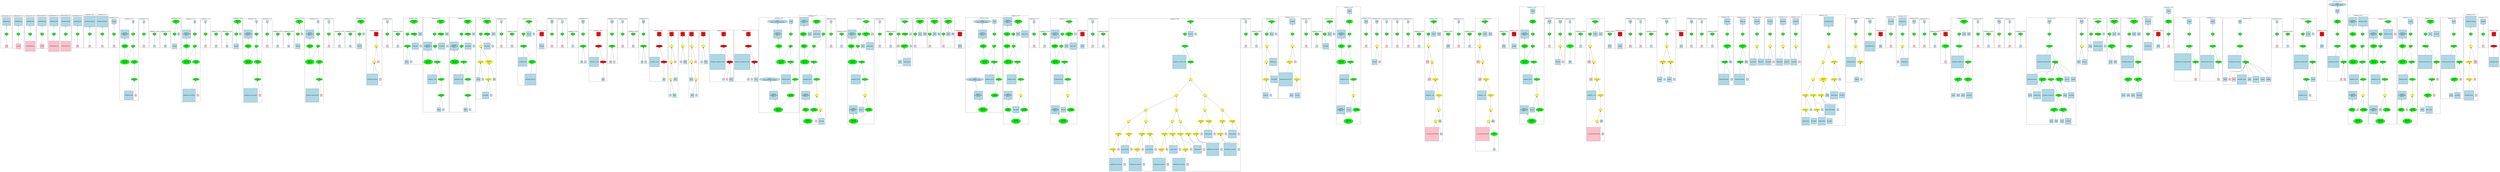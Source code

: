 strict graph "" {
	graph [bb="0,0,32645,2236.7",
		newrank=true
	];
	node [label="\N"];
	{
		graph [rank=same,
			rankdir=LR
		];
		rank2	[height=0.5,
			label="",
			pos="0.5,1775",
			style=invis,
			width=0.013889];
		2	[fillcolor=green,
			height=0.5,
			label="=",
			pos="79.5,1775",
			style="filled,bold",
			width=0.75];
		rank2 -- 2	[pos="1.1172,1775 18.161,1775 35.206,1775 52.25,1775",
			style=invis];
		6	[fillcolor=green,
			height=0.5,
			label="=",
			pos="227.5,1775",
			style="filled,bold",
			width=0.75];
		2 -- 6	[pos="106.67,1775 137.82,1775 168.97,1775 200.12,1775",
			style=invis];
		10	[fillcolor=green,
			height=0.5,
			label="=",
			pos="375.5,1775",
			style="filled,bold",
			width=0.75];
		6 -- 10	[pos="254.67,1775 285.82,1775 316.97,1775 348.12,1775",
			style=invis];
		14	[fillcolor=green,
			height=0.5,
			label="=",
			pos="523.5,1775",
			style="filled,bold",
			width=0.75];
		10 -- 14	[pos="402.67,1775 433.82,1775 464.97,1775 496.12,1775",
			style=invis];
		18	[fillcolor=green,
			height=0.5,
			label="=",
			pos="671.5,1775",
			style="filled,bold",
			width=0.75];
		14 -- 18	[pos="550.67,1775 581.82,1775 612.97,1775 644.12,1775",
			style=invis];
		22	[fillcolor=green,
			height=0.5,
			label="=",
			pos="819.5,1775",
			style="filled,bold",
			width=0.75];
		18 -- 22	[pos="698.67,1775 729.82,1775 760.97,1775 792.12,1775",
			style=invis];
		26	[fillcolor=green,
			height=0.5,
			label="=",
			pos="967.5,1775",
			style="filled,bold",
			width=0.75];
		22 -- 26	[pos="846.67,1775 877.82,1775 908.97,1775 940.12,1775",
			style=invis];
		601	[fillcolor=green,
			height=0.5,
			label="=",
			pos="1122.5,1775",
			style="filled,bold",
			width=0.75];
		26 -- 601	[pos="994.75,1775 1028.2,1775 1061.6,1775 1095.1,1775",
			style=invis];
		604	[fillcolor=green,
			height=0.5,
			label="=",
			pos="1284.5,1775",
			style="filled,bold",
			width=0.75];
		601 -- 604	[pos="1149.7,1775 1185.6,1775 1221.5,1775 1257.4,1775",
			style=invis];
		614	[fillcolor=green,
			height=0.5,
			label="=",
			pos="1433.5,1775",
			style="filled,bold",
			width=0.75];
		604 -- 614	[pos="1311.6,1775 1343.2,1775 1374.8,1775 1406.4,1775",
			style=invis];
		618	[fillcolor=green,
			height=0.5,
			label="=",
			pos="1683.5,1775",
			style="filled,bold",
			width=0.75];
		614 -- 618	[pos="1444.4,1791.9 1457.6,1810.4 1481.5,1839.1 1510.5,1851 1557.8,1870.4 1579.7,1873.7 1625.5,1851 1650,1838.9 1667,1810.8 1676,1792.4",
			style=invis];
		631	[fillcolor=green,
			height=0.5,
			label="=",
			pos="1819.5,1775",
			style="filled,bold",
			width=0.75];
		618 -- 631	[pos="1710.6,1775 1737.8,1775 1765,1775 1792.3,1775",
			style=invis];
		639	[fillcolor=green,
			height=0.5,
			label="++",
			pos="1952.5,1775",
			style="filled,bold",
			width=0.75];
		631 -- 639	[pos="1846.5,1775 1872.7,1775 1899,1775 1925.2,1775",
			style=invis];
		641	[fillcolor=green,
			height=0.5,
			label="++",
			pos="2088.5,1775",
			style="filled,bold",
			width=0.75];
		639 -- 641	[pos="1979.6,1775 2006.8,1775 2034,1775 2061.3,1775",
			style=invis];
		643	[fillcolor=green,
			height=0.5,
			label="^=",
			pos="2195.5,1775",
			style="filled,bold",
			width=0.75];
		641 -- 643	[pos="2115.7,1775 2133.2,1775 2150.8,1775 2168.4,1775",
			style=invis];
		647	[fillcolor=green,
			height=0.5,
			label="=",
			pos="2470.5,1775",
			style="filled,bold",
			width=0.75];
		643 -- 647	[pos="2200.4,1792.9 2206.5,1811.2 2218.8,1838.6 2240.5,1851 2273.7,1869.9 2378.2,1868 2412.5,1851 2437,1838.9 2454,1810.8 2463,1792.4",
			style=invis];
		660	[fillcolor=green,
			height=0.5,
			label="=",
			pos="2606.5,1775",
			style="filled,bold",
			width=0.75];
		647 -- 660	[pos="2497.6,1775 2524.8,1775 2552,1775 2579.3,1775",
			style=invis];
		668	[fillcolor=green,
			height=0.5,
			label="++",
			pos="2739.5,1775",
			style="filled,bold",
			width=0.75];
		660 -- 668	[pos="2633.5,1775 2659.7,1775 2686,1775 2712.2,1775",
			style=invis];
		670	[fillcolor=green,
			height=0.5,
			label="++",
			pos="2875.5,1775",
			style="filled,bold",
			width=0.75];
		668 -- 670	[pos="2766.6,1775 2793.8,1775 2821,1775 2848.3,1775",
			style=invis];
		672	[fillcolor=green,
			height=0.5,
			label="^=",
			pos="2982.5,1775",
			style="filled,bold",
			width=0.75];
		670 -- 672	[pos="2902.7,1775 2920.2,1775 2937.8,1775 2955.4,1775",
			style=invis];
		676	[fillcolor=green,
			height=0.5,
			label="=",
			pos="3257.5,1775",
			style="filled,bold",
			width=0.75];
		672 -- 676	[pos="2987.4,1792.9 2993.5,1811.2 3005.8,1838.6 3027.5,1851 3060.7,1869.9 3165.2,1868 3199.5,1851 3224,1838.9 3241,1810.8 3250,1792.4",
			style=invis];
		689	[fillcolor=green,
			height=0.5,
			label="=",
			pos="3393.5,1775",
			style="filled,bold",
			width=0.75];
		676 -- 689	[pos="3284.6,1775 3311.8,1775 3339,1775 3366.3,1775",
			style=invis];
		697	[fillcolor=green,
			height=0.5,
			label="++",
			pos="3526.5,1775",
			style="filled,bold",
			width=0.75];
		689 -- 697	[pos="3420.5,1775 3446.7,1775 3473,1775 3499.2,1775",
			style=invis];
		699	[fillcolor=green,
			height=0.5,
			label="++",
			pos="3662.5,1775",
			style="filled,bold",
			width=0.75];
		697 -- 699	[pos="3553.6,1775 3580.8,1775 3608,1775 3635.3,1775",
			style=invis];
		701	[fillcolor=green,
			height=0.5,
			label="^=",
			pos="3769.5,1775",
			style="filled,bold",
			width=0.75];
		699 -- 701	[pos="3689.7,1775 3707.2,1775 3724.8,1775 3742.4,1775",
			style=invis];
		705	[fillcolor=green,
			height=0.5,
			label="=",
			pos="4044.5,1775",
			style="filled,bold",
			width=0.75];
		701 -- 705	[pos="3774.4,1792.9 3780.5,1811.2 3792.8,1838.6 3814.5,1851 3847.7,1869.9 3952.2,1868 3986.5,1851 4011,1838.9 4028,1810.8 4037,1792.4",
			style=invis];
		718	[fillcolor=green,
			height=0.5,
			label="=",
			pos="4180.5,1775",
			style="filled,bold",
			width=0.75];
		705 -- 718	[pos="4071.6,1775 4098.8,1775 4126,1775 4153.3,1775",
			style=invis];
		726	[fillcolor=green,
			height=0.5,
			label="++",
			pos="4313.5,1775",
			style="filled,bold",
			width=0.75];
		718 -- 726	[pos="4207.5,1775 4233.7,1775 4260,1775 4286.2,1775",
			style=invis];
		728	[fillcolor=green,
			height=0.5,
			label="++",
			pos="4449.5,1775",
			style="filled,bold",
			width=0.75];
		726 -- 728	[pos="4340.6,1775 4367.8,1775 4395,1775 4422.3,1775",
			style=invis];
		730	[fillcolor=green,
			height=0.5,
			label="^=",
			pos="4556.5,1775",
			style="filled,bold",
			width=0.75];
		728 -- 730	[pos="4476.7,1775 4494.2,1775 4511.8,1775 4529.4,1775",
			style=invis];
		740	[fillcolor=red,
			height=0.65278,
			label="\<ret\>",
			pos="4782.5,1775",
			shape=square,
			style="filled,bold",
			width=0.65278];
		730 -- 740	[pos="4561.4,1792.9 4567.5,1811.2 4579.8,1838.6 4601.5,1851 4616.6,1859.6 4623.7,1855.2 4640.5,1851 4685.5,1839.7 4731.9,1811.1 4758.9,\
1792.4",
			style=invis];
		766	[fillcolor=green,
			height=0.5,
			label="=",
			pos="4929.5,1775",
			style="filled,bold",
			width=0.75];
		740 -- 766	[pos="4806,1775 4838.2,1775 4870.3,1775 4902.5,1775",
			style=invis];
		772	[fillcolor=green,
			height=0.5,
			label="p++",
			pos="5062.5,1775",
			style="filled,bold",
			width=0.75];
		766 -- 772	[pos="4956.5,1775 4982.7,1775 5009,1775 5035.2,1775",
			style=invis];
		775	[fillcolor=green,
			height=0.5,
			label="=",
			pos="5187.5,1775",
			style="filled,bold",
			width=0.75];
		772 -- 775	[pos="5089.8,1775 5113.4,1775 5136.9,1775 5160.4,1775",
			style=invis];
		784	[fillcolor=green,
			height=0.5,
			label="=",
			pos="5547.5,1775",
			style="filled,bold",
			width=0.75];
		775 -- 784	[pos="5192.4,1792.9 5198.5,1811.2 5210.8,1838.6 5232.5,1851 5262.4,1868.1 5353.9,1858.6 5387.5,1851 5441.5,1838.8 5498.7,1806.2 5527.8,\
1787.9",
			style=invis];
		800	[fillcolor=green,
			height=0.5,
			label="=",
			pos="5907.5,1775",
			style="filled,bold",
			width=0.75];
		784 -- 800	[pos="5552.4,1792.9 5558.5,1811.2 5570.8,1838.6 5592.5,1851 5621.7,1867.6 5710.7,1858.2 5743.5,1851 5799,1838.8 5858,1805.8 5887.8,1787.6",
			style=invis];
		816	[fillcolor=green,
			height=0.5,
			label="=",
			pos="6186.5,1775",
			style="filled,bold",
			width=0.75];
		800 -- 816	[pos="5912.4,1792.9 5918.5,1811.2 5930.8,1838.6 5952.5,1851 5980.9,1867.2 6068.9,1862.5 6099.5,1851 6131.2,1839.1 6159,1809.8 6174.2,1791.2",
			style=invis];
		851	[fillcolor=green,
			height=0.5,
			label="=",
			pos="6464.5,1775",
			style="filled,bold",
			width=0.75];
		816 -- 851	[pos="6191.4,1792.9 6197.5,1811.2 6209.8,1838.6 6231.5,1851 6262.4,1868.6 6358.8,1864.9 6391.5,1851 6419.6,1839 6442.1,1810.3 6454.4,1791.8",
			style=invis];
		857	[fillcolor=green,
			height=0.5,
			label="p++",
			pos="6597.5,1775",
			style="filled,bold",
			width=0.75];
		851 -- 857	[pos="6491.5,1775 6517.7,1775 6544,1775 6570.2,1775",
			style=invis];
		859	[fillcolor=green,
			height=0.5,
			label="=",
			pos="6736.5,1775",
			style="filled,bold",
			width=0.75];
		857 -- 859	[pos="6624.6,1775 6652.9,1775 6681.2,1775 6709.4,1775",
			style=invis];
		867	[fillcolor=red,
			height=0.65278,
			label="\<ret\>",
			pos="6977.5,1775",
			shape=square,
			style="filled,bold",
			width=0.65278];
		859 -- 867	[pos="6741.4,1792.9 6747.5,1811.2 6759.8,1838.6 6781.5,1851 6805.2,1864.5 6879.4,1861.7 6904.5,1851 6929.2,1840.5 6949.6,1817 6962.5,1798.9",
			style=invis];
		886	[fillcolor=green,
			height=0.5,
			label="=",
			pos="7106.5,1775",
			style="filled,bold",
			width=0.75];
		867 -- 886	[pos="7001.2,1775 7027.2,1775 7053.3,1775 7079.3,1775",
			style=invis];
		892	[fillcolor=green,
			height=0.5,
			label="=",
			pos="7235.5,1775",
			style="filled,bold",
			width=0.75];
		886 -- 892	[pos="7133.7,1775 7158.6,1775 7183.5,1775 7208.5,1775",
			style=invis];
		898	[fillcolor=green,
			height=0.5,
			label="p++",
			pos="7368.5,1775",
			style="filled,bold",
			width=0.75];
		892 -- 898	[pos="7262.5,1775 7288.7,1775 7315,1775 7341.2,1775",
			style=invis];
		907	[fillcolor=green,
			height=0.5,
			label="=",
			pos="7500.5,1775",
			style="filled,bold",
			width=0.75];
		898 -- 907	[pos="7395.6,1775 7421.5,1775 7447.5,1775 7473.4,1775",
			style=invis];
		912	[fillcolor=red,
			height=0.65278,
			label="\<ret\>",
			pos="7697.5,1775",
			shape=square,
			style="filled,bold",
			width=0.65278];
		907 -- 912	[pos="7527.8,1775 7576.5,1775 7625.3,1775 7674,1775",
			style=invis];
		934	[fillcolor=green,
			height=0.5,
			label="=",
			pos="7876.5,1775",
			style="filled,bold",
			width=0.75];
		912 -- 934	[pos="7721.3,1775 7763.9,1775 7806.6,1775 7849.2,1775",
			style=invis];
		942	[fillcolor=green,
			height=0.5,
			label="=",
			pos="8005.5,1775",
			style="filled,bold",
			width=0.75];
		934 -- 942	[pos="7903.7,1775 7928.6,1775 7953.5,1775 7978.5,1775",
			style=invis];
		948	[fillcolor=green,
			height=0.5,
			label="p++",
			pos="8138.5,1775",
			style="filled,bold",
			width=0.75];
		942 -- 948	[pos="8032.5,1775 8058.7,1775 8085,1775 8111.2,1775",
			style=invis];
		957	[fillcolor=green,
			height=0.5,
			label="=",
			pos="8270.5,1775",
			style="filled,bold",
			width=0.75];
		948 -- 957	[pos="8165.6,1775 8191.5,1775 8217.5,1775 8243.4,1775",
			style=invis];
		962	[fillcolor=red,
			height=0.65278,
			label="\<ret\>",
			pos="8472.5,1775",
			shape=square,
			style="filled,bold",
			width=0.65278];
		957 -- 962	[pos="8297.7,1775 8348.1,1775 8398.5,1775 8448.9,1775",
			style=invis];
		989	[fillcolor=red,
			height=0.65278,
			label="\<ret\>",
			pos="8666.5,1775",
			shape=square,
			style="filled,bold",
			width=0.65278];
		962 -- 989	[pos="8496.4,1775 8545.2,1775 8594.1,1775 8642.9,1775",
			style=invis];
		997	[fillcolor=red,
			height=0.65278,
			label="\<ret\>",
			pos="8800.5,1775",
			shape=square,
			style="filled,bold",
			width=0.65278];
		989 -- 997	[pos="8690.1,1775 8719,1775 8747.9,1775 8776.8,1775",
			style=invis];
		1023	[fillcolor=red,
			height=0.65278,
			label="\<ret\>",
			pos="8943.5,1775",
			shape=square,
			style="filled,bold",
			width=0.65278];
		997 -- 1023	[pos="8824.2,1775 8856.1,1775 8887.9,1775 8919.7,1775",
			style=invis];
		1031	[fillcolor=red,
			height=0.65278,
			label="\<ret\>",
			pos="9077.5,1775",
			shape=square,
			style="filled,bold",
			width=0.65278];
		1023 -- 1031	[pos="8967.1,1775 8996,1775 9024.9,1775 9053.8,1775",
			style=invis];
		1048	[fillcolor=red,
			height=0.65278,
			label="\<ret\>",
			pos="9327.5,1775",
			shape=square,
			style="filled,bold",
			width=0.65278];
		1031 -- 1048	[pos="9101.4,1775 9168.8,1775 9236.2,1775 9303.7,1775",
			style=invis];
		1068	[fillcolor=red,
			height=0.65278,
			label="\<ret\>",
			pos="9645.5,1775",
			shape=square,
			style="filled,bold",
			width=0.65278];
		1048 -- 1068	[pos="9351.1,1775 9441.4,1775 9531.7,1775 9621.9,1775",
			style=invis];
		1099	[fillcolor=green,
			height=0.5,
			label="=",
			pos="10198,1775",
			style="filled,bold",
			width=0.75];
		1068 -- 1099	[pos="9669.1,1792.4 9696.1,1811.1 9742.5,1839.7 9787.5,1851 9851.5,1867.1 10021,1870.1 10084,1851 10124,1839.1 10162,1808.6 10183,1790",
			style=invis];
		1113	[fillcolor=green,
			height=0.5,
			label="=",
			pos="10626,1775",
			style="filled,bold",
			width=0.75];
		1099 -- 1113	[pos="10214,1790 10234,1808.5 10271,1839.1 10310,1851 10338,1859.9 10554,1865.9 10580,1851 10602,1838.6 10615,1811.2 10621,1792.9",
			style=invis];
		1137	[fillcolor=green,
			height=0.5,
			label="=",
			pos="10728,1775",
			style="filled,bold",
			width=0.75];
		1113 -- 1137	[pos="10653,1775 10669,1775 10685,1775 10701,1775",
			style=invis];
		1145	[fillcolor=green,
			height=0.5,
			label="p++",
			pos="10862,1775",
			style="filled,bold",
			width=0.75];
		1137 -- 1145	[pos="10756,1775 10782,1775 10808,1775 10834,1775",
			style=invis];
		1148	[fillcolor=green,
			height=0.5,
			label="=",
			pos="11092,1775",
			style="filled,bold",
			width=0.75];
		1145 -- 1148	[pos="10872,1791.9 10886,1810.4 10909,1839.1 10938,1851 10983,1869.4 11005,1875 11048,1851 11069,1838.6 11082,1811.2 11088,1792.9",
			style=invis];
		1170	[fillcolor=green,
			height=0.5,
			label="=",
			pos="11368,1775",
			style="filled,bold",
			width=0.75];
		1148 -- 1170	[pos="11097,1792.9 11103,1811.2 11116,1838.6 11138,1851 11167,1867.8 11259,1863.9 11290,1851 11320,1839.1 11343,1810.4 11357,1791.9",
			style=invis];
		1176	[fillcolor=green,
			height=0.5,
			label="p++",
			pos="11504,1775",
			style="filled,bold",
			width=0.75];
		1170 -- 1176	[pos="11395,1775 11422,1775 11449,1775 11476,1775",
			style=invis];
		1179	[fillcolor=green,
			height=0.5,
			label="=",
			pos="11610,1775",
			style="filled,bold",
			width=0.75];
		1176 -- 1179	[pos="11531,1775 11548,1775 11566,1775 11583,1775",
			style=invis];
		1188	[fillcolor=green,
			height=0.5,
			label="=",
			pos="11848,1775",
			style="filled,bold",
			width=0.75];
		1179 -- 1188	[pos="11615,1792.9 11621,1811.2 11634,1838.6 11656,1851 11683,1867 11772,1866.6 11800,1851 11823,1838.7 11836,1811.3 11843,1792.9",
			style=invis];
		1193	[fillcolor=green,
			height=0.5,
			label="=",
			pos="12054,1775",
			style="filled,bold",
			width=0.75];
		1188 -- 1193	[pos="11854,1792.9 11860,1811.2 11873,1838.7 11894,1851 11916,1863.2 11985,1863 12006,1851 12029,1838.7 12042,1811.3 12049,1792.9",
			style=invis];
		1198	[fillcolor=green,
			height=0.5,
			label="=",
			pos="12254,1775",
			style="filled,bold",
			width=0.75];
		1193 -- 1198	[pos="12060,1792.9 12066,1811.2 12079,1838.7 12100,1851 12142,1874.1 12165,1873.7 12206,1851 12229,1838.7 12242,1811.3 12249,1792.9",
			style=invis];
		1203	[fillcolor=red,
			height=0.65278,
			label="\<ret\>",
			pos="12480,1775",
			shape=square,
			style="filled,bold",
			width=0.65278];
		1198 -- 1203	[pos="12260,1792.9 12266,1811.2 12279,1838.7 12300,1851 12342,1874.1 12363,1869.5 12406,1851 12431,1840.5 12452,1817 12465,1798.9",
			style=invis];
		1226	[fillcolor=green,
			height=0.5,
			label="=",
			pos="12920,1775",
			style="filled,bold",
			width=0.75];
		1203 -- 1226	[pos="12494,1798.5 12508,1816.7 12528,1840.4 12554,1851 12608,1874.1 12764,1870.1 12820,1851 12856,1839.1 12888,1809.2 12906,1790.6",
			style=invis];
		1240	[fillcolor=green,
			height=0.5,
			label="=",
			pos="13178,1775",
			style="filled,bold",
			width=0.75];
		1226 -- 1240	[pos="12936,1789.4 12958,1807.9 13000,1839 13042,1851 13080,1862.1 13097,1871 13132,1851 13154,1838.6 13167,1811.2 13173,1792.9",
			style=invis];
		1262	[fillcolor=green,
			height=0.5,
			label="=",
			pos="13456,1775",
			style="filled,bold",
			width=0.75];
		1240 -- 1262	[pos="13183,1792.9 13189,1811.2 13202,1838.7 13224,1851 13254,1868.3 13350,1864.8 13382,1851 13411,1839 13433,1810.3 13445,1791.8",
			style=invis];
		1268	[fillcolor=green,
			height=0.5,
			label="p++",
			pos="13588,1775",
			style="filled,bold",
			width=0.75];
		1262 -- 1268	[pos="13483,1775 13509,1775 13535,1775 13561,1775",
			style=invis];
		1271	[fillcolor=green,
			height=0.5,
			label="=",
			pos="13820,1775",
			style="filled,bold",
			width=0.75];
		1268 -- 1271	[pos="13599,1791.9 13613,1810.4 13636,1839.1 13666,1851 13710,1869.4 13732,1875 13774,1851 13796,1838.6 13809,1811.2 13815,1792.9",
			style=invis];
		1291	[fillcolor=red,
			height=0.65278,
			label="\<ret\>",
			pos="14090,1775",
			shape=square,
			style="filled,bold",
			width=0.65278];
		1271 -- 1291	[pos="13824,1792.9 13830,1811.2 13843,1838.6 13864,1851 13894,1867.8 13986,1864.3 14018,1851 14042,1840.5 14063,1817 14076,1798.9",
			style=invis];
		1323	[fillcolor=green,
			height=0.5,
			label="=",
			pos="14220,1775",
			style="filled,bold",
			width=0.75];
		1291 -- 1323	[pos="14114,1775 14140,1775 14166,1775 14192,1775",
			style=invis];
		1329	[fillcolor=green,
			height=0.5,
			label="p++",
			pos="14352,1775",
			style="filled,bold",
			width=0.75];
		1323 -- 1329	[pos="14247,1775 14273,1775 14299,1775 14325,1775",
			style=invis];
		1332	[fillcolor=green,
			height=0.5,
			label="=",
			pos="15464,1775",
			style="filled,bold",
			width=0.75];
		1329 -- 1332	[pos="14380,1775 14732,1775 15085,1775 15437,1775",
			style=invis];
		1427	[fillcolor=green,
			height=0.5,
			label="=",
			pos="16290,1775",
			style="filled,bold",
			width=0.75];
		1332 -- 1427	[pos="15469,1792.9 15475,1811.2 15488,1838.6 15510,1851 15544,1870.5 16181,1866.4 16218,1851 16246,1839 16268,1810.3 16280,1791.8",
			style=invis];
		1433	[fillcolor=green,
			height=0.5,
			label="p++",
			pos="16424,1775",
			style="filled,bold",
			width=0.75];
		1427 -- 1433	[pos="16318,1775 16344,1775 16370,1775 16396,1775",
			style=invis];
		1435	[fillcolor=green,
			height=0.5,
			label="=",
			pos="16544,1775",
			style="filled,bold",
			width=0.75];
		1433 -- 1435	[pos="16451,1775 16473,1775 16495,1775 16517,1775",
			style=invis];
		1463	[fillcolor=green,
			height=0.5,
			label="=",
			pos="16890,1775",
			style="filled,bold",
			width=0.75];
		1435 -- 1463	[pos="16550,1792.9 16556,1811.2 16569,1838.7 16590,1851 16632,1874.6 16651,1860 16698,1851 16763,1838.6 16834,1804.4 16869,1786.4",
			style=invis];
		1475	[fillcolor=green,
			height=0.5,
			label="=",
			pos="17070,1775",
			style="filled,bold",
			width=0.75];
		1463 -- 1475	[pos="16917,1775 16958,1775 17000,1775 17042,1775",
			style=invis];
		1481	[fillcolor=green,
			height=0.5,
			label="p++",
			pos="17202,1775",
			style="filled,bold",
			width=0.75];
		1475 -- 1481	[pos="17097,1775 17123,1775 17149,1775 17175,1775",
			style=invis];
		1483	[fillcolor=green,
			height=0.5,
			label="-=",
			pos="17310,1775",
			style="filled,bold",
			width=0.75];
		1481 -- 1483	[pos="17230,1775 17247,1775 17265,1775 17282,1775",
			style=invis];
		1499	[fillcolor=green,
			height=0.5,
			label="=",
			pos="17654,1775",
			style="filled,bold",
			width=0.75];
		1483 -- 1499	[pos="17315,1792.9 17321,1811.2 17334,1838.7 17356,1851 17379,1864.2 17574,1863.1 17598,1851 17621,1838.9 17638,1811.1 17646,1792.7",
			style=invis];
		1517	[fillcolor=green,
			height=0.5,
			label="=",
			pos="17870,1775",
			style="filled,bold",
			width=0.75];
		1499 -- 1517	[pos="17681,1775 17735,1775 17789,1775 17843,1775",
			style=invis];
		1527	[fillcolor=green,
			height=0.5,
			label="=",
			pos="18014,1775",
			style="filled,bold",
			width=0.75];
		1517 -- 1527	[pos="17898,1775 17927,1775 17957,1775 17986,1775",
			style=invis];
		1535	[fillcolor=green,
			height=0.5,
			label="=",
			pos="18148,1775",
			style="filled,bold",
			width=0.75];
		1527 -- 1535	[pos="18041,1775 18067,1775 18094,1775 18120,1775",
			style=invis];
		1542	[fillcolor=green,
			height=0.5,
			label="-=",
			pos="18280,1775",
			style="filled,bold",
			width=0.75];
		1535 -- 1542	[pos="18175,1775 18201,1775 18227,1775 18253,1775",
			style=invis];
		1548	[fillcolor=green,
			height=0.5,
			label="=",
			pos="18416,1775",
			style="filled,bold",
			width=0.75];
		1542 -- 1548	[pos="18308,1775 18335,1775 18362,1775 18389,1775",
			style=invis];
		1554	[fillcolor=green,
			height=0.5,
			label="p++",
			pos="18552,1775",
			style="filled,bold",
			width=0.75];
		1548 -- 1554	[pos="18444,1775 18471,1775 18498,1775 18525,1775",
			style=invis];
		1557	[fillcolor=green,
			height=0.5,
			label="=",
			pos="18672,1775",
			style="filled,bold",
			width=0.75];
		1554 -- 1557	[pos="18580,1775 18601,1775 18623,1775 18644,1775",
			style=invis];
		1573	[fillcolor=green,
			height=0.5,
			label="p++",
			pos="18930,1775",
			style="filled,bold",
			width=0.75];
		1557 -- 1573	[pos="18677,1792.9 18683,1811.2 18696,1838.7 18718,1851 18744,1866.2 18828,1863.1 18856,1851 18885,1839 18907,1810.3 18919,1791.8",
			style=invis];
		1577	[fillcolor=green,
			height=0.5,
			label="=",
			pos="19062,1775",
			style="filled,bold",
			width=0.75];
		1573 -- 1577	[pos="18957,1775 18983,1775 19009,1775 19035,1775",
			style=invis];
		1583	[fillcolor=green,
			height=0.5,
			label="p++",
			pos="19198,1775",
			style="filled,bold",
			width=0.75];
		1577 -- 1583	[pos="19090,1775 19117,1775 19144,1775 19171,1775",
			style=invis];
		1586	[fillcolor=green,
			height=0.5,
			label="=",
			pos="19336,1775",
			style="filled,bold",
			width=0.75];
		1583 -- 1586	[pos="19226,1775 19253,1775 19281,1775 19308,1775",
			style=invis];
		1603	[fillcolor=green,
			height=0.5,
			label="p++",
			pos="19628,1775",
			style="filled,bold",
			width=0.75];
		1586 -- 1603	[pos="19341,1792.9 19347,1811.2 19360,1838.7 19382,1851 19415,1870 19520,1866.2 19556,1851 19584,1839 19606,1810.3 19618,1791.8",
			style=invis];
		1605	[fillcolor=red,
			height=0.65278,
			label="\<ret\>",
			pos="19758,1775",
			shape=square,
			style="filled,bold",
			width=0.65278];
		1603 -- 1605	[pos="19656,1775 19682,1775 19708,1775 19734,1775",
			style=invis];
		1618	[fillcolor=green,
			height=0.5,
			label="=",
			pos="20004,1775",
			style="filled,bold",
			width=0.75];
		1605 -- 1618	[pos="19772,1798.5 19786,1816.7 19806,1840.4 19832,1851 19879,1871 19901,1874.3 19948,1851 19971,1838.9 19988,1811.1 19996,1792.7",
			style=invis];
		1636	[fillcolor=green,
			height=0.5,
			label="=",
			pos="20220,1775",
			style="filled,bold",
			width=0.75];
		1618 -- 1636	[pos="20031,1775 20085,1775 20139,1775 20193,1775",
			style=invis];
		1643	[fillcolor=green,
			height=0.5,
			label="=",
			pos="20364,1775",
			style="filled,bold",
			width=0.75];
		1636 -- 1643	[pos="20248,1775 20277,1775 20307,1775 20336,1775",
			style=invis];
		1651	[fillcolor=green,
			height=0.5,
			label="=",
			pos="20498,1775",
			style="filled,bold",
			width=0.75];
		1643 -- 1651	[pos="20391,1775 20417,1775 20444,1775 20470,1775",
			style=invis];
		1658	[fillcolor=green,
			height=0.5,
			label="p++",
			pos="20630,1775",
			style="filled,bold",
			width=0.75];
		1651 -- 1658	[pos="20525,1775 20551,1775 20577,1775 20603,1775",
			style=invis];
		1661	[fillcolor=green,
			height=0.5,
			label="=",
			pos="20750,1775",
			style="filled,bold",
			width=0.75];
		1658 -- 1661	[pos="20658,1775 20679,1775 20701,1775 20722,1775",
			style=invis];
		1677	[fillcolor=green,
			height=0.5,
			label="p++",
			pos="21008,1775",
			style="filled,bold",
			width=0.75];
		1661 -- 1677	[pos="20755,1792.9 20761,1811.2 20774,1838.7 20796,1851 20822,1866.2 20906,1863.1 20934,1851 20963,1839 20985,1810.3 20997,1791.8",
			style=invis];
		1679	[fillcolor=red,
			height=0.65278,
			label="\<ret\>",
			pos="21136,1775",
			shape=square,
			style="filled,bold",
			width=0.65278];
		1677 -- 1679	[pos="21035,1775 21061,1775 21087,1775 21113,1775",
			style=invis];
		1698	[fillcolor=green,
			height=0.5,
			label="=",
			pos="21266,1775",
			style="filled,bold",
			width=0.75];
		1679 -- 1698	[pos="21160,1775 21186,1775 21212,1775 21238,1775",
			style=invis];
		1704	[fillcolor=green,
			height=0.5,
			label="=",
			pos="21394,1775",
			style="filled,bold",
			width=0.75];
		1698 -- 1704	[pos="21293,1775 21318,1775 21343,1775 21367,1775",
			style=invis];
		1710	[fillcolor=green,
			height=0.5,
			label="p++",
			pos="21528,1775",
			style="filled,bold",
			width=0.75];
		1704 -- 1710	[pos="21422,1775 21448,1775 21474,1775 21500,1775",
			style=invis];
		1712	[fillcolor=green,
			height=0.5,
			label="+=",
			pos="21738,1775",
			style="filled,bold",
			width=0.75];
		1710 -- 1712	[pos="21555,1775 21607,1775 21659,1775 21711,1775",
			style=invis];
		1721	[fillcolor=red,
			height=0.65278,
			label="\<ret\>",
			pos="21934,1775",
			shape=square,
			style="filled,bold",
			width=0.65278];
		1712 -- 1721	[pos="21766,1775 21814,1775 21862,1775 21910,1775",
			style=invis];
		1755	[fillcolor=green,
			height=0.5,
			label="=",
			pos="22062,1775",
			style="filled,bold",
			width=0.75];
		1721 -- 1755	[pos="21957,1775 21983,1775 22009,1775 22035,1775",
			style=invis];
		1776	[fillcolor=green,
			height=0.5,
			label="=",
			pos="22192,1775",
			style="filled,bold",
			width=0.75];
		1755 -- 1776	[pos="22090,1775 22115,1775 22140,1775 22164,1775",
			style=invis];
		1782	[fillcolor=green,
			height=0.5,
			label="p++",
			pos="22324,1775",
			style="filled,bold",
			width=0.75];
		1776 -- 1782	[pos="22219,1775 22245,1775 22271,1775 22297,1775",
			style=invis];
		1785	[fillcolor=green,
			height=0.5,
			label="=",
			pos="22512,1775",
			style="filled,bold",
			width=0.75];
		1782 -- 1785	[pos="22352,1775 22396,1775 22441,1775 22485,1775",
			style=invis];
		1792	[fillcolor=green,
			height=0.5,
			label="=",
			pos="22716,1775",
			style="filled,bold",
			width=0.75];
		1785 -- 1792	[pos="22540,1775 22589,1775 22639,1775 22689,1775",
			style=invis];
		1799	[fillcolor=green,
			height=0.5,
			label="=",
			pos="22906,1775",
			style="filled,bold",
			width=0.75];
		1792 -- 1799	[pos="22744,1775 22789,1775 22834,1775 22879,1775",
			style=invis];
		1808	[fillcolor=green,
			height=0.5,
			label="-=",
			pos="23086,1775",
			style="filled,bold",
			width=0.75];
		1799 -- 1808	[pos="22934,1775 22975,1775 23017,1775 23058,1775",
			style=invis];
		1813	[fillcolor=green,
			height=0.5,
			label="=",
			pos="23262,1775",
			style="filled,bold",
			width=0.75];
		1808 -- 1813	[pos="23113,1775 23153,1775 23194,1775 23234,1775",
			style=invis];
		1822	[fillcolor=green,
			height=0.5,
			label="-=",
			pos="23436,1775",
			style="filled,bold",
			width=0.75];
		1813 -- 1822	[pos="23289,1775 23329,1775 23369,1775 23409,1775",
			style=invis];
		1827	[fillcolor=green,
			height=0.5,
			label="=",
			pos="23886,1775",
			style="filled,bold",
			width=0.75];
		1822 -- 1827	[pos="23464,1775 23596,1775 23727,1775 23859,1775",
			style=invis];
		1856	[fillcolor=green,
			height=0.5,
			label="+=",
			pos="24240,1775",
			style="filled,bold",
			width=0.75];
		1827 -- 1856	[pos="23914,1775 24014,1775 24114,1775 24213,1775",
			style=invis];
		1863	[fillcolor=green,
			height=0.5,
			label="+=",
			pos="24428,1775",
			style="filled,bold",
			width=0.75];
		1856 -- 1863	[pos="24268,1775 24312,1775 24357,1775 24401,1775",
			style=invis];
		1866	[fillcolor=red,
			height=0.65278,
			label="\<ret\>",
			pos="24564,1775",
			shape=square,
			style="filled,bold",
			width=0.65278];
		1863 -- 1866	[pos="24456,1775 24484,1775 24512,1775 24540,1775",
			style=invis];
		1910	[fillcolor=green,
			height=0.5,
			label="=",
			pos="24692,1775",
			style="filled,bold",
			width=0.75];
		1866 -- 1910	[pos="24587,1775 24613,1775 24639,1775 24665,1775",
			style=invis];
		1914	[fillcolor=green,
			height=0.5,
			label="=",
			pos="24844,1775",
			style="filled,bold",
			width=0.75];
		1910 -- 1914	[pos="24720,1775 24752,1775 24784,1775 24816,1775",
			style=invis];
		1923	[fillcolor=green,
			height=0.5,
			label="=",
			pos="24994,1775",
			style="filled,bold",
			width=0.75];
		1914 -- 1923	[pos="24871,1775 24903,1775 24934,1775 24966,1775",
			style=invis];
		1943	[fillcolor=green,
			height=0.5,
			label="=",
			pos="25122,1775",
			style="filled,bold",
			width=0.75];
		1923 -- 1943	[pos="25021,1775 25046,1775 25071,1775 25095,1775",
			style=invis];
		1953	[fillcolor=green,
			height=0.5,
			label="p++",
			pos="25256,1775",
			style="filled,bold",
			width=0.75];
		1943 -- 1953	[pos="25150,1775 25176,1775 25202,1775 25228,1775",
			style=invis];
		1971	[fillcolor=red,
			height=0.65278,
			label="\<ret\>",
			pos="25388,1775",
			shape=square,
			style="filled,bold",
			width=0.65278];
		1953 -- 1971	[pos="25283,1775 25310,1775 25337,1775 25364,1775",
			style=invis];
		1974	[fillcolor=green,
			height=0.5,
			label="=",
			pos="25562,1775",
			style="filled,bold",
			width=0.75];
		1971 -- 1974	[pos="25411,1775 25452,1775 25494,1775 25535,1775",
			style=invis];
		1989	[fillcolor=green,
			height=0.5,
			label="=",
			pos="25816,1775",
			style="filled,bold",
			width=0.75];
		1974 -- 1989	[pos="25568,1792.9 25574,1811.2 25587,1838.7 25608,1851 25634,1865.6 25715,1862.7 25742,1851 25771,1839 25793,1810.3 25805,1791.8",
			style=invis];
		1999	[fillcolor=green,
			height=0.5,
			label="p++",
			pos="25948,1775",
			style="filled,bold",
			width=0.75];
		1989 -- 1999	[pos="25843,1775 25869,1775 25895,1775 25921,1775",
			style=invis];
		2018	[fillcolor=green,
			height=0.5,
			label="=",
			pos="26080,1775",
			style="filled,bold",
			width=0.75];
		1999 -- 2018	[pos="25976,1775 26002,1775 26027,1775 26053,1775",
			style=invis];
		2024	[fillcolor=green,
			height=0.5,
			label="=",
			pos="26214,1775",
			style="filled,bold",
			width=0.75];
		2018 -- 2024	[pos="26108,1775 26134,1775 26160,1775 26186,1775",
			style=invis];
		2030	[fillcolor=green,
			height=0.5,
			label="p++",
			pos="26350,1775",
			style="filled,bold",
			width=0.75];
		2024 -- 2030	[pos="26241,1775 26268,1775 26295,1775 26322,1775",
			style=invis];
		2033	[fillcolor=green,
			height=0.5,
			label="=",
			pos="26712,1775",
			style="filled,bold",
			width=0.75];
		2030 -- 2033	[pos="26377,1775 26479,1775 26582,1775 26684,1775",
			style=invis];
		2056	[fillcolor=green,
			height=0.5,
			label="=",
			pos="27142,1775",
			style="filled,bold",
			width=0.75];
		2033 -- 2056	[pos="26739,1775 26864,1775 26989,1775 27114,1775",
			style=invis];
		2065	[fillcolor=green,
			height=0.5,
			label="=",
			pos="27266,1775",
			style="filled,bold",
			width=0.75];
		2056 -- 2065	[pos="27169,1775 27192,1775 27216,1775 27239,1775",
			style=invis];
		2072	[fillcolor=green,
			height=0.5,
			label="=",
			pos="27522,1775",
			style="filled,bold",
			width=0.75];
		2065 -- 2072	[pos="27272,1792.9 27279,1811.3 27292,1838.7 27314,1851 27345,1868.1 27443,1868.1 27474,1851 27496,1838.7 27509,1811.3 27516,1792.9",
			style=invis];
		2079	[fillcolor=green,
			height=0.5,
			label="=",
			pos="27792,1775",
			style="filled,bold",
			width=0.75];
		2072 -- 2079	[pos="27527,1792.9 27533,1811.2 27546,1838.7 27568,1851 27609,1874.1 27628,1864.2 27674,1851 27714,1839 27755,1808.2 27776,1789.7",
			style=invis];
		2092	[fillcolor=green,
			height=0.5,
			label="+=",
			pos="28046,1775",
			style="filled,bold",
			width=0.75];
		2079 -- 2092	[pos="27798,1792.9 27804,1811.2 27817,1838.7 27838,1851 27864,1865.6 27945,1862.7 27972,1851 28001,1839 28023,1810.3 28035,1791.8",
			style=invis];
		2095	[fillcolor=red,
			height=0.65278,
			label="\<ret\>",
			pos="28174,1775",
			shape=square,
			style="filled,bold",
			width=0.65278];
		2092 -- 2095	[pos="28073,1775 28099,1775 28125,1775 28151,1775",
			style=invis];
		2136	[fillcolor=green,
			height=0.5,
			label="=",
			pos="28304,1775",
			style="filled,bold",
			width=0.75];
		2095 -- 2136	[pos="28198,1775 28224,1775 28250,1775 28276,1775",
			style=invis];
		2150	[fillcolor=green,
			height=0.5,
			label="=",
			pos="28566,1775",
			style="filled,bold",
			width=0.75];
		2136 -- 2150	[pos="28331,1775 28400,1775 28470,1775 28539,1775",
			style=invis];
		2156	[fillcolor=green,
			height=0.5,
			label="=",
			pos="28872,1775",
			style="filled,bold",
			width=0.75];
		2150 -- 2156	[pos="28594,1775 28677,1775 28761,1775 28844,1775",
			style=invis];
		2162	[fillcolor=green,
			height=0.5,
			label="=",
			pos="29240,1775",
			style="filled,bold",
			width=0.75];
		2156 -- 2162	[pos="28899,1775 29003,1775 29108,1775 29212,1775",
			style=invis];
		2182	[fillcolor=green,
			height=0.5,
			label="=",
			pos="29724,1775",
			style="filled,bold",
			width=0.75];
		2162 -- 2182	[pos="29267,1775 29410,1775 29553,1775 29696,1775",
			style=invis];
		2188	[fillcolor=green,
			height=0.5,
			label="p++",
			pos="29860,1775",
			style="filled,bold",
			width=0.75];
		2182 -- 2188	[pos="29751,1775 29778,1775 29805,1775 29832,1775",
			style=invis];
		2190	[fillcolor=green,
			height=0.5,
			label="=",
			pos="30042,1775",
			style="filled,bold",
			width=0.75];
		2188 -- 2190	[pos="29887,1775 29929,1775 29972,1775 30014,1775",
			style=invis];
		2201	[fillcolor=red,
			height=0.65278,
			label="\<ret\>",
			pos="30292,1775",
			shape=square,
			style="filled,bold",
			width=0.65278];
		2190 -- 2201	[pos="30046,1792.9 30052,1811.2 30065,1838.6 30086,1851 30112,1865.6 30192,1862.6 30220,1851 30244,1840.5 30265,1817 30278,1798.9",
			style=invis];
		2230	[fillcolor=green,
			height=0.5,
			label="=",
			pos="30492,1775",
			style="filled,bold",
			width=0.75];
		2201 -- 2230	[pos="30316,1775 30366,1775 30415,1775 30464,1775",
			style=invis];
		2252	[fillcolor=green,
			height=0.5,
			label="=",
			pos="30820,1775",
			style="filled,bold",
			width=0.75];
		2230 -- 2252	[pos="30510,1788.5 30536,1806.9 30587,1838.9 30636,1851 30680,1862.1 30697,1868 30740,1851 30770,1839.1 30795,1810.1 30809,1791.5",
			style=invis];
		2270	[fillcolor=green,
			height=0.5,
			label="=",
			pos="31072,1775",
			style="filled,bold",
			width=0.75];
		2252 -- 2270	[pos="30834,1790.6 30851,1809.2 30883,1839.1 30918,1851 30963,1866.8 30984,1875 31026,1851 31048,1838.6 31061,1811.2 31067,1792.9",
			style=invis];
		2288	[fillcolor=green,
			height=0.5,
			label="=",
			pos="31480,1775",
			style="filled,bold",
			width=0.75];
		2270 -- 2288	[pos="31076,1792.9 31082,1811.2 31095,1838.6 31116,1851 31146,1867.9 31393,1866.4 31424,1851 31447,1838.9 31464,1811.1 31472,1792.7",
			style=invis];
		2333	[fillcolor=green,
			height=0.5,
			label="=",
			pos="31676,1775",
			style="filled,bold",
			width=0.75];
		2288 -- 2333	[pos="31507,1775 31554,1775 31602,1775 31649,1775",
			style=invis];
		2346	[fillcolor=green,
			height=0.5,
			label="=",
			pos="32050,1775",
			style="filled,bold",
			width=0.75];
		2333 -- 2346	[pos="31682,1792.9 31688,1811.2 31701,1838.7 31722,1851 31780,1883.5 31807,1864.3 31872,1851 31932,1838.7 31997,1805.1 32029,1787",
			style=invis];
		2366	[fillcolor=green,
			height=0.5,
			label="+=",
			pos="32274,1775",
			style="filled,bold",
			width=0.75];
		2346 -- 2366	[pos="32077,1775 32133,1775 32190,1775 32246,1775",
			style=invis];
		2386	[fillcolor=green,
			height=0.5,
			label="=",
			pos="32434,1775",
			style="filled,bold",
			width=0.75];
		2366 -- 2386	[pos="32301,1775 32336,1775 32372,1775 32407,1775",
			style=invis];
		2410	[fillcolor=red,
			height=0.65278,
			label="\<ret\>",
			pos="32570,1775",
			shape=square,
			style="filled,bold",
			width=0.65278];
		2386 -- 2410	[pos="32462,1775 32490,1775 32518,1775 32546,1775",
			style=invis];
		end	[height=0.5,
			label="",
			pos="32644,1775",
			style=invis,
			width=0.013889];
		2410 -- end	[pos="32593,1775 32610,1775 32627,1775 32644,1775",
			style=invis];
	}
	subgraph cluster1323 {
		graph [bb="14160,1594,14280,1987",
			label="audiobeam.c:287:9",
			lheight=0.21,
			lp="14220,1975.5",
			lwidth=1.46
		];
		1323;
		1325	[fillcolor=pink,
			height=0.5,
			label=0,
			pos="14220,1620",
			shape=square,
			style=filled,
			width=0.5];
		1323 -- 1325	[dir=back,
			pos="s,14220,1756.7 14220,1746.5 14220,1715.2 14220,1664.8 14220,1638.4"];
		1324	[fillcolor=lightblue,
			height=0.5,
			label=i,
			pos="14220,1938",
			shape=square,
			style=filled,
			width=0.5];
		1324 -- 1323	[dir=back,
			pos="s,14220,1919.8 14220,1909.4 14220,1876 14220,1820.9 14220,1793.1"];
	}
	subgraph cluster643 {
		graph [bb="2160.5,1582,2284.5,1995.9",
			label="audiobeam.c:113:6",
			lheight=0.21,
			lp="2222.5,1984.4",
			lwidth=1.46
		];
		643;
		646	[fillcolor=lightblue,
			height=0.83333,
			label=bitmask,
			pos="2198.5,1620",
			shape=square,
			style=filled,
			width=0.83333];
		643 -- 646	[dir=back,
			pos="s,2195.8,1756.7 2196,1746.4 2196.6,1719.2 2197.4,1677.9 2197.9,1650.2"];
		644	[fillcolor=green,
			height=0.74639,
			label="UnaryOp
op: *",
			pos="2222.5,1938",
			style=filled,
			width=1.316];
		644 -- 643	[dir=back,
			pos="s,2218.2,1911.1 2216.5,1901.2 2210.8,1867.5 2202.6,1818.5 2198.3,1792.9"];
		645	[fillcolor=lightblue,
			height=0.5,
			label=p,
			pos="2258.5,1775",
			shape=square,
			style=filled,
			width=0.5];
		644 -- 645	[dir=back,
			pos="s,2228.3,1911.1 2230.5,1901.3 2238,1867.7 2248.9,1819.1 2254.6,1793.4"];
	}
	subgraph cluster701 {
		graph [bb="3734.5,1582,3858.5,1995.9",
			label="audiobeam.c:123:6",
			lheight=0.21,
			lp="3796.5,1984.4",
			lwidth=1.46
		];
		701;
		704	[fillcolor=lightblue,
			height=0.83333,
			label=bitmask,
			pos="3772.5,1620",
			shape=square,
			style=filled,
			width=0.83333];
		701 -- 704	[dir=back,
			pos="s,3769.8,1756.7 3770,1746.4 3770.6,1719.2 3771.4,1677.9 3771.9,1650.2"];
		702	[fillcolor=green,
			height=0.74639,
			label="UnaryOp
op: *",
			pos="3796.5,1938",
			style=filled,
			width=1.316];
		702 -- 701	[dir=back,
			pos="s,3792.2,1911.1 3790.5,1901.2 3784.8,1867.5 3776.6,1818.5 3772.3,1792.9"];
		703	[fillcolor=lightblue,
			height=0.5,
			label=p,
			pos="3832.5,1775",
			shape=square,
			style=filled,
			width=0.5];
		702 -- 703	[dir=back,
			pos="s,3802.3,1911.1 3804.5,1901.3 3812,1867.7 3822.9,1819.1 3828.6,1793.4"];
	}
	subgraph cluster699 {
		graph [bb="3598.5,1594,3726.5,1824",
			label="audiobeam.c:122:64",
			lheight=0.21,
			lp="3662.5,1812.5",
			lwidth=1.56
		];
		699;
		700	[fillcolor=lightblue,
			height=0.5,
			label=p,
			pos="3662.5,1620",
			shape=square,
			style=filled,
			width=0.5];
		699 -- 700	[dir=back,
			pos="s,3662.5,1756.7 3662.5,1746.5 3662.5,1715.2 3662.5,1664.8 3662.5,1638.4"];
	}
	subgraph cluster697 {
		graph [bb="3462.5,1594,3590.5,1824",
			label="audiobeam.c:122:59",
			lheight=0.21,
			lp="3526.5,1812.5",
			lwidth=1.56
		];
		697;
		698	[fillcolor=lightblue,
			height=0.5,
			label=i,
			pos="3526.5,1620",
			shape=square,
			style=filled,
			width=0.5];
		697 -- 698	[dir=back,
			pos="s,3526.5,1756.7 3526.5,1746.5 3526.5,1715.2 3526.5,1664.8 3526.5,1638.4"];
	}
	subgraph cluster618 {
		graph [bb="1505.5,922,1751.5,1987",
			label="audiobeam.c:110:3",
			lheight=0.21,
			lp="1628.5,1975.5",
			lwidth=1.46
		];
		618;
		620	[fillcolor=green,
			height=0.5,
			label=Cast,
			pos="1683.5,1620",
			style=filled,
			width=0.75];
		618 -- 620	[dir=back,
			pos="s,1683.5,1756.7 1683.5,1746.5 1683.5,1715.2 1683.5,1664.8 1683.5,1638.4"];
		621	[fillcolor=green,
			height=1.041,
			label="Typename
name: None
quals: []",
			pos="1572.5,1418.5",
			style=filled,
			width=1.6303];
		620 -- 621	[dir=back,
			pos="s,1674.4,1602.7 1669.3,1593.5 1649.6,1558.1 1613.9,1494 1591.8,1454.2"];
		625	[fillcolor=green,
			height=0.74639,
			label="UnaryOp
op: &",
			pos="1696.5,1418.5",
			style=filled,
			width=1.316];
		620 -- 625	[dir=back,
			pos="s,1684.6,1602 1685.3,1591.5 1687.8,1552.9 1692.3,1483.2 1694.8,1445.4"];
		626	[fillcolor=green,
			height=0.5,
			label=ArrayRef,
			pos="1696.5,1192",
			style=filled,
			width=1.2277];
		625 -- 626	[dir=back,
			pos="s,1696.5,1391.3 1696.5,1381.1 1696.5,1332 1696.5,1246.4 1696.5,1210.1"];
		619	[fillcolor=lightblue,
			height=0.5,
			label=p,
			pos="1683.5,1938",
			shape=square,
			style=filled,
			width=0.5];
		619 -- 618	[dir=back,
			pos="s,1683.5,1919.8 1683.5,1909.4 1683.5,1876 1683.5,1820.9 1683.5,1793.1"];
		627	[fillcolor=lightblue,
			height=1.5417,
			label=audiobeam_input,
			pos="1619.5,985.5",
			shape=square,
			style=filled,
			width=1.5417];
		626 -- 627	[dir=back,
			pos="s,1690.1,1173.9 1686.4,1164.2 1674.7,1133.1 1655,1080.8 1640,1041"];
		628	[fillcolor=pink,
			height=0.5,
			label=0,
			pos="1711.5,985.5",
			shape=square,
			style=filled,
			width=0.5];
		626 -- 628	[dir=back,
			pos="s,1697.8,1173.9 1698.5,1163.7 1701.6,1120.9 1707.6,1039.2 1710.2,1003.7"];
		622	[fillcolor=green,
			height=0.74639,
			label="PtrDecl
quals: []",
			pos="1572.5,1620",
			style=filled,
			width=1.2178];
		622 -- 621	[dir=back,
			pos="s,1572.5,1592.9 1572.5,1582.9 1572.5,1547 1572.5,1492.2 1572.5,1456.1"];
		623	[fillcolor=lightblue,
			height=1.4722,
			label="TypeDecl
declname: None
quals: []",
			pos="1572.5,1775",
			shape=square,
			style=filled,
			width=1.4722];
		623 -- 622	[dir=back,
			pos="s,1572.5,1721.8 1572.5,1711.6 1572.5,1689.1 1572.5,1665 1572.5,1647.2"];
	}
	subgraph cluster689 {
		graph [bb="3333.5,1594,3454.5,1987",
			label="audiobeam.c:122:9",
			lheight=0.21,
			lp="3394,1975.5",
			lwidth=1.46
		];
		689;
		691	[fillcolor=pink,
			height=0.5,
			label=0,
			pos="3393.5,1620",
			shape=square,
			style=filled,
			width=0.5];
		689 -- 691	[dir=back,
			pos="s,3393.5,1756.7 3393.5,1746.5 3393.5,1715.2 3393.5,1664.8 3393.5,1638.4"];
		690	[fillcolor=lightblue,
			height=0.5,
			label=i,
			pos="3393.5,1938",
			shape=square,
			style=filled,
			width=0.5];
		690 -- 689	[dir=back,
			pos="s,3393.5,1919.8 3393.5,1909.4 3393.5,1876 3393.5,1820.9 3393.5,1793.1"];
	}
	subgraph cluster614 {
		graph [bb="1369.5,1594,1497.5,1999",
			label="audiobeam.c:105:17",
			lheight=0.21,
			lp="1433.5,1987.5",
			lwidth=1.56
		];
		614;
		617	[fillcolor=pink,
			height=0.5,
			label=0,
			pos="1433.5,1620",
			shape=square,
			style=filled,
			width=0.5];
		614 -- 617	[dir=back,
			pos="s,1433.5,1756.7 1433.5,1746.5 1433.5,1715.2 1433.5,1664.8 1433.5,1638.4"];
		615	[fillcolor=lightblue,
			height=0.83333,
			label=bitmask,
			pos="1433.5,1938",
			shape=square,
			style=filled,
			width=0.83333];
		615 -- 614	[dir=back,
			pos="s,1433.5,1907.8 1433.5,1897.5 1433.5,1864 1433.5,1817.7 1433.5,1793.1"];
	}
	subgraph cluster2386 {
		graph [bb="32374,1594,32496,2003.5",
			label="audiobeam.c:572:8",
			lheight=0.21,
			lp="32435,1992",
			lwidth=1.46
		];
		2386;
		2389	[fillcolor=pink,
			height=0.5,
			label=1,
			pos="32434,1620",
			shape=square,
			style=filled,
			width=0.5];
		2386 -- 2389	[dir=back,
			pos="s,32434,1756.7 32434,1746.5 32434,1715.2 32434,1664.8 32434,1638.4"];
		2387	[fillcolor=lightblue,
			height=0.95833,
			label=hamming,
			pos="32434,1938",
			shape=square,
			style=filled,
			width=0.95833];
		2387 -- 2386	[dir=back,
			pos="s,32434,1903.2 32434,1893 32434,1860.1 32434,1817 32434,1793.3"];
	}
	subgraph cluster601 {
		graph [bb="1045.5,1594,1199.5,2037.5",
			label="audiobeam.c:100:3",
			lheight=0.21,
			lp="1122.5,2026",
			lwidth=1.46
		];
		601;
		603	[fillcolor=pink,
			height=0.5,
			label=0,
			pos="1122.5,1620",
			shape=square,
			style=filled,
			width=0.5];
		601 -- 603	[dir=back,
			pos="s,1122.5,1756.7 1122.5,1746.5 1122.5,1715.2 1122.5,1664.8 1122.5,1638.4"];
		602	[fillcolor=lightblue,
			height=1.9028,
			label=audiobeam_input_pos,
			pos="1122.5,1938",
			shape=square,
			style=filled,
			width=1.9028];
		602 -- 601	[dir=back,
			pos="s,1122.5,1869.2 1122.5,1859 1122.5,1834.3 1122.5,1809.2 1122.5,1793.2"];
	}
	subgraph cluster1332 {
		graph [bb="14424,8,16222,1987",
			label="audiobeam.c:288:5",
			lheight=0.21,
			lp="15324,1975.5",
			lwidth=1.46
		];
		1332;
		1336	[fillcolor=green,
			height=0.5,
			label=FuncCall,
			pos="15464,1620",
			style=filled,
			width=1.1916];
		1332 -- 1336	[dir=back,
			pos="s,15464,1756.7 15464,1746.5 15464,1715.2 15464,1664.8 15464,1638.4"];
		1337	[fillcolor=lightblue,
			height=2.3611,
			label=audiobeam___ieee754_sqrtf,
			pos="15392,1418.5",
			shape=square,
			style=filled,
			width=2.3611];
		1336 -- 1337	[dir=back,
			pos="s,15458,1602 15455,1592.4 15447,1569.7 15434,1535.7 15423,1503.9"];
		1338	[fillcolor=green,
			height=0.5,
			label=ExprList,
			pos="15538,1418.5",
			style=filled,
			width=1.1555];
		1336 -- 1338	[dir=back,
			pos="s,15471,1602 15474,1592.5 15489,1550.9 15519,1471.2 15531,1436.5"];
		1339	[fillcolor=yellow,
			height=0.5,
			label="+",
			pos="15538,1192",
			style=filled,
			width=0.75];
		1338 -- 1339	[dir=back,
			pos="s,15538,1400.3 15538,1390.2 15538,1343.4 15538,1249.1 15538,1210.3"];
		1333	[fillcolor=green,
			height=0.5,
			label=ArrayRef,
			pos="15542,1938",
			style=filled,
			width=1.2277];
		1333 -- 1332	[dir=back,
			pos="s,15534,1920.1 15530,1910.9 15514,1877.6 15486,1820.8 15473,1792.7"];
		1334	[fillcolor=lightblue,
			height=0.91667,
			label=distances,
			pos="15542,1775",
			shape=square,
			style=filled,
			width=0.91667];
		1333 -- 1334	[dir=back,
			pos="s,15542,1919.8 15542,1909.5 15542,1881.3 15542,1837.7 15542,1808"];
		1335	[fillcolor=lightblue,
			height=0.5,
			label=i,
			pos="15612,1775",
			shape=square,
			style=filled,
			width=0.5];
		1333 -- 1335	[dir=back,
			pos="s,15550,1920.1 15554,1910.6 15568,1877.3 15592,1821.3 15604,1793.2"];
		1340	[fillcolor=yellow,
			height=0.5,
			label="+",
			pos="15344,985.5",
			style=filled,
			width=0.75];
		1339 -- 1340	[dir=back,
			pos="s,15524,1176.3 15516,1168.8 15476,1126.7 15391,1036.4 15357,1001.1"];
		1379	[fillcolor=yellow,
			height=0.5,
			label="*",
			pos="15732,985.5",
			style=filled,
			width=0.75];
		1339 -- 1379	[dir=back,
			pos="s,15552,1176.3 15558,1169 15598,1127.1 15685,1036.5 15719,1001.1"];
		1341	[fillcolor=yellow,
			height=0.5,
			label="*",
			pos="14934,801",
			style=filled,
			width=0.75];
		1340 -- 1341	[dir=back,
			pos="s,15322,974.69 15312,970.46 15232,934.96 15025,842.31 14957,811.86"];
		1360	[fillcolor=yellow,
			height=0.5,
			label="*",
			pos="15344,801",
			style=filled,
			width=0.75];
		1340 -- 1360	[dir=back,
			pos="s,15344,967.33 15344,956.96 15344,918.81 15344,850.98 15344,819.26"];
		1380	[fillcolor=yellow,
			height=0.5,
			label="-",
			pos="15732,801",
			style=filled,
			width=0.75];
		1379 -- 1380	[dir=back,
			pos="s,15732,967.33 15732,956.96 15732,918.81 15732,850.98 15732,819.26"];
		1389	[fillcolor=yellow,
			height=0.5,
			label="-",
			pos="15972,801",
			style=filled,
			width=0.75];
		1379 -- 1389	[dir=back,
			pos="s,15750,971.38 15758,965.14 15807,927.78 15914,846.65 15955,815.01"];
		1342	[fillcolor=yellow,
			height=0.5,
			label="-",
			pos="14696,653.5",
			style=filled,
			width=0.75];
		1341 -- 1342	[dir=back,
			pos="s,14915,788.09 14906,782.71 14857,752.77 14758,692.03 14716,666.37"];
		1351	[fillcolor=yellow,
			height=0.5,
			label="-",
			pos="14934,653.5",
			style=filled,
			width=0.75];
		1341 -- 1351	[dir=back,
			pos="s,14934,782.74 14934,772.65 14934,743.03 14934,696.67 14934,671.74"];
		1361	[fillcolor=yellow,
			height=0.5,
			label="-",
			pos="15290,653.5",
			style=filled,
			width=0.75];
		1360 -- 1361	[dir=back,
			pos="s,15337,783.31 15334,773.61 15323,743.92 15306,696.57 15297,671.44"];
		1370	[fillcolor=yellow,
			height=0.5,
			label="-",
			pos="15396,653.5",
			style=filled,
			width=0.75];
		1360 -- 1370	[dir=back,
			pos="s,15350,783.31 15353,773.61 15364,743.92 15381,696.57 15390,671.44"];
		1381	[fillcolor=yellow,
			height=0.5,
			label=ArrayRef,
			pos="15680,653.5",
			style=filled,
			width=1.2277];
		1380 -- 1381	[dir=back,
			pos="s,15726,783.31 15723,773.61 15712,743.92 15695,696.57 15686,671.44"];
		1386	[fillcolor=yellow,
			height=0.5,
			label=ArrayRef,
			pos="15786,653.5",
			style=filled,
			width=1.2277];
		1380 -- 1386	[dir=back,
			pos="s,15739,783.31 15742,773.61 15753,743.92 15770,696.57 15779,671.44"];
		1390	[fillcolor=yellow,
			height=0.5,
			label=ArrayRef,
			pos="15972,653.5",
			style=filled,
			width=1.2277];
		1389 -- 1390	[dir=back,
			pos="s,15972,782.74 15972,772.65 15972,743.03 15972,696.67 15972,671.74"];
		1395	[fillcolor=yellow,
			height=0.5,
			label=ArrayRef,
			pos="16110,653.5",
			style=filled,
			width=1.2277];
		1389 -- 1395	[dir=back,
			pos="s,15986,785.25 15993,777.89 16021,748.36 16070,696.74 16094,670.62"];
		1343	[fillcolor=yellow,
			height=0.5,
			label=ArrayRef,
			pos="14556,489",
			style=filled,
			width=1.2277];
		1342 -- 1343	[dir=back,
			pos="s,14684,637.5 14677,629.69 14648,596.47 14596,535.56 14571,506.4"];
		1348	[fillcolor=yellow,
			height=0.5,
			label=ArrayRef,
			pos="14696,489",
			style=filled,
			width=1.2277];
		1342 -- 1348	[dir=back,
			pos="s,14696,635.42 14696,625.37 14696,591.8 14696,535.6 14696,507.34"];
		1352	[fillcolor=yellow,
			height=0.5,
			label=ArrayRef,
			pos="14882,489",
			style=filled,
			width=1.2277];
		1351 -- 1352	[dir=back,
			pos="s,14929,635.72 14926,626.09 14915,592.44 14896,535.25 14887,506.93"];
		1357	[fillcolor=yellow,
			height=0.5,
			label=ArrayRef,
			pos="14988,489",
			style=filled,
			width=1.2277];
		1351 -- 1357	[dir=back,
			pos="s,14940,635.72 14943,626.09 14954,592.44 14973,535.25 14982,506.93"];
		1362	[fillcolor=yellow,
			height=0.5,
			label=ArrayRef,
			pos="15184,489",
			style=filled,
			width=1.2277];
		1361 -- 1362	[dir=back,
			pos="s,15280,636.62 15274,627.91 15253,594.43 15214,535.41 15195,506.67"];
		1367	[fillcolor=yellow,
			height=0.5,
			label=ArrayRef,
			pos="15290,489",
			style=filled,
			width=1.2277];
		1361 -- 1367	[dir=back,
			pos="s,15290,635.42 15290,625.37 15290,591.8 15290,535.6 15290,507.34"];
		1371	[fillcolor=yellow,
			height=0.5,
			label=ArrayRef,
			pos="15396,489",
			style=filled,
			width=1.2277];
		1370 -- 1371	[dir=back,
			pos="s,15396,635.42 15396,625.37 15396,591.8 15396,535.6 15396,507.34"];
		1376	[fillcolor=yellow,
			height=0.5,
			label=ArrayRef,
			pos="15502,489",
			style=filled,
			width=1.2277];
		1370 -- 1376	[dir=back,
			pos="s,15407,636.62 15413,627.91 15434,594.43 15473,535.41 15492,506.67"];
		1344	[fillcolor=yellow,
			height=0.5,
			label=ArrayRef,
			pos="14476,292",
			style=filled,
			width=1.2277];
		1343 -- 1344	[dir=back,
			pos="s,14550,471.04 14546,461.75 14529,421.03 14497,343.79 14483,309.79"];
		1347	[fillcolor=pink,
			height=0.5,
			label=0,
			pos="14556,292",
			shape=square,
			style=filled,
			width=0.5];
		1343 -- 1347	[dir=back,
			pos="s,14556,470.7 14556,460.64 14556,419.84 14556,344.2 14556,310.27"];
		1349	[fillcolor=lightblue,
			height=1.4167,
			label=source_location,
			pos="14644,292",
			shape=square,
			style=filled,
			width=1.4167];
		1348 -- 1349	[dir=back,
			pos="s,14692,471.04 14689,461.2 14681,430.91 14667,380.95 14657,343.33"];
		1350	[fillcolor=pink,
			height=0.5,
			label=0,
			pos="14730,292",
			shape=square,
			style=filled,
			width=0.5];
		1348 -- 1350	[dir=back,
			pos="s,14699,471.04 14701,461 14708,420.2 14722,344 14728,310.06"];
		1353	[fillcolor=yellow,
			height=0.5,
			label=ArrayRef,
			pos="14810,292",
			style=filled,
			width=1.2277];
		1352 -- 1353	[dir=back,
			pos="s,14875,471.04 14872,461.52 14857,420.85 14829,344.14 14817,310.06"];
		1356	[fillcolor=pink,
			height=0.5,
			label=0,
			pos="14890,292",
			shape=square,
			style=filled,
			width=0.5];
		1352 -- 1356	[dir=back,
			pos="s,14882,470.7 14883,460.64 14885,419.84 14888,344.2 14890,310.27"];
		1358	[fillcolor=lightblue,
			height=1.4167,
			label=source_location,
			pos="14978,292",
			shape=square,
			style=filled,
			width=1.4167];
		1357 -- 1358	[dir=back,
			pos="s,14987,470.7 14986,460.41 14985,430 14982,380.44 14980,343.12"];
		1359	[fillcolor=pink,
			height=0.5,
			label=0,
			pos="15064,292",
			shape=square,
			style=filled,
			width=0.5];
		1357 -- 1359	[dir=back,
			pos="s,14995,471.26 14999,462.04 15010,438.68 15025,403.33 15038,372 15046,350.9 15054,326.18 15059,310.09"];
		1345	[fillcolor=lightblue,
			height=2.2222,
			label=audiobeam_mic_locations,
			pos="14512,96",
			shape=square,
			style=filled,
			width=2.2222];
		1344 -- 1345	[dir=back,
			pos="s,14480,273.78 14482,263.84 14486,241.07 14492,207.36 14498,176.19"];
		1346	[fillcolor=lightblue,
			height=0.5,
			label=i,
			pos="14628,96",
			shape=square,
			style=filled,
			width=0.5];
		1344 -- 1346	[dir=back,
			pos="s,14485,274.02 14490,264.77 14499,248.03 14513,226.78 14530,212 14556,188.36 14578,202.94 14602,176 14617,158.43 14624,131.71 14626,\
114.3"];
		1354	[fillcolor=lightblue,
			height=2.2222,
			label=audiobeam_mic_locations,
			pos="14778,96",
			shape=square,
			style=filled,
			width=2.2222];
		1353 -- 1354	[dir=back,
			pos="s,14808,273.78 14806,263.84 14802,241.07 14796,207.36 14791,176.19"];
		1355	[fillcolor=lightblue,
			height=0.5,
			label=i,
			pos="14894,96",
			shape=square,
			style=filled,
			width=0.5];
		1353 -- 1355	[dir=back,
			pos="s,14820,274.16 14824,265.05 14836,242.01 14854,207.25 14866,176 14875,155.1 14883,130.33 14888,114.18"];
		1363	[fillcolor=yellow,
			height=0.5,
			label=ArrayRef,
			pos="15144,292",
			style=filled,
			width=1.2277];
		1362 -- 1363	[dir=back,
			pos="s,15181,471.04 15179,461 15171,420.2 15155,344 15148,310.06"];
		1366	[fillcolor=pink,
			height=0.5,
			label=1,
			pos="15224,292",
			shape=square,
			style=filled,
			width=0.5];
		1362 -- 1366	[dir=back,
			pos="s,15188,471.04 15190,461 15198,420.2 15214,344 15221,310.06"];
		1368	[fillcolor=lightblue,
			height=1.4167,
			label=source_location,
			pos="15312,292",
			shape=square,
			style=filled,
			width=1.4167];
		1367 -- 1368	[dir=back,
			pos="s,15292,470.7 15293,460.41 15297,430 15302,380.44 15306,343.12"];
		1369	[fillcolor=pink,
			height=0.5,
			label=1,
			pos="15398,292",
			shape=square,
			style=filled,
			width=0.5];
		1367 -- 1369	[dir=back,
			pos="s,15299,471 15304,462.15 15314,444.02 15328,419.62 15344,400 15354,386.14 15362,386.94 15372,372 15384,352.44 15391,326.7 15395,\
310.01"];
		1372	[fillcolor=yellow,
			height=0.5,
			label=ArrayRef,
			pos="15478,292",
			style=filled,
			width=1.2277];
		1371 -- 1372	[dir=back,
			pos="s,15404,471.04 15408,461.75 15425,421.03 15457,343.79 15471,309.79"];
		1375	[fillcolor=pink,
			height=0.5,
			label=1,
			pos="15558,292",
			shape=square,
			style=filled,
			width=0.5];
		1371 -- 1375	[dir=back,
			pos="s,15403,470.98 15406,461.7 15415,442.16 15429,416.19 15450,400 15479,375.82 15504,399.23 15532,372 15548,355.3 15555,327.84 15557,\
310.09"];
		1377	[fillcolor=lightblue,
			height=1.4167,
			label=source_location,
			pos="15646,292",
			shape=square,
			style=filled,
			width=1.4167];
		1376 -- 1377	[dir=back,
			pos="s,15511,471.21 15515,462.32 15525,444.08 15540,419.47 15556,400 15567,385.83 15573,385.53 15586,372 15594,363.05 15602,353.09 15609,\
343.34"];
		1378	[fillcolor=pink,
			height=0.5,
			label=1,
			pos="15732,292",
			shape=square,
			style=filled,
			width=0.5];
		1376 -- 1378	[dir=back,
			pos="s,15508,471.09 15512,461.56 15520,441.48 15534,414.87 15556,400 15611,361.34 15654,416.36 15706,372 15723,356.45 15730,328.4 15732,\
310.25"];
		1364	[fillcolor=lightblue,
			height=2.2222,
			label=audiobeam_mic_locations,
			pos="15116,96",
			shape=square,
			style=filled,
			width=2.2222];
		1363 -- 1364	[dir=back,
			pos="s,15142,273.78 15140,263.84 15137,241.07 15132,207.36 15127,176.19"];
		1365	[fillcolor=lightblue,
			height=0.5,
			label=i,
			pos="15232,96",
			shape=square,
			style=filled,
			width=0.5];
		1363 -- 1365	[dir=back,
			pos="s,15154,274.25 15159,265.48 15172,242.53 15191,207.65 15204,176 15213,155.22 15221,130.43 15226,114.23"];
		1373	[fillcolor=lightblue,
			height=2.2222,
			label=audiobeam_mic_locations,
			pos="15392,96",
			shape=square,
			style=filled,
			width=2.2222];
		1372 -- 1373	[dir=back,
			pos="s,15471,274.12 15467,264.79 15457,241.98 15441,207.68 15427,176.04"];
		1374	[fillcolor=lightblue,
			height=0.5,
			label=i,
			pos="15508,96",
			shape=square,
			style=filled,
			width=0.5];
		1372 -- 1374	[dir=back,
			pos="s,15481,273.78 15483,263.79 15489,223.19 15500,147.94 15505,114.18"];
		1382	[fillcolor=yellow,
			height=0.5,
			label=ArrayRef,
			pos="15608,489",
			style=filled,
			width=1.2277];
		1381 -- 1382	[dir=back,
			pos="s,15672,635.72 15668,626.53 15653,592.94 15628,535.38 15616,506.93"];
		1385	[fillcolor=pink,
			height=0.5,
			label=2,
			pos="15688,489",
			shape=square,
			style=filled,
			width=0.5];
		1381 -- 1385	[dir=back,
			pos="s,15680,635.42 15681,625.37 15683,591.8 15686,535.6 15688,507.34"];
		1387	[fillcolor=lightblue,
			height=1.4167,
			label=source_location,
			pos="15776,489",
			shape=square,
			style=filled,
			width=1.4167];
		1386 -- 1387	[dir=back,
			pos="s,15784,635.42 15784,625.29 15782,602.14 15780,568.28 15779,540.22"];
		1388	[fillcolor=pink,
			height=0.5,
			label=2,
			pos="15862,489",
			shape=square,
			style=filled,
			width=0.5];
		1386 -- 1388	[dir=back,
			pos="s,15797,636.04 15803,627.32 15813,611.38 15826,590.06 15836,570 15845,549.13 15853,523.77 15858,507.28"];
		1391	[fillcolor=yellow,
			height=0.5,
			label=ArrayRef,
			pos="15942,489",
			style=filled,
			width=1.2277];
		1390 -- 1391	[dir=back,
			pos="s,15969,635.42 15967,625.37 15961,591.8 15951,535.6 15946,507.34"];
		1394	[fillcolor=pink,
			height=0.5,
			label=2,
			pos="16022,489",
			shape=square,
			style=filled,
			width=0.5];
		1390 -- 1394	[dir=back,
			pos="s,15978,635.42 15981,625.81 15991,592.29 16008,535.73 16017,507.34"];
		1396	[fillcolor=lightblue,
			height=1.4167,
			label=source_location,
			pos="16110,489",
			shape=square,
			style=filled,
			width=1.4167];
		1395 -- 1396	[dir=back,
			pos="s,16110,635.42 16110,625.29 16110,602.14 16110,568.28 16110,540.22"];
		1397	[fillcolor=pink,
			height=0.5,
			label=2,
			pos="16196,489",
			shape=square,
			style=filled,
			width=0.5];
		1395 -- 1397	[dir=back,
			pos="s,16123,636.41 16130,628.27 16143,612.48 16159,590.97 16170,570 16180,549.43 16188,523.77 16192,507.15"];
		1383	[fillcolor=lightblue,
			height=2.2222,
			label=audiobeam_mic_locations,
			pos="15848,292",
			shape=square,
			style=filled,
			width=2.2222];
		1382 -- 1383	[dir=back,
			pos="s,15614,471.12 15618,461.76 15627,442.02 15641,415.77 15662,400 15697,372.46 15720,393.8 15760,372 15762,370.36 15765,368.6 15768,\
366.75"];
		1384	[fillcolor=lightblue,
			height=0.5,
			label=i,
			pos="15964,292",
			shape=square,
			style=filled,
			width=0.5];
		1382 -- 1384	[dir=back,
			pos="s,15614,471.1 15617,461.7 15625,441.27 15639,414.11 15662,400 15766,334 15841,448.69 15938,372 15956,357.12 15962,328.61 15964,310.21"];
		1392	[fillcolor=lightblue,
			height=2.2222,
			label=audiobeam_mic_locations,
			pos="16080,292",
			shape=square,
			style=filled,
			width=2.2222];
		1391 -- 1392	[dir=back,
			pos="s,15952,471.38 15957,462.67 15967,444.79 15981,420.46 15996,400 16002,390.84 16009,381.44 16016,372.19"];
		1393	[fillcolor=lightblue,
			height=0.5,
			label=i,
			pos="16196,292",
			shape=square,
			style=filled,
			width=0.5];
		1391 -- 1393	[dir=back,
			pos="s,15948,470.98 15951,461.41 15960,441.25 15974,414.6 15996,400 16060,356.15 16110,422.49 16170,372 16188,356.58 16194,328.22 16196,\
310.01"];
	}
	subgraph cluster2252 {
		graph [bb="30630,608.02,30904,2027",
			label="audiobeam.c:540:3",
			lheight=0.21,
			lp="30768,2015.5",
			lwidth=1.46
		];
		2252;
		2254	[fillcolor=green,
			height=0.5,
			label=Cast,
			pos="30818,1620",
			style=filled,
			width=0.75];
		2252 -- 2254	[dir=back,
			pos="s,30820,1756.7 30820,1746.5 30820,1715.2 30819,1664.8 30819,1638.4"];
		2255	[fillcolor=green,
			height=1.041,
			label="Typename
name: None
quals: []",
			pos="30698,1418.5",
			style=filled,
			width=1.6303];
		2254 -- 2255	[dir=back,
			pos="s,30809,1603 30804,1594.3 30782,1558.9 30743,1493.6 30719,1453.6"];
		2260	[fillcolor=green,
			height=0.5,
			label=FuncCall,
			pos="30818,1418.5",
			style=filled,
			width=1.1916];
		2254 -- 2260	[dir=back,
			pos="s,30818,1602 30818,1591.7 30818,1550 30818,1471.5 30818,1436.7"];
		2261	[fillcolor=lightblue,
			height=1.6806,
			label=audiobeam_malloc,
			pos="30714,1192",
			shape=square,
			style=filled,
			width=1.6806];
		2260 -- 2261	[dir=back,
			pos="s,30811,1400.6 30806,1391.4 30791,1357.7 30763,1297.8 30741,1252.6"];
		2262	[fillcolor=green,
			height=0.5,
			label=ExprList,
			pos="30834,1192",
			style=filled,
			width=1.1555];
		2260 -- 2262	[dir=back,
			pos="s,30820,1400.3 30820,1390.2 30823,1343.3 30830,1248.6 30832,1210"];
		2253	[fillcolor=lightblue,
			height=1.6111,
			label=beamform_results,
			pos="30824,1938",
			shape=square,
			style=filled,
			width=1.6111];
		2253 -- 2252	[dir=back,
			pos="s,30822,1879.8 30822,1869.6 30822,1841.7 30821,1811.5 30821,1793.2"];
		2263	[fillcolor=yellow,
			height=0.5,
			label="*",
			pos="30834,985.5",
			style=filled,
			width=0.75];
		2262 -- 2263	[dir=back,
			pos="s,30834,1173.9 30834,1163.7 30834,1120.9 30834,1039.2 30834,1003.7"];
		2256	[fillcolor=green,
			height=0.74639,
			label="PtrDecl
quals: []",
			pos="30698,1620",
			style=filled,
			width=1.2178];
		2256 -- 2255	[dir=back,
			pos="s,30698,1592.9 30698,1582.9 30698,1547 30698,1492.2 30698,1456.1"];
		2257	[fillcolor=green,
			height=0.74639,
			label="PtrDecl
quals: []",
			pos="30696,1775",
			style=filled,
			width=1.2178];
		2257 -- 2256	[dir=back,
			pos="s,30696,1748 30696,1737.9 30696,1710 30697,1672.1 30697,1647.1"];
		2258	[fillcolor=lightblue,
			height=1.4722,
			label="TypeDecl
declname: None
quals: []",
			pos="30694,1938",
			shape=square,
			style=filled,
			width=1.4722];
		2258 -- 2257	[dir=back,
			pos="s,30695,1884.7 30695,1874.5 30695,1849.2 30695,1821.5 30695,1801.9"];
		2264	[fillcolor=pink,
			height=0.5,
			label=1,
			pos="30762,801",
			shape=square,
			style=filled,
			width=0.5];
		2263 -- 2264	[dir=back,
			pos="s,30827,967.98 30823,958.64 30809,920.78 30782,851.29 30769,819.14"];
		2265	[fillcolor=green,
			height=0.74639,
			label="UnaryOp
op: sizeof",
			pos="30848,801",
			style=filled,
			width=1.3749];
		2263 -- 2265	[dir=back,
			pos="s,30835,967.33 30836,956.92 30838,921.97 30843,862.16 30846,827.99"];
		2266	[fillcolor=green,
			height=1.041,
			label="Typename
name: None
quals: []",
			pos="30768,653.5",
			style=filled,
			width=1.6303];
		2265 -- 2266	[dir=back,
			pos="s,30834,774.99 30829,766.18 30816,742.99 30799,712.31 30786,688.98"];
		2267	[fillcolor=green,
			height=0.74639,
			label="PtrDecl
quals: []",
			pos="30682,801",
			style=filled,
			width=1.2178];
		2267 -- 2266	[dir=back,
			pos="s,30697,775.32 30702,766.49 30716,743.22 30734,712.32 30747,688.86"];
		2268	[fillcolor=lightblue,
			height=1.4722,
			label="TypeDecl
declname: None
quals: []",
			pos="30692,985.5",
			shape=square,
			style=filled,
			width=1.4722];
		2268 -- 2267	[dir=back,
			pos="s,30689,932.2 30688,921.97 30687,889.82 30685,852.36 30684,827.97"];
	}
	subgraph cluster676 {
		graph [bb="3079.5,893,3325.5,1987",
			label="audiobeam.c:120:3",
			lheight=0.21,
			lp="3202.5,1975.5",
			lwidth=1.46
		];
		676;
		678	[fillcolor=green,
			height=0.5,
			label=Cast,
			pos="3257.5,1620",
			style=filled,
			width=0.75];
		676 -- 678	[dir=back,
			pos="s,3257.5,1756.7 3257.5,1746.5 3257.5,1715.2 3257.5,1664.8 3257.5,1638.4"];
		679	[fillcolor=green,
			height=1.041,
			label="Typename
name: None
quals: []",
			pos="3146.5,1418.5",
			style=filled,
			width=1.6303];
		678 -- 679	[dir=back,
			pos="s,3248.4,1602.7 3243.3,1593.5 3223.6,1558.1 3187.9,1494 3165.8,1454.2"];
		683	[fillcolor=green,
			height=0.74639,
			label="UnaryOp
op: &",
			pos="3270.5,1418.5",
			style=filled,
			width=1.316];
		678 -- 683	[dir=back,
			pos="s,3258.6,1602 3259.3,1591.5 3261.8,1552.9 3266.3,1483.2 3268.8,1445.4"];
		684	[fillcolor=green,
			height=0.5,
			label=ArrayRef,
			pos="3270.5,1192",
			style=filled,
			width=1.2277];
		683 -- 684	[dir=back,
			pos="s,3270.5,1391.3 3270.5,1381.1 3270.5,1332 3270.5,1246.4 3270.5,1210.1"];
		677	[fillcolor=lightblue,
			height=0.5,
			label=p,
			pos="3257.5,1938",
			shape=square,
			style=filled,
			width=0.5];
		677 -- 676	[dir=back,
			pos="s,3257.5,1919.8 3257.5,1909.4 3257.5,1876 3257.5,1820.9 3257.5,1793.1"];
		685	[fillcolor=lightblue,
			height=2.3472,
			label=audiobeam_source_location,
			pos="3175.5,985.5",
			shape=square,
			style=filled,
			width=2.3472];
		684 -- 685	[dir=back,
			pos="s,3262.7,1174.3 3258.5,1165.2 3247.4,1141.2 3230.2,1104.3 3214.4,1070.3"];
		686	[fillcolor=pink,
			height=0.5,
			label=0,
			pos="3296.5,985.5",
			shape=square,
			style=filled,
			width=0.5];
		684 -- 686	[dir=back,
			pos="s,3272.7,1173.9 3273.9,1163.9 3279.4,1121.2 3289.8,1039.2 3294.3,1003.7"];
		680	[fillcolor=green,
			height=0.74639,
			label="PtrDecl
quals: []",
			pos="3146.5,1620",
			style=filled,
			width=1.2178];
		680 -- 679	[dir=back,
			pos="s,3146.5,1592.9 3146.5,1582.9 3146.5,1547 3146.5,1492.2 3146.5,1456.1"];
		681	[fillcolor=lightblue,
			height=1.4722,
			label="TypeDecl
declname: None
quals: []",
			pos="3146.5,1775",
			shape=square,
			style=filled,
			width=1.4722];
		681 -- 680	[dir=back,
			pos="s,3146.5,1721.8 3146.5,1711.6 3146.5,1689.1 3146.5,1665 3146.5,1647.2"];
	}
	subgraph cluster639 {
		graph [bb="1888.5,1594,2016.5,1824",
			label="audiobeam.c:112:49",
			lheight=0.21,
			lp="1952.5,1812.5",
			lwidth=1.56
		];
		639;
		640	[fillcolor=lightblue,
			height=0.5,
			label=i,
			pos="1952.5,1620",
			shape=square,
			style=filled,
			width=0.5];
		639 -- 640	[dir=back,
			pos="s,1952.5,1756.7 1952.5,1746.5 1952.5,1715.2 1952.5,1664.8 1952.5,1638.4"];
	}
	subgraph cluster2162 {
		graph [bb="29002,1126,29652,1990.5",
			label="audiobeam.c:516:3",
			lheight=0.21,
			lp="29327,1979",
			lwidth=1.46
		];
		2162;
		2164	[fillcolor=green,
			height=0.5,
			label=FuncCall,
			pos="29240,1620",
			style=filled,
			width=1.1916];
		2162 -- 2164	[dir=back,
			pos="s,29240,1756.7 29240,1746.5 29240,1715.2 29240,1664.8 29240,1638.4"];
		2165	[fillcolor=lightblue,
			height=2.2639,
			label=audiobeam_process_signal,
			pos="29170,1418.5",
			shape=square,
			style=filled,
			width=2.2639];
		2164 -- 2165	[dir=back,
			pos="s,29234,1602 29230,1592.4 29222,1568.7 29209,1533 29198,1500.1"];
		2166	[fillcolor=green,
			height=0.5,
			label=ExprList,
			pos="29310,1418.5",
			style=filled,
			width=1.1555];
		2164 -- 2166	[dir=back,
			pos="s,29246,1602 29249,1592.5 29264,1550.9 29292,1471.2 29304,1436.5"];
		2167	[fillcolor=lightblue,
			height=0.70833,
			label=delays,
			pos="29036,1192",
			shape=square,
			style=filled,
			width=0.70833];
		2166 -- 2167	[dir=back,
			pos="s,29307,1400.6 29305,1390.7 29298,1366.8 29285,1332.8 29260,1314 29193,1261.9 29138,1332 29072,1278 29053,1263.1 29044,1237 29040,\
1217.6"];
		2168	[fillcolor=pink,
			height=0.5,
			label=15,
			pos="29098,1192",
			shape=square,
			style=filled,
			width=0.5];
		2166 -- 2168	[dir=back,
			pos="s,29307,1400.4 29304,1390.7 29298,1367.1 29284,1333.6 29260,1314 29213,1274.4 29170,1320.9 29126,1278 29107,1260.2 29101,1229.4 \
29099,1210.2"];
		2169	[fillcolor=pink,
			height=0.69444,
			label=16000,
			pos="29160,1192",
			shape=square,
			style=filled,
			width=0.69444];
		2166 -- 2169	[dir=back,
			pos="s,29306,1400.5 29303,1390.9 29295,1368.2 29281,1335.9 29260,1314 29237,1289.6 29216,1303.2 29194,1278 29178,1260.7 29169,1235.5 \
29164,1217"];
		2170	[fillcolor=lightblue,
			height=1.6111,
			label=beamform_results,
			pos="29260,1192",
			shape=square,
			style=filled,
			width=1.6111];
		2166 -- 2170	[dir=back,
			pos="s,29307,1400.3 29304,1390.4 29297,1355.9 29283,1295.4 29273,1250.4"];
		2171	[fillcolor=lightblue,
			height=0.68056,
			label=queue,
			pos="29362,1192",
			shape=square,
			style=filled,
			width=0.68056];
		2166 -- 2171	[dir=back,
			pos="s,29314,1400.3 29317,1390.5 29327,1346.1 29347,1258.6 29356,1216.6"];
		2172	[fillcolor=lightblue,
			height=1.1528,
			label=num_beams,
			pos="29446,1192",
			shape=square,
			style=filled,
			width=1.1528];
		2166 -- 2172	[dir=back,
			pos="s,29321,1400.8 29326,1392.1 29343,1364.2 29372,1318 29396,1278 29404,1263.6 29413,1247.8 29422,1233.7"];
		2173	[fillcolor=lightblue,
			height=0.83333,
			label=window,
			pos="29536,1192",
			shape=square,
			style=filled,
			width=0.83333];
		2166 -- 2173	[dir=back,
			pos="s,29336,1404.1 29344,1399.2 29385,1375.7 29453,1331.6 29496,1278 29510,1261.4 29520,1239.6 29526,1222.2"];
		2174	[fillcolor=lightblue,
			height=0.81944,
			label=weights,
			pos="29614,1192",
			shape=square,
			style=filled,
			width=0.81944];
		2166 -- 2174	[dir=back,
			pos="s,29344,1407.6 29354,1404.4 29411,1385.1 29512,1344.1 29574,1278 29589,1262.2 29599,1239.6 29606,1221.7"];
		2163	[fillcolor=lightblue,
			height=0.59722,
			label=done,
			pos="29240,1938",
			shape=square,
			style=filled,
			width=0.59722];
		2163 -- 2162	[dir=back,
			pos="s,29240,1916.3 29240,1906.1 29240,1872.5 29240,1820.1 29240,1793.2"];
	}
	subgraph cluster641 {
		graph [bb="2024.5,1594,2152.5,1824",
			label="audiobeam.c:112:54",
			lheight=0.21,
			lp="2088.5,1812.5",
			lwidth=1.56
		];
		641;
		642	[fillcolor=lightblue,
			height=0.5,
			label=p,
			pos="2088.5,1620",
			shape=square,
			style=filled,
			width=0.5];
		641 -- 642	[dir=back,
			pos="s,2088.5,1756.7 2088.5,1746.5 2088.5,1715.2 2088.5,1664.8 2088.5,1638.4"];
	}
	subgraph cluster2156 {
		graph [bb="28708,1166,28994,1998.5",
			label="audiobeam.c:513:7",
			lheight=0.21,
			lp="28851,1987",
			lwidth=1.46
		];
		2156;
		2158	[fillcolor=green,
			height=0.5,
			label=FuncCall,
			pos="28872,1620",
			style=filled,
			width=1.1916];
		2156 -- 2158	[dir=back,
			pos="s,28872,1756.7 28872,1746.5 28872,1715.2 28872,1664.8 28872,1638.4"];
		2159	[fillcolor=lightblue,
			height=2.3472,
			label=audiobeam_calc_weights_lr,
			pos="28800,1418.5",
			shape=square,
			style=filled,
			width=2.3472];
		2158 -- 2159	[dir=back,
			pos="s,28865,1602 28862,1592.3 28854,1569.5 28842,1535.4 28830,1503.5"];
		2160	[fillcolor=green,
			height=0.5,
			label=ExprList,
			pos="28944,1418.5",
			style=filled,
			width=1.1555];
		2158 -- 2160	[dir=back,
			pos="s,28878,1602 28881,1592.5 28896,1550.9 28926,1471.2 28938,1436.5"];
		2161	[fillcolor=pink,
			height=0.5,
			label=15,
			pos="28944,1192",
			shape=square,
			style=filled,
			width=0.5];
		2160 -- 2161	[dir=back,
			pos="s,28944,1400.3 28944,1390.2 28944,1343.4 28944,1249.1 28944,1210.3"];
		2157	[fillcolor=lightblue,
			height=0.81944,
			label=weights,
			pos="28872,1938",
			shape=square,
			style=filled,
			width=0.81944];
		2157 -- 2156	[dir=back,
			pos="s,28872,1908.2 28872,1897.9 28872,1864.4 28872,1817.9 28872,1793.1"];
	}
	subgraph cluster2150 {
		graph [bb="28372,1166,28700,1998.5",
			label="audiobeam.c:511:7",
			lheight=0.21,
			lp="28536,1987",
			lwidth=1.46
		];
		2150;
		2152	[fillcolor=green,
			height=0.5,
			label=FuncCall,
			pos="28566,1620",
			style=filled,
			width=1.1916];
		2150 -- 2152	[dir=back,
			pos="s,28566,1756.7 28566,1746.5 28566,1715.2 28566,1664.8 28566,1638.4"];
		2153	[fillcolor=lightblue,
			height=2.9028,
			label=audiobeam_calc_weights_left_only,
			pos="28486,1418.5",
			shape=square,
			style=filled,
			width=2.9028];
		2152 -- 2153	[dir=back,
			pos="s,28560,1602 28556,1592.7 28548,1574.5 28538,1548.9 28528,1523"];
		2154	[fillcolor=green,
			height=0.5,
			label=ExprList,
			pos="28650,1418.5",
			style=filled,
			width=1.1555];
		2152 -- 2154	[dir=back,
			pos="s,28574,1602 28578,1592.5 28595,1550.9 28628,1471.2 28642,1436.5"];
		2155	[fillcolor=pink,
			height=0.5,
			label=15,
			pos="28650,1192",
			shape=square,
			style=filled,
			width=0.5];
		2154 -- 2155	[dir=back,
			pos="s,28650,1400.3 28650,1390.2 28650,1343.4 28650,1249.1 28650,1210.3"];
		2151	[fillcolor=lightblue,
			height=0.81944,
			label=weights,
			pos="28566,1938",
			shape=square,
			style=filled,
			width=0.81944];
		2151 -- 2150	[dir=back,
			pos="s,28566,1908.2 28566,1897.9 28566,1864.4 28566,1817.9 28566,1793.1"];
	}
	subgraph cluster672 {
		graph [bb="2947.5,1582,3071.5,1995.9",
			label="audiobeam.c:118:6",
			lheight=0.21,
			lp="3009.5,1984.4",
			lwidth=1.46
		];
		672;
		675	[fillcolor=lightblue,
			height=0.83333,
			label=bitmask,
			pos="2985.5,1620",
			shape=square,
			style=filled,
			width=0.83333];
		672 -- 675	[dir=back,
			pos="s,2982.8,1756.7 2983,1746.4 2983.6,1719.2 2984.4,1677.9 2984.9,1650.2"];
		673	[fillcolor=green,
			height=0.74639,
			label="UnaryOp
op: *",
			pos="3009.5,1938",
			style=filled,
			width=1.316];
		673 -- 672	[dir=back,
			pos="s,3005.2,1911.1 3003.5,1901.2 2997.8,1867.5 2989.6,1818.5 2985.3,1792.9"];
		674	[fillcolor=lightblue,
			height=0.5,
			label=p,
			pos="3045.5,1775",
			shape=square,
			style=filled,
			width=0.5];
		673 -- 674	[dir=back,
			pos="s,3015.3,1911.1 3017.5,1901.3 3025,1867.7 3035.9,1819.1 3041.6,1793.4"];
	}
	subgraph cluster2136 {
		graph [bb="28244,1594,28364,2136",
			label="audiobeam.c:507:9",
			lheight=0.21,
			lp="28304,2124.5",
			lwidth=1.46
		];
		2136;
		2140	[fillcolor=pink,
			height=0.5,
			label=0,
			pos="28304,1620",
			shape=square,
			style=filled,
			width=0.5];
		2136 -- 2140	[dir=back,
			pos="s,28304,1756.7 28304,1746.5 28304,1715.2 28304,1664.8 28304,1638.4"];
		2137	[fillcolor=green,
			height=0.74639,
			label="PtrDecl
quals: []",
			pos="28304,1938",
			style=filled,
			width=1.2178];
		2137 -- 2136	[dir=back,
			pos="s,28304,1910.8 28304,1900.5 28304,1866.9 28304,1818.7 28304,1793.3"];
		2138	[fillcolor=lightblue,
			height=0.81944,
			label=weights,
			pos="28304,2075.5",
			shape=square,
			style=filled,
			width=0.81944];
		2138 -- 2137	[dir=back,
			pos="s,28304,2045.8 28304,2035.8 28304,2013.1 28304,1985 28304,1964.9"];
	}
	subgraph cluster670 {
		graph [bb="2811.5,1594,2939.5,1824",
			label="audiobeam.c:117:62",
			lheight=0.21,
			lp="2875.5,1812.5",
			lwidth=1.56
		];
		670;
		671	[fillcolor=lightblue,
			height=0.5,
			label=p,
			pos="2875.5,1620",
			shape=square,
			style=filled,
			width=0.5];
		670 -- 671	[dir=back,
			pos="s,2875.5,1756.7 2875.5,1746.5 2875.5,1715.2 2875.5,1664.8 2875.5,1638.4"];
	}
	subgraph cluster668 {
		graph [bb="2675.5,1594,2803.5,1824",
			label="audiobeam.c:117:57",
			lheight=0.21,
			lp="2739.5,1812.5",
			lwidth=1.56
		];
		668;
		669	[fillcolor=lightblue,
			height=0.5,
			label=i,
			pos="2739.5,1620",
			shape=square,
			style=filled,
			width=0.5];
		668 -- 669	[dir=back,
			pos="s,2739.5,1756.7 2739.5,1746.5 2739.5,1715.2 2739.5,1664.8 2739.5,1638.4"];
	}
	subgraph cluster1974 {
		graph [bb="25456,939,25748,1995.9",
			label="audiobeam.c:462:5",
			lheight=0.21,
			lp="25602,1984.4",
			lwidth=1.46
		];
		1974;
		1978	[fillcolor=green,
			height=0.5,
			label=FuncCall,
			pos="25562,1620",
			style=filled,
			width=1.1916];
		1974 -- 1978	[dir=back,
			pos="s,25562,1756.7 25562,1746.5 25562,1715.2 25562,1664.8 25562,1638.4"];
		1979	[fillcolor=lightblue,
			height=2.125,
			label=audiobeam_wrapped_inc,
			pos="25542,1418.5",
			shape=square,
			style=filled,
			width=2.125];
		1978 -- 1979	[dir=back,
			pos="s,25561,1602 25560,1591.9 25557,1567.2 25553,1529.4 25549,1495.4"];
		1980	[fillcolor=green,
			height=0.5,
			label=ExprList,
			pos="25678,1418.5",
			style=filled,
			width=1.1555];
		1978 -- 1980	[dir=back,
			pos="s,25575,1602.5 25581,1594.4 25594,1575.3 25613,1548.1 25628,1523 25645,1493.4 25661,1457.2 25670,1436.4"];
		1981	[fillcolor=green,
			height=0.74639,
			label="StructRef
type: ->",
			pos="25554,1192",
			style=filled,
			width=1.3356];
		1980 -- 1981	[dir=back,
			pos="s,25670,1400.8 25666,1391.5 25656,1370.3 25642,1339.9 25628,1314 25609,1279.8 25585,1241.8 25570,1217.6"];
		1984	[fillcolor=green,
			height=0.74639,
			label="StructRef
type: ->",
			pos="25678,1192",
			style=filled,
			width=1.3356];
		1980 -- 1984	[dir=back,
			pos="s,25678,1400.3 25678,1390.1 25678,1346.5 25678,1261.8 25678,1219.1"];
		1975	[fillcolor=green,
			height=0.74639,
			label="StructRef
type: ->",
			pos="25632,1938",
			style=filled,
			width=1.3356];
		1975 -- 1974	[dir=back,
			pos="s,25621,1911.5 25617,1902 25603,1868.1 25581,1818.2 25570,1792.5"];
		1976	[fillcolor=lightblue,
			height=0.68056,
			label=queue,
			pos="25632,1775",
			shape=square,
			style=filled,
			width=0.68056];
		1975 -- 1976	[dir=back,
			pos="s,25632,1910.8 25632,1900.4 25632,1869.5 25632,1826.1 25632,1799.6"];
		1977	[fillcolor=lightblue,
			height=0.58333,
			label=head,
			pos="25696,1775",
			shape=square,
			style=filled,
			width=0.58333];
		1975 -- 1977	[dir=back,
			pos="s,25643,1911.5 25646,1902 25659,1869.7 25678,1822.8 25688,1796.3"];
		1982	[fillcolor=lightblue,
			height=0.68056,
			label=queue,
			pos="25490,985.5",
			shape=square,
			style=filled,
			width=0.68056];
		1981 -- 1982	[dir=back,
			pos="s,25545,1165.1 25542,1155.4 25529,1113.7 25508,1046 25497,1010.3"];
		1983	[fillcolor=lightblue,
			height=0.58333,
			label=head,
			pos="25554,985.5",
			shape=square,
			style=filled,
			width=0.58333];
		1981 -- 1983	[dir=back,
			pos="s,25554,1165.1 25554,1155 25554,1111.9 25554,1041.2 25554,1006.7"];
		1985	[fillcolor=lightblue,
			height=0.70833,
			label=delays,
			pos="25618,985.5",
			shape=square,
			style=filled,
			width=0.70833];
		1984 -- 1985	[dir=back,
			pos="s,25670,1165.1 25667,1155.4 25655,1114.2 25636,1047.2 25626,1011.2"];
		1986	[fillcolor=lightblue,
			height=1.0694,
			label=max_delay,
			pos="25700,985.5",
			shape=square,
			style=filled,
			width=1.0694];
		1984 -- 1986	[dir=back,
			pos="s,25680,1165.1 25682,1154.9 25686,1118.2 25692,1061.6 25696,1024.3"];
	}
	subgraph cluster660 {
		graph [bb="2546.5,1594,2667.5,1987",
			label="audiobeam.c:117:9",
			lheight=0.21,
			lp="2607,1975.5",
			lwidth=1.46
		];
		660;
		662	[fillcolor=pink,
			height=0.5,
			label=0,
			pos="2606.5,1620",
			shape=square,
			style=filled,
			width=0.5];
		660 -- 662	[dir=back,
			pos="s,2606.5,1756.7 2606.5,1746.5 2606.5,1715.2 2606.5,1664.8 2606.5,1638.4"];
		661	[fillcolor=lightblue,
			height=0.5,
			label=i,
			pos="2606.5,1938",
			shape=square,
			style=filled,
			width=0.5];
		661 -- 660	[dir=back,
			pos="s,2606.5,1919.8 2606.5,1909.4 2606.5,1876 2606.5,1820.9 2606.5,1793.1"];
	}
	subgraph cluster1971 {
		graph [bb="25328,1392.5,25448,1829.5",
			label="audiobeam.c:461:7",
			lheight=0.21,
			lp="25388,1818",
			lwidth=1.46
		];
		1971;
		1972	[fillcolor=green,
			height=0.74639,
			label="UnaryOp
op: -",
			pos="25388,1620",
			style=filled,
			width=1.316];
		1971 -- 1972	[dir=back,
			pos="s,25388,1751.4 25388,1741.3 25388,1713.1 25388,1673 25388,1647"];
		1973	[fillcolor=pink,
			height=0.5,
			label=1,
			pos="25388,1418.5",
			shape=square,
			style=filled,
			width=0.5];
		1972 -- 1973	[dir=back,
			pos="s,25388,1592.9 25388,1582.8 25388,1539.5 25388,1468.8 25388,1436.5"];
	}
	subgraph cluster631 {
		graph [bb="1759.5,1594,1880.5,1987",
			label="audiobeam.c:112:9",
			lheight=0.21,
			lp="1820,1975.5",
			lwidth=1.46
		];
		631;
		633	[fillcolor=pink,
			height=0.5,
			label=0,
			pos="1819.5,1620",
			shape=square,
			style=filled,
			width=0.5];
		631 -- 633	[dir=back,
			pos="s,1819.5,1756.7 1819.5,1746.5 1819.5,1715.2 1819.5,1664.8 1819.5,1638.4"];
		632	[fillcolor=lightblue,
			height=0.5,
			label=i,
			pos="1819.5,1938",
			shape=square,
			style=filled,
			width=0.5];
		632 -- 631	[dir=back,
			pos="s,1819.5,1919.8 1819.5,1909.4 1819.5,1876 1819.5,1820.9 1819.5,1793.1"];
	}
	subgraph cluster1953 {
		graph [bb="25192,1594,25320,1824",
			label="audiobeam.c:457:43",
			lheight=0.21,
			lp="25256,1812.5",
			lwidth=1.56
		];
		1953;
		1954	[fillcolor=lightblue,
			height=0.5,
			label=i,
			pos="25256,1620",
			shape=square,
			style=filled,
			width=0.5];
		1953 -- 1954	[dir=back,
			pos="s,25256,1756.7 25256,1746.5 25256,1715.2 25256,1664.8 25256,1638.4"];
	}
	subgraph cluster1943 {
		graph [bb="25062,1594,25184,1987",
			label="audiobeam.c:457:9",
			lheight=0.21,
			lp="25123,1975.5",
			lwidth=1.46
		];
		1943;
		1945	[fillcolor=pink,
			height=0.5,
			label=0,
			pos="25122,1620",
			shape=square,
			style=filled,
			width=0.5];
		1943 -- 1945	[dir=back,
			pos="s,25122,1756.7 25122,1746.5 25122,1715.2 25122,1664.8 25122,1638.4"];
		1944	[fillcolor=lightblue,
			height=0.5,
			label=i,
			pos="25122,1938",
			shape=square,
			style=filled,
			width=0.5];
		1944 -- 1943	[dir=back,
			pos="s,25122,1919.8 25122,1909.4 25122,1876 25122,1820.9 25122,1793.1"];
	}
	subgraph cluster1923 {
		graph [bb="24934,1594,25054,1990.5",
			label="audiobeam.c:450:7",
			lheight=0.21,
			lp="24994,1979",
			lwidth=1.46
		];
		1923;
		1926	[fillcolor=pink,
			height=0.5,
			label=0,
			pos="24994,1620",
			shape=square,
			style=filled,
			width=0.5];
		1923 -- 1926	[dir=back,
			pos="s,24994,1756.7 24994,1746.5 24994,1715.2 24994,1664.8 24994,1638.4"];
		1924	[fillcolor=lightblue,
			height=0.59722,
			label=done,
			pos="24994,1938",
			shape=square,
			style=filled,
			width=0.59722];
		1924 -- 1923	[dir=back,
			pos="s,24994,1916.3 24994,1906.1 24994,1872.5 24994,1820.1 24994,1793.2"];
	}
	subgraph cluster647 {
		graph [bb="2292.5,897.5,2538.5,1987",
			label="audiobeam.c:115:3",
			lheight=0.21,
			lp="2415.5,1975.5",
			lwidth=1.46
		];
		647;
		649	[fillcolor=green,
			height=0.5,
			label=Cast,
			pos="2470.5,1620",
			style=filled,
			width=0.75];
		647 -- 649	[dir=back,
			pos="s,2470.5,1756.7 2470.5,1746.5 2470.5,1715.2 2470.5,1664.8 2470.5,1638.4"];
		650	[fillcolor=green,
			height=1.041,
			label="Typename
name: None
quals: []",
			pos="2359.5,1418.5",
			style=filled,
			width=1.6303];
		649 -- 650	[dir=back,
			pos="s,2461.4,1602.7 2456.3,1593.5 2436.6,1558.1 2400.9,1494 2378.8,1454.2"];
		654	[fillcolor=green,
			height=0.74639,
			label="UnaryOp
op: &",
			pos="2483.5,1418.5",
			style=filled,
			width=1.316];
		649 -- 654	[dir=back,
			pos="s,2471.6,1602 2472.3,1591.5 2474.8,1552.9 2479.3,1483.2 2481.8,1445.4"];
		655	[fillcolor=green,
			height=0.5,
			label=ArrayRef,
			pos="2483.5,1192",
			style=filled,
			width=1.2277];
		654 -- 655	[dir=back,
			pos="s,2483.5,1391.3 2483.5,1381.1 2483.5,1332 2483.5,1246.4 2483.5,1210.1"];
		648	[fillcolor=lightblue,
			height=0.5,
			label=p,
			pos="2470.5,1938",
			shape=square,
			style=filled,
			width=0.5];
		648 -- 647	[dir=back,
			pos="s,2470.5,1919.8 2470.5,1909.4 2470.5,1876 2470.5,1820.9 2470.5,1793.1"];
		656	[fillcolor=lightblue,
			height=2.2222,
			label=audiobeam_mic_locations,
			pos="2388.5,985.5",
			shape=square,
			style=filled,
			width=2.2222];
		655 -- 656	[dir=back,
			pos="s,2475.7,1174.3 2471.5,1165.1 2459.9,1140.2 2441.8,1101.1 2425.4,1065.9"];
		657	[fillcolor=pink,
			height=0.5,
			label=0,
			pos="2504.5,985.5",
			shape=square,
			style=filled,
			width=0.5];
		655 -- 657	[dir=back,
			pos="s,2485.3,1173.9 2486.3,1163.9 2490.7,1121.2 2499.1,1039.2 2502.7,1003.7"];
		651	[fillcolor=green,
			height=0.74639,
			label="PtrDecl
quals: []",
			pos="2359.5,1620",
			style=filled,
			width=1.2178];
		651 -- 650	[dir=back,
			pos="s,2359.5,1592.9 2359.5,1582.9 2359.5,1547 2359.5,1492.2 2359.5,1456.1"];
		652	[fillcolor=lightblue,
			height=1.4722,
			label="TypeDecl
declname: None
quals: []",
			pos="2359.5,1775",
			shape=square,
			style=filled,
			width=1.4722];
		652 -- 651	[dir=back,
			pos="s,2359.5,1721.8 2359.5,1711.6 2359.5,1689.1 2359.5,1665 2359.5,1647.2"];
	}
	subgraph cluster18 {
		graph [bb="601.5,1551,741.5,2024",
			label="audiobeamlibm.h:32:1",
			lheight=0.21,
			lp="671.5,2012.5",
			lwidth=1.72
		];
		18;
		21	[fillcolor=pink,
			height=1.6944,
			label="2.5600000000e+02",
			pos="671.5,1620",
			shape=square,
			style=filled,
			width=1.6944];
		18 -- 21	[dir=back,
			pos="s,671.5,1756.7 671.5,1746.6 671.5,1728.3 671.5,1703.7 671.5,1681.1"];
		19	[fillcolor=lightblue,
			height=1.5278,
			label=audiobeam_two8,
			pos="671.5,1938",
			shape=square,
			style=filled,
			width=1.5278];
		19 -- 18	[dir=back,
			pos="s,671.5,1882.9 671.5,1872.9 671.5,1844 671.5,1812.2 671.5,1793.2"];
	}
	subgraph cluster2095 {
		graph [bb="28114,1590.5,28236,1829.5",
			label="audiobeam.c:494:3",
			lheight=0.21,
			lp="28175,1818",
			lwidth=1.46
		];
		2095;
		2096	[fillcolor=lightblue,
			height=0.59722,
			label=done,
			pos="28174,1620",
			shape=square,
			style=filled,
			width=0.59722];
		2095 -- 2096	[dir=back,
			pos="s,28174,1751.4 28174,1741.4 28174,1711.2 28174,1667.3 28174,1641.7"];
	}
	subgraph cluster1463 {
		graph [bb="16712,943,17002,2006",
			label="audiobeam.c:318:12",
			lheight=0.21,
			lp="16856,1994.5",
			lwidth=1.56
		];
		1463;
		1466	[fillcolor=yellow,
			height=0.5,
			label="-",
			pos="16890,1620",
			style=filled,
			width=0.75];
		1463 -- 1466	[dir=back,
			pos="s,16890,1756.7 16890,1746.5 16890,1715.2 16890,1664.8 16890,1638.4"];
		1467	[fillcolor=yellow,
			height=0.5,
			label=FuncCall,
			pos="16850,1418.5",
			style=filled,
			width=1.1916];
		1466 -- 1467	[dir=back,
			pos="s,16886,1602 16884,1592 16876,1550.2 16861,1471.1 16854,1436.5"];
		1472	[fillcolor=pink,
			height=0.5,
			label=1,
			pos="16930,1418.5",
			shape=square,
			style=filled,
			width=0.5];
		1466 -- 1472	[dir=back,
			pos="s,16893,1602 16895,1592 16903,1550.3 16919,1471.5 16926,1436.7"];
		1468	[fillcolor=lightblue,
			height=2.3889,
			label=audiobeam_find_min_in_arr,
			pos="16806,1192",
			shape=square,
			style=filled,
			width=2.3889];
		1467 -- 1468	[dir=back,
			pos="s,16847,1400.3 16845,1390.1 16839,1362.3 16831,1317.9 16823,1278.2"];
		1469	[fillcolor=yellow,
			height=0.5,
			label=ExprList,
			pos="16952,1192",
			style=filled,
			width=1.1555];
		1467 -- 1469	[dir=back,
			pos="s,16858,1400.6 16862,1391.5 16883,1344.9 16926,1248.6 16944,1209.8"];
		1464	[fillcolor=lightblue,
			height=1.0278,
			label=min_delay,
			pos="16890,1938",
			shape=square,
			style=filled,
			width=1.0278];
		1464 -- 1463	[dir=back,
			pos="s,16890,1900.9 16890,1890.6 16890,1858 16890,1816.3 16890,1793.2"];
		1470	[fillcolor=lightblue,
			height=0.70833,
			label=delays,
			pos="16876,985.5",
			shape=square,
			style=filled,
			width=0.70833];
		1469 -- 1470	[dir=back,
			pos="s,16945,1173.9 16942,1164.3 16927,1124.5 16900,1049.9 16886,1011.2"];
		1471	[fillcolor=lightblue,
			height=0.95833,
			label=num_mic,
			pos="16954,985.5",
			shape=square,
			style=filled,
			width=0.95833];
		1469 -- 1471	[dir=back,
			pos="s,16952,1173.9 16952,1163.8 16952,1126.7 16953,1060.2 16954,1020.1"];
	}
	subgraph cluster14 {
		graph [bb="453.5,1585.5,593.5,2024",
			label="audiobeamlibm.h:31:1",
			lheight=0.21,
			lp="523.5,2012.5",
			lwidth=1.72
		];
		14;
		17	[fillcolor=pink,
			height=0.73611,
			label="1.0e30",
			pos="523.5,1620",
			shape=square,
			style=filled,
			width=0.73611];
		14 -- 17	[dir=back,
			pos="s,523.5,1756.7 523.5,1746.7 523.5,1718.3 523.5,1674.3 523.5,1646.6"];
		15	[fillcolor=lightblue,
			height=1.5278,
			label=audiobeam_huge,
			pos="523.5,1938",
			shape=square,
			style=filled,
			width=1.5278];
		15 -- 14	[dir=back,
			pos="s,523.5,1882.9 523.5,1872.9 523.5,1844 523.5,1812.2 523.5,1793.2"];
	}
	subgraph cluster10 {
		graph [bb="305.5,1552.5,445.5,2021",
			label="audiobeamlibm.h:30:1",
			lheight=0.21,
			lp="375.5,2009.5",
			lwidth=1.72
		];
		10;
		13	[fillcolor=pink,
			height=1.6528,
			label="5.0000000000e-01",
			pos="375.5,1620",
			shape=square,
			style=filled,
			width=1.6528];
		10 -- 13	[dir=back,
			pos="s,375.5,1756.7 375.5,1746.6 375.5,1728 375.5,1702.7 375.5,1679.7"];
		11	[fillcolor=lightblue,
			height=1.4444,
			label=audiobeam_half,
			pos="375.5,1938",
			shape=square,
			style=filled,
			width=1.4444];
		11 -- 10	[dir=back,
			pos="s,375.5,1885.6 375.5,1875.3 375.5,1845.8 375.5,1812.6 375.5,1793.1"];
	}
	subgraph cluster6 {
		graph [bb="157.5,1581,297.5,2021",
			label="audiobeamlibm.h:29:1",
			lheight=0.21,
			lp="227.5,2009.5",
			lwidth=1.72
		];
		6;
		9	[fillcolor=pink,
			height=0.86111,
			label="1.0e-30f",
			pos="227.5,1620",
			shape=square,
			style=filled,
			width=0.86111];
		6 -- 9	[dir=back,
			pos="s,227.5,1756.7 227.5,1746.5 227.5,1719.6 227.5,1678.8 227.5,1651.1"];
		7	[fillcolor=lightblue,
			height=1.4444,
			label=audiobeam_tiny,
			pos="227.5,1938",
			shape=square,
			style=filled,
			width=1.4444];
		7 -- 6	[dir=back,
			pos="s,227.5,1885.6 227.5,1875.3 227.5,1845.8 227.5,1812.6 227.5,1793.1"];
	}
	subgraph cluster2 {
		graph [bb="9.5,1593,149.5,2020.5",
			label="audiobeamlibm.h:28:1",
			lheight=0.21,
			lp="79.5,2009",
			lwidth=1.72
		];
		2;
		5	[fillcolor=pink,
			height=0.52778,
			label="1.0f",
			pos="79.5,1620",
			shape=square,
			style=filled,
			width=0.52778];
		2 -- 5	[dir=back,
			pos="s,79.5,1756.7 79.5,1746.6 79.5,1715.7 79.5,1666 79.5,1639.4"];
		3	[fillcolor=lightblue,
			height=1.4306,
			label=audiobeam_one,
			pos="79.5,1938",
			shape=square,
			style=filled,
			width=1.4306];
		3 -- 2	[dir=back,
			pos="s,79.5,1886.1 79.5,1875.8 79.5,1846.1 79.5,1812.8 79.5,1793.2"];
	}
	subgraph cluster2092 {
		graph [bb="27986,1561.5,28106,2008",
			label="audiobeam.c:491:5",
			lheight=0.21,
			lp="28046,1996.5",
			lwidth=1.46
		];
		2092;
		2094	[fillcolor=lightblue,
			height=1.4028,
			label=time_index_inc,
			pos="28046,1620",
			shape=square,
			style=filled,
			width=1.4028];
		2092 -- 2094	[dir=back,
			pos="s,28046,1756.7 28046,1746.6 28046,1725.5 28046,1695.7 28046,1670.5"];
		2093	[fillcolor=lightblue,
			height=1.0833,
			label=time_index,
			pos="28046,1938",
			shape=square,
			style=filled,
			width=1.0833];
		2093 -- 2092	[dir=back,
			pos="s,28046,1898.8 28046,1888.7 28046,1856.4 28046,1815.8 28046,1793.2"];
	}
	subgraph cluster1866 {
		graph [bb="24504,1592,24624,1829.5",
			label="audiobeam.c:434:3",
			lheight=0.21,
			lp="24564,1818",
			lwidth=1.46
		];
		1866;
		1867	[fillcolor=lightblue,
			height=0.55556,
			label=sum,
			pos="24564,1620",
			shape=square,
			style=filled,
			width=0.55556];
		1866 -- 1867	[dir=back,
			pos="s,24564,1751.4 24564,1741.2 24564,1710.5 24564,1665.6 24564,1640.3"];
	}
	subgraph cluster1557 {
		graph [bb="18624,400,18862,1987",
			label="audiobeam.c:338:7",
			lheight=0.21,
			lp="18743,1975.5",
			lwidth=1.46
		];
		1557;
		1561	[fillcolor=yellow,
			height=0.5,
			label="+",
			pos="18672,1620",
			style=filled,
			width=0.75];
		1557 -- 1561	[dir=back,
			pos="s,18672,1756.7 18672,1746.5 18672,1715.2 18672,1664.8 18672,1638.4"];
		1562	[fillcolor=pink,
			height=0.56944,
			label=0.54,
			pos="18660,1418.5",
			shape=square,
			style=filled,
			width=0.56944];
		1561 -- 1562	[dir=back,
			pos="s,18671,1602 18670,1592 18668,1551.2 18664,1474.9 18662,1439.1"];
		1563	[fillcolor=yellow,
			height=0.5,
			label="*",
			pos="18726,1418.5",
			style=filled,
			width=0.75];
		1561 -- 1563	[dir=back,
			pos="s,18676,1602 18679,1592.2 18690,1550.5 18712,1471.2 18722,1436.5"];
		1564	[fillcolor=pink,
			height=0.56944,
			label=0.46,
			pos="18690,1192",
			shape=square,
			style=filled,
			width=0.56944];
		1563 -- 1564	[dir=back,
			pos="s,18724,1400.3 18722,1390.1 18714,1344.2 18699,1252.6 18693,1212.5"];
		1565	[fillcolor=yellow,
			height=0.5,
			label=FuncCall,
			pos="18770,1192",
			style=filled,
			width=1.1916];
		1563 -- 1565	[dir=back,
			pos="s,18730,1400.6 18732,1390.6 18741,1343.9 18760,1248.9 18767,1210.1"];
		1558	[fillcolor=green,
			height=0.5,
			label=ArrayRef,
			pos="18746,1938",
			style=filled,
			width=1.2277];
		1558 -- 1557	[dir=back,
			pos="s,18739,1920.1 18734,1910.9 18719,1877.6 18692,1820.8 18679,1792.7"];
		1559	[fillcolor=lightblue,
			height=0.81944,
			label=weights,
			pos="18746,1775",
			shape=square,
			style=filled,
			width=0.81944];
		1558 -- 1559	[dir=back,
			pos="s,18746,1919.8 18746,1909.5 18746,1880.3 18746,1834.4 18746,1804.7"];
		1560	[fillcolor=lightblue,
			height=0.65278,
			label=index,
			pos="18818,1775",
			shape=square,
			style=filled,
			width=0.65278];
		1558 -- 1560	[dir=back,
			pos="s,18754,1920.1 18758,1910.7 18772,1879.5 18795,1828.1 18808,1798.6"];
		1566	[fillcolor=lightblue,
			height=1.6528,
			label=audiobeam___cosf,
			pos="18692,985.5",
			shape=square,
			style=filled,
			width=1.6528];
		1565 -- 1566	[dir=back,
			pos="s,18764,1173.9 18760,1164.5 18749,1134.4 18730,1084.4 18715,1045"];
		1567	[fillcolor=yellow,
			height=0.5,
			label=ExprList,
			pos="18812,985.5",
			style=filled,
			width=1.1555];
		1565 -- 1567	[dir=back,
			pos="s,18774,1173.9 18776,1163.9 18784,1121.2 18801,1039.2 18808,1003.7"];
		1568	[fillcolor=yellow,
			height=0.5,
			label="/",
			pos="18812,801",
			style=filled,
			width=0.75];
		1567 -- 1568	[dir=back,
			pos="s,18812,967.33 18812,956.96 18812,918.81 18812,850.98 18812,819.26"];
		1569	[fillcolor=yellow,
			height=0.5,
			label="*",
			pos="18758,653.5",
			style=filled,
			width=0.75];
		1568 -- 1569	[dir=back,
			pos="s,18805,783.31 18802,773.61 18791,743.92 18774,696.57 18765,671.44"];
		1572	[fillcolor=lightblue,
			height=0.52778,
			label=half,
			pos="18822,653.5",
			shape=square,
			style=filled,
			width=0.52778];
		1568 -- 1572	[dir=back,
			pos="s,18813,782.74 18814,772.38 18816,743.1 18819,697.71 18821,672.65"];
		1570	[fillcolor=pink,
			height=2.25,
			label=3.14159265358979323846,
			pos="18716,489",
			shape=square,
			style=filled,
			width=2.25];
		1569 -- 1570	[dir=back,
			pos="s,18754,635.72 18751,625.93 18747,610.57 18742,590.36 18737,570.23"];
		1571	[fillcolor=lightblue,
			height=0.5,
			label=y,
			pos="18832,489",
			shape=square,
			style=filled,
			width=0.5];
		1569 -- 1571	[dir=back,
			pos="s,18769,636.55 18774,627.79 18784,611.73 18796,590.12 18806,570 18815,549 18823,523.67 18828,507.22"];
	}
	subgraph cluster1554 {
		graph [bb="18488,1594,18616,1824",
			label="audiobeam.c:337:28",
			lheight=0.21,
			lp="18552,1812.5",
			lwidth=1.56
		];
		1554;
		1555	[fillcolor=lightblue,
			height=0.5,
			label=y,
			pos="18552,1620",
			shape=square,
			style=filled,
			width=0.5];
		1554 -- 1555	[dir=back,
			pos="s,18552,1756.7 18552,1746.5 18552,1715.2 18552,1664.8 18552,1638.4"];
	}
	subgraph cluster1548 {
		graph [bb="18352,1594,18480,1987",
			label="audiobeam.c:337:11",
			lheight=0.21,
			lp="18416,1975.5",
			lwidth=1.56
		];
		1548;
		1550	[fillcolor=pink,
			height=0.5,
			label=0,
			pos="18416,1620",
			shape=square,
			style=filled,
			width=0.5];
		1548 -- 1550	[dir=back,
			pos="s,18416,1756.7 18416,1746.5 18416,1715.2 18416,1664.8 18416,1638.4"];
		1549	[fillcolor=lightblue,
			height=0.5,
			label=y,
			pos="18416,1938",
			shape=square,
			style=filled,
			width=0.5];
		1549 -- 1548	[dir=back,
			pos="s,18416,1919.8 18416,1909.4 18416,1876 18416,1820.9 18416,1793.1"];
	}
	subgraph cluster1542 {
		graph [bb="18216,1594,18344,1987",
			label="audiobeam.c:335:25",
			lheight=0.21,
			lp="18280,1975.5",
			lwidth=1.56
		];
		1542;
		1544	[fillcolor=pink,
			height=0.5,
			label=2,
			pos="18280,1620",
			shape=square,
			style=filled,
			width=0.5];
		1542 -- 1544	[dir=back,
			pos="s,18280,1756.7 18280,1746.5 18280,1715.2 18280,1664.8 18280,1638.4"];
		1543	[fillcolor=lightblue,
			height=0.5,
			label=z,
			pos="18280,1938",
			shape=square,
			style=filled,
			width=0.5];
		1543 -- 1542	[dir=back,
			pos="s,18280,1919.8 18280,1909.4 18280,1876 18280,1820.9 18280,1793.1"];
	}
	subgraph cluster1535 {
		graph [bb="18088,1594,18208,1987",
			label="audiobeam.c:335:9",
			lheight=0.21,
			lp="18148,1975.5",
			lwidth=1.46
		];
		1535;
		1537	[fillcolor=pink,
			height=0.5,
			label=1,
			pos="18148,1620",
			shape=square,
			style=filled,
			width=0.5];
		1535 -- 1537	[dir=back,
			pos="s,18148,1756.7 18148,1746.5 18148,1715.2 18148,1664.8 18148,1638.4"];
		1536	[fillcolor=lightblue,
			height=0.5,
			label=z,
			pos="18148,1938",
			shape=square,
			style=filled,
			width=0.5];
		1536 -- 1535	[dir=back,
			pos="s,18148,1919.8 18148,1909.4 18148,1876 18148,1820.9 18148,1793.1"];
	}
	subgraph cluster1792 {
		graph [bb="22602,1120,22800,2005",
			label="audiobeam.c:405:5",
			lheight=0.21,
			lp="22702,1993.5",
			lwidth=1.46
		];
		1792;
		1794	[fillcolor=green,
			height=0.74639,
			label="StructRef
type: .",
			pos="22716,1620",
			style=filled,
			width=1.3356];
		1792 -- 1794	[dir=back,
			pos="s,22716,1756.7 22716,1746.4 22716,1718.2 22716,1674.8 22716,1647.1"];
		1795	[fillcolor=green,
			height=0.5,
			label=ArrayRef,
			pos="22682,1418.5",
			style=filled,
			width=1.2277];
		1794 -- 1795	[dir=back,
			pos="s,22712,1592.9 22710,1582.8 22703,1539.5 22690,1468.8 22684,1436.5"];
		1798	[fillcolor=lightblue,
			height=0.56944,
			label=high,
			pos="22764,1418.5",
			shape=square,
			style=filled,
			width=0.56944];
		1794 -- 1798	[dir=back,
			pos="s,22723,1593.3 22725,1583.5 22735,1541.3 22752,1472.6 22760,1439.1"];
		1796	[fillcolor=lightblue,
			height=1.7778,
			label=preprocessed_delays,
			pos="22674,1192",
			shape=square,
			style=filled,
			width=1.7778];
		1795 -- 1796	[dir=back,
			pos="s,22681,1400.3 22681,1390 22680,1356.9 22678,1300.4 22676,1256.3"];
		1797	[fillcolor=lightblue,
			height=0.5,
			label=i,
			pos="22774,1192",
			shape=square,
			style=filled,
			width=0.5];
		1795 -- 1797	[dir=back,
			pos="s,22690,1400.6 22695,1391.6 22709,1364 22732,1318.6 22748,1278 22757,1254.9 22765,1227.5 22770,1210.2"];
		1793	[fillcolor=lightblue,
			height=1,
			label=delay_ceil,
			pos="22716,1938",
			shape=square,
			style=filled,
			width=1];
		1793 -- 1792	[dir=back,
			pos="s,22716,1901.7 22716,1891.4 22716,1858.8 22716,1816.7 22716,1793.4"];
	}
	subgraph cluster1856 {
		graph [bb="24114,1154.5,24354,1989",
			label="audiobeam.c:429:7",
			lheight=0.21,
			lp="24234,1977.5",
			lwidth=1.46
		];
		1856;
		1858	[fillcolor=yellow,
			height=0.5,
			label="*",
			pos="24240,1620",
			style=filled,
			width=0.75];
		1856 -- 1858	[dir=back,
			pos="s,24240,1756.7 24240,1746.5 24240,1715.2 24240,1664.8 24240,1638.4"];
		1859	[fillcolor=lightblue,
			height=1.625,
			label=interpolated_value,
			pos="24180,1418.5",
			shape=square,
			style=filled,
			width=1.625];
		1858 -- 1859	[dir=back,
			pos="s,24235,1602 24232,1592.1 24224,1562.8 24209,1515.1 24198,1477.3"];
		1860	[fillcolor=yellow,
			height=0.5,
			label=ArrayRef,
			pos="24302,1418.5",
			style=filled,
			width=1.2277];
		1858 -- 1860	[dir=back,
			pos="s,24246,1602 24249,1592.2 24261,1550.5 24286,1471.2 24296,1436.5"];
		1861	[fillcolor=lightblue,
			height=0.81944,
			label=weights,
			pos="24248,1192",
			shape=square,
			style=filled,
			width=0.81944];
		1860 -- 1861	[dir=back,
			pos="s,24297,1400.3 24295,1390.3 24285,1347.6 24266,1265.3 24255,1221.7"];
		1862	[fillcolor=lightblue,
			height=0.5,
			label=i,
			pos="24314,1192",
			shape=square,
			style=filled,
			width=0.5];
		1860 -- 1862	[dir=back,
			pos="s,24302,1400.3 24303,1390.2 24306,1343.4 24311,1249.1 24313,1210.3"];
		1857	[fillcolor=lightblue,
			height=0.55556,
			label=sum,
			pos="24240,1938",
			shape=square,
			style=filled,
			width=0.55556];
		1857 -- 1856	[dir=back,
			pos="s,24240,1917.9 24240,1907.8 24240,1874.3 24240,1820.5 24240,1793.1"];
	}
	subgraph cluster1475 {
		graph [bb="17010,1594,17130,1987",
			label="audiobeam.c:321:9",
			lheight=0.21,
			lp="17070,1975.5",
			lwidth=1.46
		];
		1475;
		1477	[fillcolor=pink,
			height=0.5,
			label=0,
			pos="17070,1620",
			shape=square,
			style=filled,
			width=0.5];
		1475 -- 1477	[dir=back,
			pos="s,17070,1756.7 17070,1746.5 17070,1715.2 17070,1664.8 17070,1638.4"];
		1476	[fillcolor=lightblue,
			height=0.5,
			label=i,
			pos="17070,1938",
			shape=square,
			style=filled,
			width=0.5];
		1476 -- 1475	[dir=back,
			pos="s,17070,1919.8 17070,1909.4 17070,1876 17070,1820.9 17070,1793.1"];
	}
	subgraph cluster1433 {
		graph [bb="16360,1594,16488,1824",
			label="audiobeam.c:310:29",
			lheight=0.21,
			lp="16424,1812.5",
			lwidth=1.56
		];
		1433;
		1434	[fillcolor=lightblue,
			height=0.5,
			label=i,
			pos="16424,1620",
			shape=square,
			style=filled,
			width=0.5];
		1433 -- 1434	[dir=back,
			pos="s,16424,1756.7 16424,1746.5 16424,1715.2 16424,1664.8 16424,1638.4"];
	}
	subgraph cluster2065 {
		graph [bb="27228,1554,27478,1987",
			label="audiobeam.c:485:9",
			lheight=0.21,
			lp="27354,1975.5",
			lwidth=1.46
		];
		2065;
		2071	[fillcolor=lightblue,
			height=0.63889,
			label=value,
			pos="27260,1620",
			shape=square,
			style=filled,
			width=0.63889];
		2065 -- 2071	[dir=back,
			pos="s,27266,1756.7 27265,1746.7 27264,1717.1 27262,1670.5 27261,1643.1"];
		2066	[fillcolor=green,
			height=0.5,
			label=ArrayRef,
			pos="27358,1938",
			style=filled,
			width=1.2277];
		2066 -- 2065	[dir=back,
			pos="s,27349,1920.4 27344,1911.6 27325,1878.2 27292,1820.4 27276,1792.3"];
		2067	[fillcolor=green,
			height=0.5,
			label=ArrayRef,
			pos="27358,1775",
			style=filled,
			width=1.2277];
		2066 -- 2067	[dir=back,
			pos="s,27358,1919.8 27358,1909.4 27358,1876 27358,1820.9 27358,1793.1"];
		2070	[fillcolor=lightblue,
			height=0.5,
			label=i,
			pos="27438,1775",
			shape=square,
			style=filled,
			width=0.5];
		2066 -- 2070	[dir=back,
			pos="s,27367,1920.1 27372,1911.2 27383,1890.2 27398,1859.8 27412,1833 27418,1819.6 27425,1804.4 27431,1793"];
		2068	[fillcolor=lightblue,
			height=1.6111,
			label=beamform_results,
			pos="27358,1620",
			shape=square,
			style=filled,
			width=1.6111];
		2067 -- 2068	[dir=back,
			pos="s,27358,1756.7 27358,1746.7 27358,1727.7 27358,1701.7 27358,1678.3"];
		2069	[fillcolor=lightblue,
			height=0.5,
			label=j,
			pos="27452,1620",
			shape=square,
			style=filled,
			width=0.5];
		2067 -- 2069	[dir=back,
			pos="s,27372,1757.6 27378,1749.2 27393,1731 27411,1705.3 27426,1681 27434,1667.1 27441,1650.3 27446,1638"];
	}
	subgraph cluster1427 {
		graph [bb="16230,1594,16352,1987",
			label="audiobeam.c:310:9",
			lheight=0.21,
			lp="16291,1975.5",
			lwidth=1.46
		];
		1427;
		1429	[fillcolor=pink,
			height=0.5,
			label=0,
			pos="16290,1620",
			shape=square,
			style=filled,
			width=0.5];
		1427 -- 1429	[dir=back,
			pos="s,16290,1756.7 16290,1746.5 16290,1715.2 16290,1664.8 16290,1638.4"];
		1428	[fillcolor=lightblue,
			height=0.5,
			label=i,
			pos="16290,1938",
			shape=square,
			style=filled,
			width=0.5];
		1428 -- 1427	[dir=back,
			pos="s,16290,1919.8 16290,1909.4 16290,1876 16290,1820.9 16290,1793.1"];
	}
	subgraph cluster1481 {
		graph [bb="17138,1594,17266,1824",
			label="audiobeam.c:321:29",
			lheight=0.21,
			lp="17202,1812.5",
			lwidth=1.56
		];
		1481;
		1482	[fillcolor=lightblue,
			height=0.5,
			label=i,
			pos="17202,1620",
			shape=square,
			style=filled,
			width=0.5];
		1481 -- 1482	[dir=back,
			pos="s,17202,1756.7 17202,1746.5 17202,1715.2 17202,1664.8 17202,1638.4"];
	}
	subgraph cluster1785 {
		graph [bb="22396,1120,22594,2008",
			label="audiobeam.c:404:5",
			lheight=0.21,
			lp="22496,1996.5",
			lwidth=1.46
		];
		1785;
		1787	[fillcolor=green,
			height=0.74639,
			label="StructRef
type: .",
			pos="22512,1620",
			style=filled,
			width=1.3356];
		1785 -- 1787	[dir=back,
			pos="s,22512,1756.7 22512,1746.4 22512,1718.2 22512,1674.8 22512,1647.1"];
		1788	[fillcolor=green,
			height=0.5,
			label=ArrayRef,
			pos="22478,1418.5",
			style=filled,
			width=1.2277];
		1787 -- 1788	[dir=back,
			pos="s,22508,1592.9 22506,1582.8 22499,1539.5 22486,1468.8 22480,1436.5"];
		1791	[fillcolor=lightblue,
			height=0.51389,
			label=low,
			pos="22558,1418.5",
			shape=square,
			style=filled,
			width=0.51389];
		1787 -- 1791	[dir=back,
			pos="s,22518,1593.3 22521,1583.6 22531,1540.6 22547,1469.9 22554,1437.1"];
		1789	[fillcolor=lightblue,
			height=1.7778,
			label=preprocessed_delays,
			pos="22468,1192",
			shape=square,
			style=filled,
			width=1.7778];
		1788 -- 1789	[dir=back,
			pos="s,22477,1400.3 22476,1390 22475,1356.9 22473,1300.4 22471,1256.3"];
		1790	[fillcolor=lightblue,
			height=0.5,
			label=i,
			pos="22568,1192",
			shape=square,
			style=filled,
			width=0.5];
		1788 -- 1790	[dir=back,
			pos="s,22486,1400.6 22491,1391.6 22504,1363.9 22526,1318.5 22542,1278 22550,1254.9 22559,1227.5 22564,1210.1"];
		1786	[fillcolor=lightblue,
			height=1.0833,
			label=delay_floor,
			pos="22512,1938",
			shape=square,
			style=filled,
			width=1.0833];
		1786 -- 1785	[dir=back,
			pos="s,22512,1898.8 22512,1888.7 22512,1856.4 22512,1815.8 22512,1793.2"];
	}
	subgraph cluster1031 {
		graph [bb="9017.5,1387,9138.5,1829.5",
			label="audiobeam.c:213:5",
			lheight=0.21,
			lp="9078,1818",
			lwidth=1.46
		];
		1031;
		1032	[fillcolor=yellow,
			height=0.5,
			label="-",
			pos="9077.5,1620",
			style=filled,
			width=0.75];
		1031 -- 1032	[dir=back,
			pos="s,9077.5,1751.4 9077.5,1741.4 9077.5,1709.9 9077.5,1663.4 9077.5,1638.4"];
		1033	[fillcolor=lightblue,
			height=0.5,
			label=i,
			pos="9044.5,1418.5",
			shape=square,
			style=filled,
			width=0.5];
		1032 -- 1033	[dir=back,
			pos="s,9074.7,1602 9073,1592 9066.1,1550.3 9053.1,1471.5 9047.4,1436.7"];
		1034	[fillcolor=lightblue,
			height=0.65278,
			label=offset,
			pos="9104.5,1418.5",
			shape=square,
			style=filled,
			width=0.65278];
		1032 -- 1034	[dir=back,
			pos="s,9079.8,1602 9081.2,1592 9086.5,1552.4 9096.4,1479.2 9101.4,1442.2"];
	}
	subgraph cluster1799 {
		graph [bb="22808,1370,23002,2006",
			label="audiobeam.c:409:5",
			lheight=0.21,
			lp="22906,1994.5",
			lwidth=1.46
		];
		1799;
		1801	[fillcolor=yellow,
			height=0.5,
			label="+",
			pos="22906,1620",
			style=filled,
			width=0.75];
		1799 -- 1801	[dir=back,
			pos="s,22906,1756.7 22906,1746.5 22906,1715.2 22906,1664.8 22906,1638.4"];
		1802	[fillcolor=lightblue,
			height=1.125,
			label=queue_head,
			pos="22858,1418.5",
			shape=square,
			style=filled,
			width=1.125];
		1801 -- 1802	[dir=back,
			pos="s,22902,1602 22900,1592.3 22892,1558.1 22877,1498.8 22867,1459.3"];
		1803	[fillcolor=lightblue,
			height=1.0833,
			label=delay_floor,
			pos="22956,1418.5",
			shape=square,
			style=filled,
			width=1.0833];
		1801 -- 1803	[dir=back,
			pos="s,22911,1602 22913,1592.1 22922,1557.5 22936,1497.1 22946,1457.8"];
		1800	[fillcolor=lightblue,
			height=1.0278,
			label=low_index,
			pos="22906,1938",
			shape=square,
			style=filled,
			width=1.0278];
		1800 -- 1799	[dir=back,
			pos="s,22906,1900.9 22906,1890.6 22906,1858 22906,1816.3 22906,1793.2"];
	}
	subgraph cluster2201 {
		graph [bb="30232,1590.5,30354,1829.5",
			label="audiobeam.c:525:3",
			lheight=0.21,
			lp="30293,1818",
			lwidth=1.46
		];
		2201;
		2202	[fillcolor=lightblue,
			height=0.59722,
			label=done,
			pos="30292,1620",
			shape=square,
			style=filled,
			width=0.59722];
		2201 -- 2202	[dir=back,
			pos="s,30292,1751.4 30292,1741.4 30292,1711.2 30292,1667.3 30292,1641.7"];
	}
	subgraph cluster2079 {
		graph [bb="27686,939,27978,1995.9",
			label="audiobeam.c:489:5",
			lheight=0.21,
			lp="27832,1984.4",
			lwidth=1.46
		];
		2079;
		2083	[fillcolor=green,
			height=0.5,
			label=FuncCall,
			pos="27792,1620",
			style=filled,
			width=1.1916];
		2079 -- 2083	[dir=back,
			pos="s,27792,1756.7 27792,1746.5 27792,1715.2 27792,1664.8 27792,1638.4"];
		2084	[fillcolor=lightblue,
			height=2.125,
			label=audiobeam_wrapped_inc,
			pos="27772,1418.5",
			shape=square,
			style=filled,
			width=2.125];
		2083 -- 2084	[dir=back,
			pos="s,27791,1602 27790,1591.9 27787,1567.2 27783,1529.4 27779,1495.4"];
		2085	[fillcolor=green,
			height=0.5,
			label=ExprList,
			pos="27908,1418.5",
			style=filled,
			width=1.1555];
		2083 -- 2085	[dir=back,
			pos="s,27805,1602.5 27811,1594.4 27824,1575.3 27843,1548.1 27858,1523 27875,1493.4 27891,1457.2 27900,1436.4"];
		2086	[fillcolor=green,
			height=0.74639,
			label="StructRef
type: ->",
			pos="27784,1192",
			style=filled,
			width=1.3356];
		2085 -- 2086	[dir=back,
			pos="s,27900,1400.8 27896,1391.5 27886,1370.3 27872,1339.9 27858,1314 27839,1279.8 27815,1241.8 27800,1217.6"];
		2089	[fillcolor=green,
			height=0.74639,
			label="StructRef
type: ->",
			pos="27908,1192",
			style=filled,
			width=1.3356];
		2085 -- 2089	[dir=back,
			pos="s,27908,1400.3 27908,1390.1 27908,1346.5 27908,1261.8 27908,1219.1"];
		2080	[fillcolor=green,
			height=0.74639,
			label="StructRef
type: ->",
			pos="27862,1938",
			style=filled,
			width=1.3356];
		2080 -- 2079	[dir=back,
			pos="s,27851,1911.5 27847,1902 27833,1868.1 27811,1818.2 27800,1792.5"];
		2081	[fillcolor=lightblue,
			height=0.68056,
			label=queue,
			pos="27862,1775",
			shape=square,
			style=filled,
			width=0.68056];
		2080 -- 2081	[dir=back,
			pos="s,27862,1910.8 27862,1900.4 27862,1869.5 27862,1826.1 27862,1799.6"];
		2082	[fillcolor=lightblue,
			height=0.58333,
			label=head,
			pos="27926,1775",
			shape=square,
			style=filled,
			width=0.58333];
		2080 -- 2082	[dir=back,
			pos="s,27873,1911.5 27876,1902 27889,1869.7 27908,1822.8 27918,1796.3"];
		2087	[fillcolor=lightblue,
			height=0.68056,
			label=queue,
			pos="27720,985.5",
			shape=square,
			style=filled,
			width=0.68056];
		2086 -- 2087	[dir=back,
			pos="s,27775,1165.1 27772,1155.4 27759,1113.7 27738,1046 27727,1010.3"];
		2088	[fillcolor=lightblue,
			height=0.58333,
			label=head,
			pos="27784,985.5",
			shape=square,
			style=filled,
			width=0.58333];
		2086 -- 2088	[dir=back,
			pos="s,27784,1165.1 27784,1155 27784,1111.9 27784,1041.2 27784,1006.7"];
		2090	[fillcolor=lightblue,
			height=0.70833,
			label=delays,
			pos="27848,985.5",
			shape=square,
			style=filled,
			width=0.70833];
		2089 -- 2090	[dir=back,
			pos="s,27900,1165.1 27897,1155.4 27885,1114.2 27866,1047.2 27856,1011.2"];
		2091	[fillcolor=lightblue,
			height=1.0694,
			label=max_delay,
			pos="27930,985.5",
			shape=square,
			style=filled,
			width=1.0694];
		2089 -- 2091	[dir=back,
			pos="s,27910,1165.1 27912,1154.9 27916,1118.2 27922,1061.6 27926,1024.3"];
	}
	subgraph cluster1023 {
		graph [bb="8869.5,954,9009.5,1829.5",
			label="audiobeam.c:211:5",
			lheight=0.21,
			lp="8939.5,1818",
			lwidth=1.46
		];
		1023;
		1024	[fillcolor=yellow,
			height=0.5,
			label="+",
			pos="8943.5,1620",
			style=filled,
			width=0.75];
		1023 -- 1024	[dir=back,
			pos="s,8943.5,1751.4 8943.5,1741.4 8943.5,1709.9 8943.5,1663.4 8943.5,1638.4"];
		1025	[fillcolor=yellow,
			height=0.5,
			label="-",
			pos="8912.5,1418.5",
			style=filled,
			width=0.75];
		1024 -- 1025	[dir=back,
			pos="s,8940.9,1602 8939.3,1592 8932.8,1550.2 8920.5,1471.1 8915.1,1436.5"];
		1030	[fillcolor=pink,
			height=0.5,
			label=1,
			pos="8975.5,1418.5",
			shape=square,
			style=filled,
			width=0.5];
		1024 -- 1030	[dir=back,
			pos="s,8946.2,1602 8947.8,1592 8954.5,1550.3 8967.2,1471.5 8972.7,1436.7"];
		1026	[fillcolor=lightblue,
			height=0.70833,
			label=max_i,
			pos="8903.5,1192",
			shape=square,
			style=filled,
			width=0.70833];
		1025 -- 1026	[dir=back,
			pos="s,8911.8,1400.3 8911.4,1390 8909.6,1345.8 8906.2,1259.9 8904.5,1217.6"];
		1027	[fillcolor=yellow,
			height=0.5,
			label="-",
			pos="8974.5,1192",
			style=filled,
			width=0.75];
		1025 -- 1027	[dir=back,
			pos="s,8917.2,1400.6 8919.8,1390.9 8932.8,1344.1 8959.2,1248.4 8969.9,1209.8"];
		1028	[fillcolor=lightblue,
			height=0.65278,
			label=offset,
			pos="8918.5,985.5",
			shape=square,
			style=filled,
			width=0.65278];
		1027 -- 1028	[dir=back,
			pos="s,8969.8,1173.9 8967.2,1164.2 8956,1123.6 8935.1,1047.2 8924.7,1009.2"];
		1029	[fillcolor=lightblue,
			height=0.5,
			label=i,
			pos="8978.5,985.5",
			shape=square,
			style=filled,
			width=0.5];
		1027 -- 1029	[dir=back,
			pos="s,8974.8,1173.9 8975,1163.7 8975.9,1120.9 8977.5,1039.2 8978.2,1003.7"];
	}
	subgraph cluster816 {
		graph [bb="6112.5,936.5,6396.5,1995.9",
			label="audiobeam.c:152:5",
			lheight=0.21,
			lp="6254.5,1984.4",
			lwidth=1.46
		];
		816;
		822	[fillcolor=yellow,
			height=0.5,
			label="-",
			pos="6186.5,1620",
			style=filled,
			width=0.75];
		816 -- 822	[dir=back,
			pos="s,6186.5,1756.7 6186.5,1746.5 6186.5,1715.2 6186.5,1664.8 6186.5,1638.4"];
		823	[fillcolor=yellow,
			height=0.5,
			label=ArrayRef,
			pos="6183.5,1418.5",
			style=filled,
			width=1.2277];
		822 -- 823	[dir=back,
			pos="s,6186.2,1602 6186.1,1591.7 6185.5,1550 6184.3,1471.5 6183.8,1436.7"];
		826	[fillcolor=yellow,
			height=0.74639,
			label="StructRef
type: .",
			pos="6293.5,1418.5",
			style=filled,
			width=1.3356];
		822 -- 826	[dir=back,
			pos="s,6195.3,1602.7 6200.1,1593.7 6220.7,1555.2 6259.7,1482.5 6280.2,1444.3"];
		824	[fillcolor=lightblue,
			height=0.70833,
			label=delays,
			pos="6146.5,1192",
			shape=square,
			style=filled,
			width=0.70833];
		823 -- 824	[dir=back,
			pos="s,6180.7,1400.3 6179,1390.3 6171.8,1346.2 6157.5,1260 6150.6,1217.6"];
		825	[fillcolor=lightblue,
			height=0.5,
			label=i,
			pos="6208.5,1192",
			shape=square,
			style=filled,
			width=0.5];
		823 -- 825	[dir=back,
			pos="s,6185.4,1400.3 6186.5,1390.2 6191.7,1343.4 6202.2,1249.1 6206.6,1210.3"];
		827	[fillcolor=yellow,
			height=0.5,
			label=ArrayRef,
			pos="6288.5,1192",
			style=filled,
			width=1.2277];
		826 -- 827	[dir=back,
			pos="s,6292.9,1391.3 6292.7,1381.1 6291.6,1332 6289.7,1246.4 6288.9,1210.1"];
		830	[fillcolor=lightblue,
			height=0.51389,
			label=low,
			pos="6369.5,1192",
			shape=square,
			style=filled,
			width=0.51389];
		826 -- 830	[dir=back,
			pos="s,6302.4,1392.1 6305.8,1382.3 6315.5,1354.1 6329.5,1313.6 6341.5,1278 6349.3,1254.7 6358.2,1227.8 6363.8,1210.6"];
		817	[fillcolor=green,
			height=0.74639,
			label="StructRef
type: .",
			pos="6275.5,1938",
			style=filled,
			width=1.3356];
		817 -- 816	[dir=back,
			pos="s,6261.8,1912.2 6256.8,1903.1 6237.9,1869 6209.8,1818.1 6195.5,1792.3"];
		818	[fillcolor=green,
			height=0.5,
			label=ArrayRef,
			pos="6275.5,1775",
			style=filled,
			width=1.2277];
		817 -- 818	[dir=back,
			pos="s,6275.5,1910.8 6275.5,1900.5 6275.5,1866.9 6275.5,1818.7 6275.5,1793.3"];
		821	[fillcolor=lightblue,
			height=0.65278,
			label=offset,
			pos="6361.5,1775",
			shape=square,
			style=filled,
			width=0.65278];
		817 -- 821	[dir=back,
			pos="s,6288.9,1911.8 6293.7,1903 6310.4,1871.6 6334.9,1825.8 6349.4,1798.6"];
		819	[fillcolor=lightblue,
			height=1.1389,
			label=prep_delays,
			pos="6273.5,1620",
			shape=square,
			style=filled,
			width=1.1389];
		818 -- 819	[dir=back,
			pos="s,6275.3,1756.7 6275.1,1746.6 6274.8,1722.8 6274.4,1688 6274,1661.1"];
		820	[fillcolor=lightblue,
			height=0.5,
			label=i,
			pos="6350.5,1620",
			shape=square,
			style=filled,
			width=0.5];
		818 -- 820	[dir=back,
			pos="s,6284.4,1757.3 6289.2,1748.3 6299,1729.8 6312.4,1704 6323.5,1681 6330.4,1666.7 6337.8,1650.2 6343.1,1638.2"];
		828	[fillcolor=lightblue,
			height=1.1389,
			label=prep_delays,
			pos="6249.5,985.5",
			shape=square,
			style=filled,
			width=1.1389];
		827 -- 828	[dir=back,
			pos="s,6285.2,1173.9 6283.3,1163.9 6276.6,1128.8 6264.9,1067.3 6257.2,1026.7"];
		829	[fillcolor=lightblue,
			height=0.5,
			label=i,
			pos="6326.5,985.5",
			shape=square,
			style=filled,
			width=0.5];
		827 -- 829	[dir=back,
			pos="s,6291.7,1173.9 6293.5,1163.9 6301.5,1121.2 6316.7,1039.2 6323.3,1003.7"];
	}
	subgraph cluster997 {
		graph [bb="8740.5,1387,8861.5,1829.5",
			label="audiobeam.c:204:5",
			lheight=0.21,
			lp="8801,1818",
			lwidth=1.46
		];
		997;
		998	[fillcolor=yellow,
			height=0.5,
			label="+",
			pos="8800.5,1620",
			style=filled,
			width=0.75];
		997 -- 998	[dir=back,
			pos="s,8800.5,1751.4 8800.5,1741.4 8800.5,1709.9 8800.5,1663.4 8800.5,1638.4"];
		999	[fillcolor=lightblue,
			height=0.5,
			label=i,
			pos="8767.5,1418.5",
			shape=square,
			style=filled,
			width=0.5];
		998 -- 999	[dir=back,
			pos="s,8797.7,1602 8796,1592 8789.1,1550.3 8776.1,1471.5 8770.4,1436.7"];
		1000	[fillcolor=lightblue,
			height=0.65278,
			label=offset,
			pos="8827.5,1418.5",
			shape=square,
			style=filled,
			width=0.65278];
		998 -- 1000	[dir=back,
			pos="s,8802.8,1602 8804.2,1592 8809.5,1552.4 8819.4,1479.2 8824.4,1442.2"];
	}
	subgraph cluster989 {
		graph [bb="8592.5,954,8732.5,1829.5",
			label="audiobeam.c:202:5",
			lheight=0.21,
			lp="8662.5,1818",
			lwidth=1.46
		];
		989;
		990	[fillcolor=yellow,
			height=0.5,
			label="-",
			pos="8666.5,1620",
			style=filled,
			width=0.75];
		989 -- 990	[dir=back,
			pos="s,8666.5,1751.4 8666.5,1741.4 8666.5,1709.9 8666.5,1663.4 8666.5,1638.4"];
		991	[fillcolor=yellow,
			height=0.5,
			label="-",
			pos="8635.5,1418.5",
			style=filled,
			width=0.75];
		990 -- 991	[dir=back,
			pos="s,8663.9,1602 8662.3,1592 8655.8,1550.2 8643.5,1471.1 8638.1,1436.5"];
		996	[fillcolor=pink,
			height=0.5,
			label=1,
			pos="8698.5,1418.5",
			shape=square,
			style=filled,
			width=0.5];
		990 -- 996	[dir=back,
			pos="s,8669.2,1602 8670.8,1592 8677.5,1550.3 8690.2,1471.5 8695.7,1436.7"];
		992	[fillcolor=yellow,
			height=0.5,
			label="+",
			pos="8627.5,1192",
			style=filled,
			width=0.75];
		991 -- 992	[dir=back,
			pos="s,8634.9,1400.3 8634.5,1390.2 8632.9,1343.4 8629.5,1249.1 8628.1,1210.3"];
		995	[fillcolor=lightblue,
			height=0.70833,
			label=max_i,
			pos="8698.5,1192",
			shape=square,
			style=filled,
			width=0.70833];
		991 -- 995	[dir=back,
			pos="s,8640.2,1400.6 8642.9,1391 8655.2,1347.2 8679.6,1260.3 8691.6,1217.7"];
		993	[fillcolor=lightblue,
			height=0.5,
			label=i,
			pos="8622.5,985.5",
			shape=square,
			style=filled,
			width=0.5];
		992 -- 993	[dir=back,
			pos="s,8627.1,1173.9 8626.8,1163.7 8625.8,1120.9 8623.8,1039.2 8622.9,1003.7"];
		994	[fillcolor=lightblue,
			height=0.65278,
			label=offset,
			pos="8682.5,985.5",
			shape=square,
			style=filled,
			width=0.65278];
		992 -- 994	[dir=back,
			pos="s,8632.1,1173.9 8634.7,1164.2 8645.6,1123.6 8666.2,1047.2 8676.4,1009.2"];
	}
	subgraph cluster740 {
		graph [bb="4653.5,1115,4861.5,1829.5",
			label="audiobeam.c:134:3",
			lheight=0.21,
			lp="4757.5,1818",
			lwidth=1.46
		];
		740;
		741	[fillcolor=yellow,
			height=0.5,
			label="!=",
			pos="4782.5,1620",
			style=filled,
			width=0.75];
		740 -- 741	[dir=back,
			pos="s,4782.5,1751.4 4782.5,1741.4 4782.5,1709.9 4782.5,1663.4 4782.5,1638.4"];
		742	[fillcolor=yellow,
			height=0.5,
			label="+",
			pos="4751.5,1418.5",
			style=filled,
			width=0.75];
		741 -- 742	[dir=back,
			pos="s,4779.9,1602 4778.3,1592 4771.8,1550.2 4759.5,1471.1 4754.1,1436.5"];
		745	[fillcolor=pink,
			height=0.5,
			label=0,
			pos="4814.5,1418.5",
			shape=square,
			style=filled,
			width=0.5];
		741 -- 745	[dir=back,
			pos="s,4785.2,1602 4786.8,1592 4793.5,1550.3 4806.2,1471.5 4811.7,1436.7"];
		743	[fillcolor=lightblue,
			height=1.9167,
			label=audiobeam_checksum,
			pos="4730.5,1192",
			shape=square,
			style=filled,
			width=1.9167];
		742 -- 743	[dir=back,
			pos="s,4749.9,1400.3 4748.9,1389.9 4745.9,1358 4740.9,1304.3 4736.9,1261.1"];
		744	[fillcolor=pink,
			height=0.5,
			label=1,
			pos="4835.5,1192",
			shape=square,
			style=filled,
			width=0.5];
		742 -- 744	[dir=back,
			pos="s,4756.3,1400.6 4759.2,1391 4765.7,1369.7 4775.8,1339.4 4787.5,1314 4795.2,1297.2 4801,1294.9 4808.5,1278 4818.6,1255.2 4826.7,1227.5 \
4831.3,1210"];
	}
	subgraph cluster962 {
		graph [bb="8339.5,1165,8584.5,1829.5",
			label="audiobeam.c:195:3",
			lheight=0.21,
			lp="8462,1818",
			lwidth=1.46
		];
		962;
		963	[fillcolor=red,
			height=0.5,
			label=FuncCall,
			pos="8472.5,1620",
			style=filled,
			width=1.1916];
		962 -- 963	[dir=back,
			pos="s,8472.5,1751.4 8472.5,1741.4 8472.5,1709.9 8472.5,1663.4 8472.5,1638.4"];
		964	[fillcolor=lightblue,
			height=1.7639,
			label=audiobeam___floorf,
			pos="8411.5,1418.5",
			shape=square,
			style=filled,
			width=1.7639];
		963 -- 964	[dir=back,
			pos="s,8467.3,1602 8464.3,1592.1 8455.7,1564.1 8442,1519.1 8430.7,1482.1"];
		965	[fillcolor=red,
			height=0.5,
			label=ExprList,
			pos="8534.5,1418.5",
			style=filled,
			width=1.1555];
		963 -- 965	[dir=back,
			pos="s,8477.8,1602 8480.8,1592.2 8493.8,1550.5 8518.4,1471.2 8529.2,1436.5"];
		966	[fillcolor=lightblue,
			height=0.52778,
			label=min,
			pos="8534.5,1192",
			shape=square,
			style=filled,
			width=0.52778];
		965 -- 966	[dir=back,
			pos="s,8534.5,1400.3 8534.5,1390 8534.5,1343.5 8534.5,1250.6 8534.5,1211.2"];
	}
	subgraph cluster957 {
		graph [bb="8210.5,1392.5,8331.5,1988",
			label="audiobeam.c:192:7",
			lheight=0.21,
			lp="8271,1976.5",
			lwidth=1.46
		];
		957;
		959	[fillcolor=green,
			height=0.5,
			label=ArrayRef,
			pos="8270.5,1620",
			style=filled,
			width=1.2277];
		957 -- 959	[dir=back,
			pos="s,8270.5,1756.7 8270.5,1746.5 8270.5,1715.2 8270.5,1664.8 8270.5,1638.4"];
		960	[fillcolor=lightblue,
			height=0.5,
			label=arr,
			pos="8243.5,1418.5",
			shape=square,
			style=filled,
			width=0.5];
		959 -- 960	[dir=back,
			pos="s,8268.2,1602 8266.8,1592 8261.2,1550.3 8250.5,1471.5 8245.8,1436.7"];
		961	[fillcolor=lightblue,
			height=0.5,
			label=i,
			pos="8297.5,1418.5",
			shape=square,
			style=filled,
			width=0.5];
		959 -- 961	[dir=back,
			pos="s,8272.8,1602 8274.2,1592 8279.8,1550.3 8290.5,1471.5 8295.2,1436.7"];
		958	[fillcolor=lightblue,
			height=0.52778,
			label=min,
			pos="8270.5,1938",
			shape=square,
			style=filled,
			width=0.52778];
		958 -- 957	[dir=back,
			pos="s,8270.5,1918.8 8270.5,1908.8 8270.5,1875.5 8270.5,1821 8270.5,1793.4"];
	}
	subgraph cluster604 {
		graph [bb="1207.5,1594,1361.5,2038",
			label="audiobeam.c:101:3",
			lheight=0.21,
			lp="1284.5,2026.5",
			lwidth=1.46
		];
		604;
		606	[fillcolor=pink,
			height=0.5,
			label=0,
			pos="1284.5,1620",
			shape=square,
			style=filled,
			width=0.5];
		604 -- 606	[dir=back,
			pos="s,1284.5,1756.7 1284.5,1746.5 1284.5,1715.2 1284.5,1664.8 1284.5,1638.4"];
		605	[fillcolor=lightblue,
			height=1.9167,
			label=audiobeam_checksum,
			pos="1284.5,1938",
			shape=square,
			style=filled,
			width=1.9167];
		605 -- 604	[dir=back,
			pos="s,1284.5,1868.7 1284.5,1858.6 1284.5,1833.9 1284.5,1809 1284.5,1793.1"];
	}
	subgraph cluster948 {
		graph [bb="8074.5,1594,8202.5,1824",
			label="audiobeam.c:190:26",
			lheight=0.21,
			lp="8138.5,1812.5",
			lwidth=1.56
		];
		948;
		949	[fillcolor=lightblue,
			height=0.5,
			label=i,
			pos="8138.5,1620",
			shape=square,
			style=filled,
			width=0.5];
		948 -- 949	[dir=back,
			pos="s,8138.5,1756.7 8138.5,1746.5 8138.5,1715.2 8138.5,1664.8 8138.5,1638.4"];
	}
	subgraph cluster1113 {
		graph [bb="10304,607,10660,2022",
			label="audiobeam.c:237:3",
			lheight=0.21,
			lp="10482,2010.5",
			lwidth=1.46
		];
		1113;
		1117	[fillcolor=green,
			height=0.5,
			label=Cast,
			pos="10492,1620",
			style=filled,
			width=0.75];
		1113 -- 1117	[dir=back,
			pos="s,10617,1757.9 10611,1749 10605,1738.7 10597,1726.9 10590,1717 10564,1685 10529,1652.4 10508,1634.7"];
		1118	[fillcolor=green,
			height=1.041,
			label="Typename
name: None
quals: []",
			pos="10372,1418.5",
			style=filled,
			width=1.6303];
		1117 -- 1118	[dir=back,
			pos="s,10483,1603 10478,1594.3 10456,1558.9 10417,1493.6 10393,1453.6"];
		1123	[fillcolor=green,
			height=0.5,
			label=FuncCall,
			pos="10492,1418.5",
			style=filled,
			width=1.1916];
		1117 -- 1123	[dir=back,
			pos="s,10492,1602 10492,1591.7 10492,1550 10492,1471.5 10492,1436.7"];
		1124	[fillcolor=lightblue,
			height=1.6806,
			label=audiobeam_malloc,
			pos="10386,1192",
			shape=square,
			style=filled,
			width=1.6806];
		1123 -- 1124	[dir=back,
			pos="s,10485,1400.6 10480,1391.4 10464,1357.7 10436,1297.8 10415,1252.6"];
		1125	[fillcolor=green,
			height=0.5,
			label=ExprList,
			pos="10506,1192",
			style=filled,
			width=1.1555];
		1123 -- 1125	[dir=back,
			pos="s,10494,1400.3 10494,1390.2 10497,1343.3 10503,1248.6 10505,1210"];
		1114	[fillcolor=green,
			height=0.74639,
			label="StructRef
type: ->",
			pos="10532,1938",
			style=filled,
			width=1.3356];
		1114 -- 1113	[dir=back,
			pos="s,10547,1912.2 10552,1903.5 10571,1869.5 10601,1818.2 10616,1792.3"];
		1115	[fillcolor=lightblue,
			height=0.68056,
			label=queue,
			pos="10442,1775",
			shape=square,
			style=filled,
			width=0.68056];
		1114 -- 1115	[dir=back,
			pos="s,10519,1912.2 10514,1903.4 10496,1872.4 10471,1826.9 10456,1799.5"];
		1116	[fillcolor=lightblue,
			height=1.3194,
			label=sample_queue,
			pos="10532,1775",
			shape=square,
			style=filled,
			width=1.3194];
		1114 -- 1116	[dir=back,
			pos="s,10532,1910.8 10532,1900.7 10532,1877.6 10532,1847.5 10532,1822.7"];
		1126	[fillcolor=yellow,
			height=0.5,
			label="*",
			pos="10506,985.5",
			style=filled,
			width=0.75];
		1125 -- 1126	[dir=back,
			pos="s,10506,1173.9 10506,1163.7 10506,1120.9 10506,1039.2 10506,1003.7"];
		1119	[fillcolor=green,
			height=0.74639,
			label="PtrDecl
quals: []",
			pos="10364,1620",
			style=filled,
			width=1.2178];
		1119 -- 1118	[dir=back,
			pos="s,10365,1592.9 10365,1582.9 10367,1547 10369,1492.2 10371,1456.1"];
		1120	[fillcolor=green,
			height=0.74639,
			label="PtrDecl
quals: []",
			pos="10356,1775",
			style=filled,
			width=1.2178];
		1120 -- 1119	[dir=back,
			pos="s,10358,1748 10358,1737.9 10359,1710 10361,1672.1 10362,1647.1"];
		1121	[fillcolor=lightblue,
			height=1.4722,
			label="TypeDecl
declname: None
quals: []",
			pos="10366,1938",
			shape=square,
			style=filled,
			width=1.4722];
		1121 -- 1120	[dir=back,
			pos="s,10363,1884.7 10362,1874.5 10361,1849.2 10359,1821.5 10358,1801.9"];
		1127	[fillcolor=yellow,
			height=0.5,
			label="+",
			pos="10586,801",
			style=filled,
			width=0.75];
		1126 -- 1127	[dir=back,
			pos="s,10514,967.98 10518,958.59 10534,920.51 10565,850.5 10578,818.61"];
		1130	[fillcolor=green,
			height=0.74639,
			label="UnaryOp
op: sizeof",
			pos="10492,801",
			style=filled,
			width=1.3749];
		1126 -- 1130	[dir=back,
			pos="s,10505,967.33 10504,956.92 10501,921.97 10496,862.16 10494,827.99"];
		1128	[fillcolor=lightblue,
			height=1.0694,
			label=max_delay,
			pos="10592,653.5",
			shape=square,
			style=filled,
			width=1.0694];
		1127 -- 1128	[dir=back,
			pos="s,10586,782.74 10587,772.75 10588,750 10589,717.35 10590,692.11"];
		1129	[fillcolor=pink,
			height=0.5,
			label=1,
			pos="10516,653.5",
			shape=square,
			style=filled,
			width=0.5];
		1127 -- 1129	[dir=back,
			pos="s,10578,783.59 10573,774.31 10559,744.69 10537,696.86 10525,671.52"];
		1131	[fillcolor=green,
			height=1.041,
			label="Typename
name: None
quals: []",
			pos="10404,653.5",
			style=filled,
			width=1.6303];
		1130 -- 1131	[dir=back,
			pos="s,10477,775.32 10471,766.49 10458,743.22 10439,712.32 10425,688.86"];
		1132	[fillcolor=green,
			height=0.74639,
			label="PtrDecl
quals: []",
			pos="10380,801",
			style=filled,
			width=1.2178];
		1132 -- 1131	[dir=back,
			pos="s,10385,773.99 10386,763.94 10390,741.69 10395,713.26 10398,690.94"];
		1133	[fillcolor=lightblue,
			height=1.4722,
			label="TypeDecl
declname: None
quals: []",
			pos="10380,985.5",
			shape=square,
			style=filled,
			width=1.4722];
		1133 -- 1132	[dir=back,
			pos="s,10380,932.2 10380,921.97 10380,889.82 10380,852.36 10380,827.97"];
	}
	subgraph cluster2410 {
		graph [bb="32504,1352.5,32636,1829.5",
			label="audiobeam.c:584:3",
			lheight=0.21,
			lp="32570,1818",
			lwidth=1.46
		];
		2410;
		2411	[fillcolor=red,
			height=0.5,
			label=FuncCall,
			pos="32570,1620",
			style=filled,
			width=1.1916];
		2410 -- 2411	[dir=back,
			pos="s,32570,1751.4 32570,1741.4 32570,1709.9 32570,1663.4 32570,1638.4"];
		2412	[fillcolor=lightblue,
			height=1.6111,
			label=audiobeam_return,
			pos="32570,1418.5",
			shape=square,
			style=filled,
			width=1.6111];
		2411 -- 2412	[dir=back,
			pos="s,32570,1602 32570,1591.7 32570,1562.2 32570,1514.5 32570,1476.8"];
	}
	subgraph cluster942 {
		graph [bb="7945.5,1594,8066.5,1987",
			label="audiobeam.c:190:9",
			lheight=0.21,
			lp="8006,1975.5",
			lwidth=1.46
		];
		942;
		944	[fillcolor=pink,
			height=0.5,
			label=0,
			pos="8005.5,1620",
			shape=square,
			style=filled,
			width=0.5];
		942 -- 944	[dir=back,
			pos="s,8005.5,1756.7 8005.5,1746.5 8005.5,1715.2 8005.5,1664.8 8005.5,1638.4"];
		943	[fillcolor=lightblue,
			height=0.5,
			label=i,
			pos="8005.5,1938",
			shape=square,
			style=filled,
			width=0.5];
		943 -- 942	[dir=back,
			pos="s,8005.5,1919.8 8005.5,1909.4 8005.5,1876 8005.5,1820.9 8005.5,1793.1"];
	}
	subgraph cluster1782 {
		graph [bb="22260,1594,22388,1824",
			label="audiobeam.c:403:29",
			lheight=0.21,
			lp="22324,1812.5",
			lwidth=1.56
		];
		1782;
		1783	[fillcolor=lightblue,
			height=0.5,
			label=i,
			pos="22324,1620",
			shape=square,
			style=filled,
			width=0.5];
		1782 -- 1783	[dir=back,
			pos="s,22324,1756.7 22324,1746.5 22324,1715.2 22324,1664.8 22324,1638.4"];
	}
	subgraph cluster1827 {
		graph [bb="23518,598,24106,2027.5",
			label="audiobeam.c:422:5",
			lheight=0.21,
			lp="23812,2016",
			lwidth=1.46
		];
		1827;
		1829	[fillcolor=yellow,
			height=0.5,
			label="+",
			pos="23886,1620",
			style=filled,
			width=0.75];
		1827 -- 1829	[dir=back,
			pos="s,23886,1756.7 23886,1746.5 23886,1715.2 23886,1664.8 23886,1638.4"];
		1830	[fillcolor=yellow,
			height=0.5,
			label="*",
			pos="23816,1418.5",
			style=filled,
			width=0.75];
		1829 -- 1830	[dir=back,
			pos="s,23881,1602.3 23877,1592.9 23862,1551.2 23834,1471 23821,1436.3"];
		1847	[fillcolor=yellow,
			height=0.5,
			label=ArrayRef,
			pos="23958,1418.5",
			style=filled,
			width=1.2277];
		1829 -- 1847	[dir=back,
			pos="s,23892,1602.3 23896,1592.9 23911,1551.4 23939,1471.5 23951,1436.5"];
		1831	[fillcolor=yellow,
			height=0.5,
			label="-",
			pos="23676,1192",
			style=filled,
			width=0.75];
		1830 -- 1831	[dir=back,
			pos="s,23806,1401.7 23800,1392.9 23772,1346.7 23710,1247.8 23686,1209.1"];
		1842	[fillcolor=yellow,
			height=0.74639,
			label="StructRef
type: .",
			pos="23816,1192",
			style=filled,
			width=1.3356];
		1830 -- 1842	[dir=back,
			pos="s,23816,1400.3 23816,1390.1 23816,1346.5 23816,1261.8 23816,1219.1"];
		1848	[fillcolor=yellow,
			height=0.5,
			label=ArrayRef,
			pos="23958,1192",
			style=filled,
			width=1.2277];
		1847 -- 1848	[dir=back,
			pos="s,23958,1400.3 23958,1390.2 23958,1343.4 23958,1249.1 23958,1210.3"];
		1851	[fillcolor=lightblue,
			height=0.5,
			label=i,
			pos="24038,1192",
			shape=square,
			style=filled,
			width=0.5];
		1847 -- 1851	[dir=back,
			pos="s,23964,1400.4 23968,1391 23979,1363 23997,1317.7 24010,1278 24019,1254.6 24027,1227.3 24032,1210"];
		1828	[fillcolor=lightblue,
			height=1.625,
			label=interpolated_value,
			pos="23886,1938",
			shape=square,
			style=filled,
			width=1.625];
		1828 -- 1827	[dir=back,
			pos="s,23886,1879.3 23886,1869.2 23886,1841.3 23886,1811.3 23886,1793.1"];
		1832	[fillcolor=yellow,
			height=0.5,
			label=ArrayRef,
			pos="23570,985.5",
			style=filled,
			width=1.2277];
		1831 -- 1832	[dir=back,
			pos="s,23668,1174.6 23663,1165.5 23641,1123 23598,1039 23579,1003.3"];
		1837	[fillcolor=yellow,
			height=0.5,
			label=ArrayRef,
			pos="23676,985.5",
			style=filled,
			width=1.2277];
		1831 -- 1837	[dir=back,
			pos="s,23676,1173.9 23676,1163.7 23676,1120.9 23676,1039.2 23676,1003.7"];
		1843	[fillcolor=yellow,
			height=0.5,
			label=ArrayRef,
			pos="23782,985.5",
			style=filled,
			width=1.2277];
		1842 -- 1843	[dir=back,
			pos="s,23811,1165.1 23810,1155 23803,1110.6 23791,1036.7 23785,1003.6"];
		1846	[fillcolor=lightblue,
			height=0.65278,
			label=offset,
			pos="23868,985.5",
			shape=square,
			style=filled,
			width=0.65278];
		1842 -- 1846	[dir=back,
			pos="s,23822,1165.1 23825,1155.3 23836,1113.1 23853,1044.4 23863,1009.1"];
		1849	[fillcolor=lightblue,
			height=1.3194,
			label=sample_queue,
			pos="23958,985.5",
			shape=square,
			style=filled,
			width=1.3194];
		1848 -- 1849	[dir=back,
			pos="s,23958,1173.9 23958,1163.6 23958,1130.3 23958,1073.5 23958,1033.3"];
		1850	[fillcolor=lightblue,
			height=1.0278,
			label=low_index,
			pos="24060,985.5",
			shape=square,
			style=filled,
			width=1.0278];
		1848 -- 1850	[dir=back,
			pos="s,23966,1174.3 23971,1164.9 23989,1128.7 24022,1063.3 24042,1022.5"];
		1833	[fillcolor=yellow,
			height=0.5,
			label=ArrayRef,
			pos="23570,801",
			style=filled,
			width=1.2277];
		1832 -- 1833	[dir=back,
			pos="s,23570,967.33 23570,956.96 23570,918.81 23570,850.98 23570,819.26"];
		1836	[fillcolor=lightblue,
			height=0.5,
			label=i,
			pos="23650,801",
			shape=square,
			style=filled,
			width=0.5];
		1832 -- 1836	[dir=back,
			pos="s,23578,967.51 23582,958.29 23593,934.1 23609,897.18 23624,865 23630,849.51 23638,831.82 23643,819.14"];
		1838	[fillcolor=yellow,
			height=0.5,
			label=ArrayRef,
			pos="23730,801",
			style=filled,
			width=1.2277];
		1837 -- 1838	[dir=back,
			pos="s,23682,967.33 23685,957.42 23696,919.25 23716,850.73 23725,818.99"];
		1841	[fillcolor=lightblue,
			height=0.5,
			label=i,
			pos="23810,801",
			shape=square,
			style=filled,
			width=0.5];
		1837 -- 1841	[dir=back,
			pos="s,23683,967.4 23687,958 23696,938.13 23710,911.32 23730,893 23749,874.33 23765,884.81 23784,865 23796,852.01 23803,832.8 23807,819.01"];
		1844	[fillcolor=lightblue,
			height=1.7778,
			label=preprocessed_delays,
			pos="23910,801",
			shape=square,
			style=filled,
			width=1.7778];
		1843 -- 1844	[dir=back,
			pos="s,23791,967.84 23796,959.02 23807,940.3 23822,914.5 23836,893 23843,883.81 23850,874.36 23857,865.2"];
		1845	[fillcolor=lightblue,
			height=0.5,
			label=i,
			pos="24010,801",
			shape=square,
			style=filled,
			width=0.5];
		1843 -- 1845	[dir=back,
			pos="s,23788,967.31 23791,957.69 23800,936.76 23814,908.68 23836,893 23891,854.74 23932,906.67 23984,865 23998,853.67 24004,833.58 24008,\
819.13"];
		1834	[fillcolor=lightblue,
			height=1.3194,
			label=sample_queue,
			pos="23574,653.5",
			shape=square,
			style=filled,
			width=1.3194];
		1833 -- 1834	[dir=back,
			pos="s,23571,782.74 23571,772.74 23572,752.67 23573,724.9 23573,701.31"];
		1835	[fillcolor=lightblue,
			height=1.0694,
			label=high_index,
			pos="23678,653.5",
			shape=square,
			style=filled,
			width=1.0694];
		1833 -- 1835	[dir=back,
			pos="s,23583,783.59 23589,775.47 23606,752.73 23631,718.53 23650,692.3"];
		1839	[fillcolor=lightblue,
			height=1.3194,
			label=sample_queue,
			pos="23782,653.5",
			shape=square,
			style=filled,
			width=1.3194];
		1838 -- 1839	[dir=back,
			pos="s,23737,783.02 23740,773.56 23747,753.41 23757,725.13 23766,701.19"];
		1840	[fillcolor=lightblue,
			height=1.0278,
			label=low_index,
			pos="23886,653.5",
			shape=square,
			style=filled,
			width=1.0278];
		1838 -- 1840	[dir=back,
			pos="s,23742,783.55 23748,775.47 23758,763.14 23771,748.43 23784,737 23806,717.46 23817,719.63 23840,701 23843,697.78 23847,694.26 23851,\
690.64"];
	}
	subgraph cluster1776 {
		graph [bb="22132,1594,22252,1987",
			label="audiobeam.c:403:9",
			lheight=0.21,
			lp="22192,1975.5",
			lwidth=1.46
		];
		1776;
		1778	[fillcolor=pink,
			height=0.5,
			label=0,
			pos="22192,1620",
			shape=square,
			style=filled,
			width=0.5];
		1776 -- 1778	[dir=back,
			pos="s,22192,1756.7 22192,1746.5 22192,1715.2 22192,1664.8 22192,1638.4"];
		1777	[fillcolor=lightblue,
			height=0.5,
			label=i,
			pos="22192,1938",
			shape=square,
			style=filled,
			width=0.5];
		1777 -- 1776	[dir=back,
			pos="s,22192,1919.8 22192,1909.4 22192,1876 22192,1820.9 22192,1793.1"];
	}
	subgraph cluster1822 {
		graph [bb="23362,1372,23510,2007.5",
			label="audiobeam.c:416:7",
			lheight=0.21,
			lp="23436,1996",
			lwidth=1.46
		];
		1822;
		1824	[fillcolor=yellow,
			height=0.5,
			label="+",
			pos="23436,1620",
			style=filled,
			width=0.75];
		1822 -- 1824	[dir=back,
			pos="s,23436,1756.7 23436,1746.5 23436,1715.2 23436,1664.8 23436,1638.4"];
		1825	[fillcolor=lightblue,
			height=1.0694,
			label=max_delay,
			pos="23410,1418.5",
			shape=square,
			style=filled,
			width=1.0694];
		1824 -- 1825	[dir=back,
			pos="s,23434,1602 23433,1591.6 23428,1556.8 23420,1496.6 23415,1457.4"];
		1826	[fillcolor=pink,
			height=0.5,
			label=1,
			pos="23484,1418.5",
			shape=square,
			style=filled,
			width=0.5];
		1824 -- 1826	[dir=back,
			pos="s,23441,1602 23443,1592 23453,1550.3 23472,1471.5 23480,1436.7"];
		1823	[fillcolor=lightblue,
			height=1.0694,
			label=high_index,
			pos="23436,1938",
			shape=square,
			style=filled,
			width=1.0694];
		1823 -- 1822	[dir=back,
			pos="s,23436,1899.3 23436,1889.1 23436,1856.8 23436,1816 23436,1793.3"];
	}
	subgraph cluster2072 {
		graph [bb="27486,1386,27678,1995.9",
			label="audiobeam.c:488:5",
			lheight=0.21,
			lp="27582,1984.4",
			lwidth=1.46
		];
		2072;
		2076	[fillcolor=green,
			height=0.74639,
			label="StructRef
type: ->",
			pos="27542,1620",
			style=filled,
			width=1.3356];
		2072 -- 2076	[dir=back,
			pos="s,27524,1757 27525,1747.1 27529,1718.8 27535,1674.8 27539,1647"];
		2077	[fillcolor=lightblue,
			height=0.68056,
			label=queue,
			pos="27530,1418.5",
			shape=square,
			style=filled,
			width=0.68056];
		2076 -- 2077	[dir=back,
			pos="s,27541,1592.9 27540,1582.9 27538,1542.4 27534,1477.7 27532,1443.1"];
		2078	[fillcolor=lightblue,
			height=0.58333,
			label=head,
			pos="27594,1418.5",
			shape=square,
			style=filled,
			width=0.58333];
		2076 -- 2078	[dir=back,
			pos="s,27549,1593.3 27552,1583.5 27563,1541.6 27580,1473.4 27589,1439.7"];
		2073	[fillcolor=green,
			height=0.74639,
			label="StructRef
type: ->",
			pos="27592,1938",
			style=filled,
			width=1.3356];
		2073 -- 2072	[dir=back,
			pos="s,27580,1911.5 27576,1902 27562,1868.1 27540,1818.2 27529,1792.5"];
		2074	[fillcolor=lightblue,
			height=0.68056,
			label=queue,
			pos="27592,1775",
			shape=square,
			style=filled,
			width=0.68056];
		2073 -- 2074	[dir=back,
			pos="s,27592,1910.8 27592,1900.4 27592,1869.5 27592,1826.1 27592,1799.6"];
		2075	[fillcolor=lightblue,
			height=0.5,
			label=tail,
			pos="27652,1775",
			shape=square,
			style=filled,
			width=0.5];
		2073 -- 2075	[dir=back,
			pos="s,27601,1911.5 27605,1902.1 27617,1868.6 27636,1819.4 27646,1793.5"];
	}
	subgraph cluster934 {
		graph [bb="7816.5,1392.5,7937.5,1988",
			label="audiobeam.c:187:9",
			lheight=0.21,
			lp="7877,1976.5",
			lwidth=1.46
		];
		934;
		937	[fillcolor=green,
			height=0.5,
			label=ArrayRef,
			pos="7876.5,1620",
			style=filled,
			width=1.2277];
		934 -- 937	[dir=back,
			pos="s,7876.5,1756.7 7876.5,1746.5 7876.5,1715.2 7876.5,1664.8 7876.5,1638.4"];
		938	[fillcolor=lightblue,
			height=0.5,
			label=arr,
			pos="7849.5,1418.5",
			shape=square,
			style=filled,
			width=0.5];
		937 -- 938	[dir=back,
			pos="s,7874.2,1602 7872.8,1592 7867.2,1550.3 7856.5,1471.5 7851.8,1436.7"];
		939	[fillcolor=pink,
			height=0.5,
			label=0,
			pos="7903.5,1418.5",
			shape=square,
			style=filled,
			width=0.5];
		937 -- 939	[dir=back,
			pos="s,7878.8,1602 7880.2,1592 7885.8,1550.3 7896.5,1471.5 7901.2,1436.7"];
		935	[fillcolor=lightblue,
			height=0.52778,
			label=min,
			pos="7876.5,1938",
			shape=square,
			style=filled,
			width=0.52778];
		935 -- 934	[dir=back,
			pos="s,7876.5,1918.8 7876.5,1908.8 7876.5,1875.5 7876.5,1821 7876.5,1793.4"];
	}
	subgraph cluster1137 {
		graph [bb="10668,1594,10790,1987",
			label="audiobeam.c:241:9",
			lheight=0.21,
			lp="10729,1975.5",
			lwidth=1.46
		];
		1137;
		1139	[fillcolor=pink,
			height=0.5,
			label=0,
			pos="10728,1620",
			shape=square,
			style=filled,
			width=0.5];
		1137 -- 1139	[dir=back,
			pos="s,10728,1756.7 10728,1746.5 10728,1715.2 10728,1664.8 10728,1638.4"];
		1138	[fillcolor=lightblue,
			height=0.5,
			label=i,
			pos="10728,1938",
			shape=square,
			style=filled,
			width=0.5];
		1138 -- 1137	[dir=back,
			pos="s,10728,1919.8 10728,1909.4 10728,1876 10728,1820.9 10728,1793.1"];
	}
	subgraph cluster1271 {
		graph [bb="13660,608.02,14022,1987",
			label="audiobeam.c:272:5",
			lheight=0.21,
			lp="13842,1975.5",
			lwidth=1.46
		];
		1271;
		1277	[fillcolor=green,
			height=0.5,
			label=Cast,
			pos="13812,1620",
			style=filled,
			width=0.75];
		1271 -- 1277	[dir=back,
			pos="s,13819,1756.7 13818,1746.5 13817,1715.2 13815,1664.8 13813,1638.4"];
		1278	[fillcolor=green,
			height=1.041,
			label="Typename
name: None
quals: []",
			pos="13728,1418.5",
			style=filled,
			width=1.6303];
		1277 -- 1278	[dir=back,
			pos="s,13805,1602.3 13801,1592.7 13786,1557.4 13759,1494.3 13743,1454.9"];
		1282	[fillcolor=green,
			height=0.5,
			label=FuncCall,
			pos="13848,1418.5",
			style=filled,
			width=1.1916];
		1277 -- 1282	[dir=back,
			pos="s,13815,1602 13817,1592 13825,1550.2 13838,1471.1 13845,1436.5"];
		1283	[fillcolor=lightblue,
			height=1.6806,
			label=audiobeam_malloc,
			pos="13772,1192",
			shape=square,
			style=filled,
			width=1.6806];
		1282 -- 1283	[dir=back,
			pos="s,13842,1400.6 13839,1391 13827,1357.1 13807,1297.6 13792,1252.6"];
		1284	[fillcolor=green,
			height=0.5,
			label=ExprList,
			pos="13892,1192",
			style=filled,
			width=1.1555];
		1282 -- 1284	[dir=back,
			pos="s,13851,1400.3 13853,1390.2 13862,1343.3 13881,1248.6 13889,1210"];
		1272	[fillcolor=green,
			height=0.5,
			label=ArrayRef,
			pos="13912,1938",
			style=filled,
			width=1.2277];
		1272 -- 1271	[dir=back,
			pos="s,13903,1920.4 13898,1911.6 13879,1878.2 13845,1820.4 13829,1792.3"];
		1273	[fillcolor=green,
			height=0.74639,
			label="StructRef
type: ->",
			pos="13912,1775",
			style=filled,
			width=1.3356];
		1272 -- 1273	[dir=back,
			pos="s,13912,1919.8 13912,1909.6 13912,1879.5 13912,1831.6 13912,1802.1"];
		1276	[fillcolor=lightblue,
			height=0.5,
			label=i,
			pos="13996,1775",
			shape=square,
			style=filled,
			width=0.5];
		1272 -- 1276	[dir=back,
			pos="s,13922,1920.2 13927,1911.3 13939,1890.4 13956,1860 13970,1833 13976,1819.7 13983,1804.5 13989,1793.1"];
		1274	[fillcolor=lightblue,
			height=0.70833,
			label=delays,
			pos="13884,1620",
			shape=square,
			style=filled,
			width=0.70833];
		1273 -- 1274	[dir=back,
			pos="s,13908,1748 13906,1738.1 13900,1709.6 13893,1670.6 13888,1645.6"];
		1275	[fillcolor=lightblue,
			height=1.2083,
			label=delay_values,
			pos="13970,1620",
			shape=square,
			style=filled,
			width=1.2083];
		1273 -- 1275	[dir=back,
			pos="s,13922,1748.4 13926,1739 13934,1716.6 13945,1687.5 13954,1663.8"];
		1285	[fillcolor=yellow,
			height=0.5,
			label="*",
			pos="13892,985.5",
			style=filled,
			width=0.75];
		1284 -- 1285	[dir=back,
			pos="s,13892,1173.9 13892,1163.7 13892,1120.9 13892,1039.2 13892,1003.7"];
		1279	[fillcolor=green,
			height=0.74639,
			label="PtrDecl
quals: []",
			pos="13722,1620",
			style=filled,
			width=1.2178];
		1279 -- 1278	[dir=back,
			pos="s,13723,1592.9 13723,1582.9 13724,1547 13726,1492.2 13727,1456.1"];
		1280	[fillcolor=lightblue,
			height=1.4722,
			label="TypeDecl
declname: None
quals: []",
			pos="13722,1775",
			shape=square,
			style=filled,
			width=1.4722];
		1280 -- 1279	[dir=back,
			pos="s,13722,1721.8 13722,1711.6 13722,1689.1 13722,1665 13722,1647.2"];
		1286	[fillcolor=lightblue,
			height=0.95833,
			label=num_mic,
			pos="13846,801",
			shape=square,
			style=filled,
			width=0.95833];
		1285 -- 1286	[dir=back,
			pos="s,13888,967.66 13886,957.58 13878,925.21 13864,870.85 13855,835.71"];
		1287	[fillcolor=green,
			height=0.74639,
			label="UnaryOp
op: sizeof",
			pos="13948,801",
			style=filled,
			width=1.3749];
		1285 -- 1287	[dir=back,
			pos="s,13898,967.66 13901,957.71 13911,922.8 13930,862.19 13941,827.78"];
		1288	[fillcolor=green,
			height=1.041,
			label="Typename
name: None
quals: []",
			pos="13744,653.5",
			style=filled,
			width=1.6303];
		1287 -- 1288	[dir=back,
			pos="s,13930,776.14 13923,768.53 13914,757.8 13902,746.2 13890,737 13860,712.59 13821,691.05 13791,676.11"];
		1289	[fillcolor=lightblue,
			height=1.4722,
			label="TypeDecl
declname: None
quals: []",
			pos="13740,801",
			shape=square,
			style=filled,
			width=1.4722];
		1289 -- 1288	[dir=back,
			pos="s,13742,747.88 13742,737.61 13742,721.79 13742,705.29 13743,691.21"];
	}
	subgraph cluster2366 {
		graph [bb="32180,919.5,32366,2038",
			label="audiobeam.c:561:3",
			lheight=0.21,
			lp="32274,2026.5",
			lwidth=1.46
		];
		2366;
		2368	[fillcolor=yellow,
			height=0.5,
			label="*",
			pos="32274,1620",
			style=filled,
			width=0.75];
		2366 -- 2368	[dir=back,
			pos="s,32274,1756.7 32274,1746.5 32274,1715.2 32274,1664.8 32274,1638.4"];
		2369	[fillcolor=yellow,
			height=0.5,
			label=ArrayRef,
			pos="32250,1418.5",
			style=filled,
			width=1.2277];
		2368 -- 2369	[dir=back,
			pos="s,32271,1602 32270,1592 32265,1550.3 32256,1471.5 32252,1436.7"];
		2374	[fillcolor=pink,
			height=0.61111,
			label=1000,
			pos="32334,1418.5",
			shape=square,
			style=filled,
			width=0.61111];
		2368 -- 2374	[dir=back,
			pos="s,32279,1602 32282,1592.4 32287,1573.1 32295,1546.5 32302,1523 32311,1494.4 32321,1461.4 32327,1440.5"];
		2370	[fillcolor=yellow,
			height=0.5,
			label=ArrayRef,
			pos="32248,1192",
			style=filled,
			width=1.2277];
		2369 -- 2370	[dir=back,
			pos="s,32249,1400.3 32249,1390.2 32249,1343.4 32249,1249.1 32249,1210.3"];
		2373	[fillcolor=pink,
			height=0.5,
			label=0,
			pos="32328,1192",
			shape=square,
			style=filled,
			width=0.5];
		2369 -- 2373	[dir=back,
			pos="s,32256,1400.4 32260,1390.9 32271,1363 32288,1317.6 32302,1278 32310,1254.6 32318,1227.2 32323,1210"];
		2367	[fillcolor=lightblue,
			height=1.9167,
			label=audiobeam_checksum,
			pos="32274,1938",
			shape=square,
			style=filled,
			width=1.9167];
		2367 -- 2366	[dir=back,
			pos="s,32274,1868.7 32274,1858.6 32274,1833.9 32274,1809 32274,1793.1"];
		2371	[fillcolor=lightblue,
			height=1.6111,
			label=beamform_results,
			pos="32246,985.5",
			shape=square,
			style=filled,
			width=1.6111];
		2370 -- 2371	[dir=back,
			pos="s,32248,1173.9 32248,1163.6 32248,1133.1 32247,1082.9 32247,1043.7"];
		2372	[fillcolor=pink,
			height=0.5,
			label=0,
			pos="32340,985.5",
			shape=square,
			style=filled,
			width=0.5];
		2370 -- 2372	[dir=back,
			pos="s,32259,1174.2 32264,1165.4 32278,1141.4 32299,1104.1 32314,1070 32323,1047.7 32331,1020.9 32336,1003.8"];
	}
	subgraph cluster2288 {
		graph [bb="31302,608.02,31576,2000",
			label="audiobeam.c:542:3",
			lheight=0.21,
			lp="31440,1988.5",
			lwidth=1.46
		];
		2288;
		2290	[fillcolor=green,
			height=0.5,
			label=Cast,
			pos="31480,1620",
			style=filled,
			width=0.75];
		2288 -- 2290	[dir=back,
			pos="s,31480,1756.7 31480,1746.5 31480,1715.2 31480,1664.8 31480,1638.4"];
		2291	[fillcolor=green,
			height=1.041,
			label="Typename
name: None
quals: []",
			pos="31370,1418.5",
			style=filled,
			width=1.6303];
		2290 -- 2291	[dir=back,
			pos="s,31471,1602.7 31466,1593.5 31446,1558.1 31411,1494 31389,1454.2"];
		2295	[fillcolor=green,
			height=0.5,
			label=FuncCall,
			pos="31490,1418.5",
			style=filled,
			width=1.1916];
		2290 -- 2295	[dir=back,
			pos="s,31480,1602 31481,1591.7 31483,1550 31488,1471.5 31490,1436.7"];
		2296	[fillcolor=lightblue,
			height=1.6806,
			label=audiobeam_malloc,
			pos="31386,1192",
			shape=square,
			style=filled,
			width=1.6806];
		2295 -- 2296	[dir=back,
			pos="s,31483,1400.6 31478,1391.4 31463,1357.7 31435,1297.8 31413,1252.6"];
		2297	[fillcolor=green,
			height=0.5,
			label=ExprList,
			pos="31506,1192",
			style=filled,
			width=1.1555];
		2295 -- 2297	[dir=back,
			pos="s,31492,1400.3 31492,1390.2 31495,1343.3 31502,1248.6 31504,1210"];
		2289	[fillcolor=lightblue,
			height=0.86111,
			label=energies,
			pos="31480,1938",
			shape=square,
			style=filled,
			width=0.86111];
		2289 -- 2288	[dir=back,
			pos="s,31480,1906.7 31480,1896.4 31480,1863.1 31480,1817.7 31480,1793.2"];
		2298	[fillcolor=yellow,
			height=0.5,
			label="*",
			pos="31506,985.5",
			style=filled,
			width=0.75];
		2297 -- 2298	[dir=back,
			pos="s,31506,1173.9 31506,1163.7 31506,1120.9 31506,1039.2 31506,1003.7"];
		2292	[fillcolor=green,
			height=0.74639,
			label="PtrDecl
quals: []",
			pos="31370,1620",
			style=filled,
			width=1.2178];
		2292 -- 2291	[dir=back,
			pos="s,31370,1592.9 31370,1582.9 31370,1547 31370,1492.2 31370,1456.1"];
		2293	[fillcolor=lightblue,
			height=1.4722,
			label="TypeDecl
declname: None
quals: []",
			pos="31370,1775",
			shape=square,
			style=filled,
			width=1.4722];
		2293 -- 2292	[dir=back,
			pos="s,31370,1721.8 31370,1711.6 31370,1689.1 31370,1665 31370,1647.2"];
		2299	[fillcolor=pink,
			height=0.5,
			label=1,
			pos="31434,801",
			shape=square,
			style=filled,
			width=0.5];
		2298 -- 2299	[dir=back,
			pos="s,31499,967.98 31495,958.64 31481,920.78 31454,851.29 31441,819.14"];
		2300	[fillcolor=green,
			height=0.74639,
			label="UnaryOp
op: sizeof",
			pos="31520,801",
			style=filled,
			width=1.3749];
		2298 -- 2300	[dir=back,
			pos="s,31507,967.33 31508,956.92 31510,921.97 31515,862.16 31518,827.99"];
		2301	[fillcolor=green,
			height=1.041,
			label="Typename
name: None
quals: []",
			pos="31440,653.5",
			style=filled,
			width=1.6303];
		2300 -- 2301	[dir=back,
			pos="s,31506,774.99 31501,766.18 31488,742.99 31471,712.31 31458,688.98"];
		2302	[fillcolor=green,
			height=0.74639,
			label="PtrDecl
quals: []",
			pos="31354,801",
			style=filled,
			width=1.2178];
		2302 -- 2301	[dir=back,
			pos="s,31369,775.32 31374,766.49 31388,743.22 31406,712.32 31419,688.86"];
		2303	[fillcolor=lightblue,
			height=1.4722,
			label="TypeDecl
declname: None
quals: []",
			pos="31364,985.5",
			shape=square,
			style=filled,
			width=1.4722];
		2303 -- 2302	[dir=back,
			pos="s,31361,932.2 31360,921.97 31359,889.82 31357,852.36 31356,827.97"];
	}
	subgraph cluster912 {
		graph [bb="7569.5,1163.5,7808.5,1829.5",
			label="audiobeam.c:180:3",
			lheight=0.21,
			lp="7689,1818",
			lwidth=1.46
		];
		912;
		913	[fillcolor=red,
			height=0.5,
			label=FuncCall,
			pos="7697.5,1620",
			style=filled,
			width=1.1916];
		912 -- 913	[dir=back,
			pos="s,7697.5,1751.4 7697.5,1741.4 7697.5,1709.9 7697.5,1663.4 7697.5,1638.4"];
		914	[fillcolor=lightblue,
			height=1.6806,
			label=audiobeam___ceilf,
			pos="7638.5,1418.5",
			shape=square,
			style=filled,
			width=1.6806];
		913 -- 914	[dir=back,
			pos="s,7692.5,1602 7689.6,1592.2 7681.1,1563.4 7667.2,1516.6 7656.1,1479"];
		915	[fillcolor=red,
			height=0.5,
			label=ExprList,
			pos="7758.5,1418.5",
			style=filled,
			width=1.1555];
		913 -- 915	[dir=back,
			pos="s,7702.7,1602 7705.7,1592.2 7718.4,1550.5 7742.7,1471.2 7753.3,1436.5"];
		916	[fillcolor=lightblue,
			height=0.56944,
			label=max,
			pos="7758.5,1192",
			shape=square,
			style=filled,
			width=0.56944];
		915 -- 916	[dir=back,
			pos="s,7758.5,1400.3 7758.5,1390.1 7758.5,1344.2 7758.5,1252.6 7758.5,1212.5"];
	}
	subgraph cluster907 {
		graph [bb="7440.5,1392.5,7561.5,1989.5",
			label="audiobeam.c:177:7",
			lheight=0.21,
			lp="7501,1978",
			lwidth=1.46
		];
		907;
		909	[fillcolor=green,
			height=0.5,
			label=ArrayRef,
			pos="7500.5,1620",
			style=filled,
			width=1.2277];
		907 -- 909	[dir=back,
			pos="s,7500.5,1756.7 7500.5,1746.5 7500.5,1715.2 7500.5,1664.8 7500.5,1638.4"];
		910	[fillcolor=lightblue,
			height=0.5,
			label=arr,
			pos="7473.5,1418.5",
			shape=square,
			style=filled,
			width=0.5];
		909 -- 910	[dir=back,
			pos="s,7498.2,1602 7496.8,1592 7491.2,1550.3 7480.5,1471.5 7475.8,1436.7"];
		911	[fillcolor=lightblue,
			height=0.5,
			label=i,
			pos="7527.5,1418.5",
			shape=square,
			style=filled,
			width=0.5];
		909 -- 911	[dir=back,
			pos="s,7502.8,1602 7504.2,1592 7509.8,1550.3 7520.5,1471.5 7525.2,1436.7"];
		908	[fillcolor=lightblue,
			height=0.56944,
			label=max,
			pos="7500.5,1938",
			shape=square,
			style=filled,
			width=0.56944];
		908 -- 907	[dir=back,
			pos="s,7500.5,1917.3 7500.5,1907.2 7500.5,1873.7 7500.5,1820.7 7500.5,1793.4"];
	}
	subgraph cluster898 {
		graph [bb="7304.5,1594,7432.5,1824",
			label="audiobeam.c:175:26",
			lheight=0.21,
			lp="7368.5,1812.5",
			lwidth=1.56
		];
		898;
		899	[fillcolor=lightblue,
			height=0.5,
			label=i,
			pos="7368.5,1620",
			shape=square,
			style=filled,
			width=0.5];
		898 -- 899	[dir=back,
			pos="s,7368.5,1756.7 7368.5,1746.5 7368.5,1715.2 7368.5,1664.8 7368.5,1638.4"];
	}
	subgraph cluster1813 {
		graph [bb="23166,1370,23354,2007.5",
			label="audiobeam.c:414:5",
			lheight=0.21,
			lp="23260,1996",
			lwidth=1.46
		];
		1813;
		1815	[fillcolor=yellow,
			height=0.5,
			label="+",
			pos="23262,1620",
			style=filled,
			width=0.75];
		1813 -- 1815	[dir=back,
			pos="s,23262,1756.7 23262,1746.5 23262,1715.2 23262,1664.8 23262,1638.4"];
		1816	[fillcolor=lightblue,
			height=1.125,
			label=queue_head,
			pos="23216,1418.5",
			shape=square,
			style=filled,
			width=1.125];
		1815 -- 1816	[dir=back,
			pos="s,23258,1602 23255,1591.8 23247,1557.6 23234,1498.6 23225,1459.3"];
		1817	[fillcolor=lightblue,
			height=1,
			label=delay_ceil,
			pos="23310,1418.5",
			shape=square,
			style=filled,
			width=1];
		1815 -- 1817	[dir=back,
			pos="s,23266,1602 23268,1591.9 23277,1556.3 23292,1493.9 23302,1454.7"];
		1814	[fillcolor=lightblue,
			height=1.0694,
			label=high_index,
			pos="23262,1938",
			shape=square,
			style=filled,
			width=1.0694];
		1814 -- 1813	[dir=back,
			pos="s,23262,1899.3 23262,1889.1 23262,1856.8 23262,1816 23262,1793.3"];
	}
	subgraph cluster1808 {
		graph [bb="23010,1372,23158,2006",
			label="audiobeam.c:411:7",
			lheight=0.21,
			lp="23084,1994.5",
			lwidth=1.46
		];
		1808;
		1810	[fillcolor=yellow,
			height=0.5,
			label="+",
			pos="23086,1620",
			style=filled,
			width=0.75];
		1808 -- 1810	[dir=back,
			pos="s,23086,1756.7 23086,1746.5 23086,1715.2 23086,1664.8 23086,1638.4"];
		1811	[fillcolor=lightblue,
			height=1.0694,
			label=max_delay,
			pos="23058,1418.5",
			shape=square,
			style=filled,
			width=1.0694];
		1810 -- 1811	[dir=back,
			pos="s,23083,1602 23082,1591.6 23077,1556.8 23068,1496.6 23063,1457.4"];
		1812	[fillcolor=pink,
			height=0.5,
			label=1,
			pos="23132,1418.5",
			shape=square,
			style=filled,
			width=0.5];
		1810 -- 1812	[dir=back,
			pos="s,23090,1602 23092,1592 23102,1550.3 23120,1471.5 23128,1436.7"];
		1809	[fillcolor=lightblue,
			height=1.0278,
			label=low_index,
			pos="23086,1938",
			shape=square,
			style=filled,
			width=1.0278];
		1809 -- 1808	[dir=back,
			pos="s,23086,1900.9 23086,1890.6 23086,1858 23086,1816.3 23086,1793.2"];
	}
	subgraph cluster1099 {
		graph [bb="9782.5,755.52,10296,1995.9",
			label="audiobeam.c:235:3",
			lheight=0.21,
			lp="10040,1984.4",
			lwidth=1.46
		];
		1099;
		1101	[fillcolor=green,
			height=0.5,
			label=Cast,
			pos="10186,1620",
			style=filled,
			width=0.75];
		1099 -- 1101	[dir=back,
			pos="s,10197,1756.7 10196,1746.5 10194,1715.2 10189,1664.8 10187,1638.4"];
		1102	[fillcolor=green,
			height=1.041,
			label="Typename
name: None
quals: []",
			pos="10060,1418.5",
			style=filled,
			width=1.6303];
		1101 -- 1102	[dir=back,
			pos="s,10175,1603 10170,1594.3 10148,1558.9 10106,1493.6 10081,1453.6"];
		1106	[fillcolor=green,
			height=0.5,
			label=FuncCall,
			pos="10186,1418.5",
			style=filled,
			width=1.1916];
		1101 -- 1106	[dir=back,
			pos="s,10186,1602 10186,1591.7 10186,1550 10186,1471.5 10186,1436.7"];
		1107	[fillcolor=lightblue,
			height=1.6806,
			label=audiobeam_malloc,
			pos="10126,1192",
			shape=square,
			style=filled,
			width=1.6806];
		1106 -- 1107	[dir=back,
			pos="s,10181,1400.3 10178,1390.2 10169,1356.3 10154,1297.4 10142,1252.9"];
		1108	[fillcolor=green,
			height=0.5,
			label=ExprList,
			pos="10246,1192",
			style=filled,
			width=1.1555];
		1106 -- 1108	[dir=back,
			pos="s,10190,1400.3 10193,1390.5 10206,1343.7 10231,1248.7 10242,1210"];
		1100	[fillcolor=lightblue,
			height=0.68056,
			label=queue,
			pos="10200,1938",
			shape=square,
			style=filled,
			width=0.68056];
		1100 -- 1099	[dir=back,
			pos="s,10200,1913.2 10200,1903 10200,1869.5 10199,1819.5 10199,1793.4"];
		1109	[fillcolor=green,
			height=0.74639,
			label="UnaryOp
op: sizeof",
			pos="10190,985.5",
			style=filled,
			width=1.3749];
		1108 -- 1109	[dir=back,
			pos="s,10242,1173.9 10239,1164.2 10228,1124.6 10208,1051.1 10197,1012.2"];
		1103	[fillcolor=green,
			height=0.74639,
			label="PtrDecl
quals: []",
			pos="10034,1620",
			style=filled,
			width=1.2178];
		1103 -- 1102	[dir=back,
			pos="s,10038,1592.9 10039,1582.9 10044,1547 10050,1492.2 10055,1456.1"];
		1104	[fillcolor=lightblue,
			height=1.4722,
			label="TypeDecl
declname: None
quals: []",
			pos="10032,1775",
			shape=square,
			style=filled,
			width=1.4722];
		1104 -- 1103	[dir=back,
			pos="s,10033,1721.8 10033,1711.6 10033,1689.1 10034,1665 10034,1647.2"];
		1105	[fillcolor=lightblue,
			height=0.74639,
			label="Struct
name: audiobeam_DataQueue",
			pos="10030,1938",
			style=filled,
			width=3.5748];
		1105 -- 1104	[dir=back,
			pos="s,10030,1910.8 10030,1900.5 10030,1879.2 10031,1851.9 10031,1828.3"];
		1110	[fillcolor=green,
			height=1.041,
			label="Typename
name: None
quals: []",
			pos="10030,801",
			style=filled,
			width=1.6303];
		1109 -- 1110	[dir=back,
			pos="s,10169,961.01 10162,953.4 10133,920.12 10087,867.6 10058,833.98"];
		1111	[fillcolor=lightblue,
			height=1.4722,
			label="TypeDecl
declname: None
quals: []",
			pos="9969.5,985.5",
			shape=square,
			style=filled,
			width=1.4722];
		1111 -- 1110	[dir=back,
			pos="s,9986.7,932.2 9989.9,922.42 9999.2,894.23 10010,861.89 10018,837.82"];
		1112	[fillcolor=lightblue,
			height=0.74639,
			label="Struct
name: audiobeam_DataQueue",
			pos="9919.5,1192",
			style=filled,
			width=3.5748];
		1112 -- 1111	[dir=back,
			pos="s,9925.8,1165.1 9928.2,1155.2 9936.1,1123 9947.8,1075.4 9956.7,1038.9"];
	}
	subgraph cluster892 {
		graph [bb="7175.5,1594,7296.5,1987",
			label="audiobeam.c:175:9",
			lheight=0.21,
			lp="7236,1975.5",
			lwidth=1.46
		];
		892;
		894	[fillcolor=pink,
			height=0.5,
			label=0,
			pos="7235.5,1620",
			shape=square,
			style=filled,
			width=0.5];
		892 -- 894	[dir=back,
			pos="s,7235.5,1756.7 7235.5,1746.5 7235.5,1715.2 7235.5,1664.8 7235.5,1638.4"];
		893	[fillcolor=lightblue,
			height=0.5,
			label=i,
			pos="7235.5,1938",
			shape=square,
			style=filled,
			width=0.5];
		893 -- 892	[dir=back,
			pos="s,7235.5,1919.8 7235.5,1909.4 7235.5,1876 7235.5,1820.9 7235.5,1793.1"];
	}
	subgraph cluster886 {
		graph [bb="7046.5,1594,7167.5,1989.5",
			label="audiobeam.c:172:9",
			lheight=0.21,
			lp="7107,1978",
			lwidth=1.46
		];
		886;
		889	[fillcolor=pink,
			height=0.5,
			label=0,
			pos="7106.5,1620",
			shape=square,
			style=filled,
			width=0.5];
		886 -- 889	[dir=back,
			pos="s,7106.5,1756.7 7106.5,1746.5 7106.5,1715.2 7106.5,1664.8 7106.5,1638.4"];
		887	[fillcolor=lightblue,
			height=0.56944,
			label=max,
			pos="7106.5,1938",
			shape=square,
			style=filled,
			width=0.56944];
		887 -- 886	[dir=back,
			pos="s,7106.5,1917.3 7106.5,1907.2 7106.5,1873.7 7106.5,1820.7 7106.5,1793.4"];
	}
	subgraph cluster867 {
		graph [bb="6917.5,1581,7038.5,1829.5",
			label="audiobeam.c:165:3",
			lheight=0.21,
			lp="6978,1818",
			lwidth=1.46
		];
		867;
		868	[fillcolor=lightblue,
			height=0.86111,
			label=float_arr,
			pos="6977.5,1620",
			shape=square,
			style=filled,
			width=0.86111];
		867 -- 868	[dir=back,
			pos="s,6977.5,1751.4 6977.5,1741.4 6977.5,1714.6 6977.5,1677.1 6977.5,1651"];
	}
	subgraph cluster2333 {
		graph [bb="31584,749.5,31876,1995.9",
			label="audiobeam.c:554:3",
			lheight=0.21,
			lp="31730,1984.4",
			lwidth=1.46
		];
		2333;
		2337	[fillcolor=green,
			height=0.5,
			label=FuncCall,
			pos="31680,1620",
			style=filled,
			width=1.1916];
		2333 -- 2337	[dir=back,
			pos="s,31677,1756.7 31677,1746.5 31678,1715.2 31679,1664.8 31679,1638.4"];
		2338	[fillcolor=lightblue,
			height=2.4167,
			label=audiobeam_find_max_in_arr,
			pos="31680,1418.5",
			shape=square,
			style=filled,
			width=2.4167];
		2337 -- 2338	[dir=back,
			pos="s,31680,1602 31680,1592 31680,1569.7 31680,1536.9 31680,1505.8"];
		2339	[fillcolor=green,
			height=0.5,
			label=ExprList,
			pos="31826,1418.5",
			style=filled,
			width=1.1555];
		2337 -- 2339	[dir=back,
			pos="s,31698,1603.5 31706,1596.8 31727,1578.5 31755,1551.1 31776,1523 31796,1495 31812,1457.9 31820,1436.6"];
		2340	[fillcolor=green,
			height=0.5,
			label=ArrayRef,
			pos="31758,1192",
			style=filled,
			width=1.2277];
		2339 -- 2340	[dir=back,
			pos="s,31821,1400.6 31818,1390.9 31804,1344.3 31775,1248.9 31764,1210.1"];
		2345	[fillcolor=pink,
			height=0.5,
			label=15,
			pos="31838,1192",
			shape=square,
			style=filled,
			width=0.5];
		2339 -- 2345	[dir=back,
			pos="s,31827,1400.3 31828,1390.2 31830,1343.4 31835,1249.1 31838,1210.3"];
		2334	[fillcolor=green,
			height=0.74639,
			label="StructRef
type: ->",
			pos="31748,1938",
			style=filled,
			width=1.3356];
		2334 -- 2333	[dir=back,
			pos="s,31736,1911.8 31732,1902.3 31717,1868.5 31695,1818.4 31684,1792.6"];
		2335	[fillcolor=lightblue,
			height=0.70833,
			label=delays,
			pos="31748,1775",
			shape=square,
			style=filled,
			width=0.70833];
		2334 -- 2335	[dir=back,
			pos="s,31748,1910.8 31748,1900.5 31748,1870 31748,1827.3 31748,1800.6"];
		2336	[fillcolor=lightblue,
			height=1.0694,
			label=max_delay,
			pos="31830,1775",
			shape=square,
			style=filled,
			width=1.0694];
		2334 -- 2336	[dir=back,
			pos="s,31760,1911.8 31765,1902.7 31778,1876.5 31797,1840.5 31810,1813.5"];
		2341	[fillcolor=green,
			height=0.74639,
			label="StructRef
type: ->",
			pos="31718,985.5",
			style=filled,
			width=1.3356];
		2340 -- 2341	[dir=back,
			pos="s,31755,1173.9 31753,1163.9 31745,1124.4 31731,1051.4 31724,1012.5"];
		2344	[fillcolor=pink,
			height=0.5,
			label=0,
			pos="31802,985.5",
			shape=square,
			style=filled,
			width=0.5];
		2340 -- 2344	[dir=back,
			pos="s,31762,1173.9 31764,1163.9 31774,1121.2 31791,1039.2 31799,1003.7"];
		2342	[fillcolor=lightblue,
			height=0.70833,
			label=delays,
			pos="31670,801",
			shape=square,
			style=filled,
			width=0.70833];
		2341 -- 2342	[dir=back,
			pos="s,31712,958.74 31709,948.66 31700,912.68 31685,858.19 31677,826.75"];
		2343	[fillcolor=lightblue,
			height=1.2083,
			label=delay_values,
			pos="31758,801",
			shape=square,
			style=filled,
			width=1.2083];
		2341 -- 2343	[dir=back,
			pos="s,31724,958.74 31726,948.77 31733,918.99 31742,876.46 31748,844.85"];
	}
	subgraph cluster1499 {
		graph [bb="17476,608.02,17802,2136",
			label="audiobeam.c:328:9",
			lheight=0.21,
			lp="17640,2124.5",
			lwidth=1.46
		];
		1499;
		1503	[fillcolor=green,
			height=0.5,
			label=Cast,
			pos="17654,1620",
			style=filled,
			width=0.75];
		1499 -- 1503	[dir=back,
			pos="s,17654,1756.7 17654,1746.5 17654,1715.2 17654,1664.8 17654,1638.4"];
		1504	[fillcolor=green,
			height=1.041,
			label="Typename
name: None
quals: []",
			pos="17544,1418.5",
			style=filled,
			width=1.6303];
		1503 -- 1504	[dir=back,
			pos="s,17645,1602.7 17640,1593.5 17620,1558.1 17585,1494 17563,1454.2"];
		1508	[fillcolor=green,
			height=0.5,
			label=FuncCall,
			pos="17664,1418.5",
			style=filled,
			width=1.1916];
		1503 -- 1508	[dir=back,
			pos="s,17654,1602 17655,1591.7 17657,1550 17662,1471.5 17664,1436.7"];
		1509	[fillcolor=lightblue,
			height=1.6806,
			label=audiobeam_malloc,
			pos="17586,1192",
			shape=square,
			style=filled,
			width=1.6806];
		1508 -- 1509	[dir=back,
			pos="s,17659,1400.6 17655,1391 17643,1357.1 17622,1297.6 17606,1252.6"];
		1510	[fillcolor=green,
			height=0.5,
			label=ExprList,
			pos="17706,1192",
			style=filled,
			width=1.1555];
		1508 -- 1510	[dir=back,
			pos="s,17668,1400.3 17669,1390.2 17678,1343.3 17695,1248.6 17702,1210"];
		1500	[fillcolor=green,
			height=0.74639,
			label="PtrDecl
quals: []",
			pos="17654,1938",
			style=filled,
			width=1.2178];
		1500 -- 1499	[dir=back,
			pos="s,17654,1910.8 17654,1900.5 17654,1866.9 17654,1818.7 17654,1793.3"];
		1501	[fillcolor=lightblue,
			height=0.81944,
			label=weights,
			pos="17654,2075.5",
			shape=square,
			style=filled,
			width=0.81944];
		1501 -- 1500	[dir=back,
			pos="s,17654,2045.8 17654,2035.8 17654,2013.1 17654,1985 17654,1964.9"];
		1511	[fillcolor=yellow,
			height=0.5,
			label="*",
			pos="17706,985.5",
			style=filled,
			width=0.75];
		1510 -- 1511	[dir=back,
			pos="s,17706,1173.9 17706,1163.7 17706,1120.9 17706,1039.2 17706,1003.7"];
		1505	[fillcolor=green,
			height=0.74639,
			label="PtrDecl
quals: []",
			pos="17544,1620",
			style=filled,
			width=1.2178];
		1505 -- 1504	[dir=back,
			pos="s,17544,1592.9 17544,1582.9 17544,1547 17544,1492.2 17544,1456.1"];
		1506	[fillcolor=lightblue,
			height=1.4722,
			label="TypeDecl
declname: None
quals: []",
			pos="17544,1775",
			shape=square,
			style=filled,
			width=1.4722];
		1506 -- 1505	[dir=back,
			pos="s,17544,1721.8 17544,1711.6 17544,1689.1 17544,1665 17544,1647.2"];
		1512	[fillcolor=lightblue,
			height=0.95833,
			label=num_mic,
			pos="17644,801",
			shape=square,
			style=filled,
			width=0.95833];
		1511 -- 1512	[dir=back,
			pos="s,17700,967.66 17696,958 17686,925.68 17667,871 17655,835.71"];
		1513	[fillcolor=green,
			height=0.74639,
			label="UnaryOp
op: sizeof",
			pos="17746,801",
			style=filled,
			width=1.3749];
		1511 -- 1513	[dir=back,
			pos="s,17709,967.66 17711,957.71 17719,922.8 17732,862.19 17740,827.78"];
		1514	[fillcolor=green,
			height=1.041,
			label="Typename
name: None
quals: []",
			pos="17640,653.5",
			style=filled,
			width=1.6303];
		1513 -- 1514	[dir=back,
			pos="s,17728,775.65 17722,767.3 17704,743.55 17681,711.52 17664,687.67"];
		1515	[fillcolor=lightblue,
			height=1.4722,
			label="TypeDecl
declname: None
quals: []",
			pos="17538,801",
			shape=square,
			style=filled,
			width=1.4722];
		1515 -- 1514	[dir=back,
			pos="s,17574,747.88 17580,739.37 17592,721.85 17605,703.35 17616,688.12"];
	}
	subgraph cluster1483 {
		graph [bb="17274,1575,17468,1987",
			label="audiobeam.c:322:5",
			lheight=0.21,
			lp="17372,1975.5",
			lwidth=1.46
		];
		1483;
		1487	[fillcolor=lightblue,
			height=1.0278,
			label=min_delay,
			pos="17320,1620",
			shape=square,
			style=filled,
			width=1.0278];
		1483 -- 1487	[dir=back,
			pos="s,17311,1756.7 17311,1746.5 17313,1721.5 17315,1684.4 17317,1657"];
		1484	[fillcolor=green,
			height=0.5,
			label=ArrayRef,
			pos="17380,1938",
			style=filled,
			width=1.2277];
		1484 -- 1483	[dir=back,
			pos="s,17373,1920.1 17369,1910.5 17354,1877.1 17329,1820.6 17317,1792.7"];
		1485	[fillcolor=lightblue,
			height=0.70833,
			label=delays,
			pos="17380,1775",
			shape=square,
			style=filled,
			width=0.70833];
		1484 -- 1485	[dir=back,
			pos="s,17380,1919.8 17380,1909.4 17380,1878.9 17380,1830 17380,1800.7"];
		1486	[fillcolor=lightblue,
			height=0.5,
			label=i,
			pos="17442,1775",
			shape=square,
			style=filled,
			width=0.5];
		1484 -- 1486	[dir=back,
			pos="s,17387,1920.1 17391,1910.6 17403,1877.3 17425,1821.3 17436,1793.2"];
	}
	subgraph cluster1068 {
		graph [bb="9463.5,1158.5,9774.5,1829.5",
			label="audiobeam.c:225:3",
			lheight=0.21,
			lp="9619,1818",
			lwidth=1.46
		];
		1068;
		1069	[fillcolor=red,
			height=0.5,
			label=FuncCall,
			pos="9645.5,1620",
			style=filled,
			width=1.1916];
		1068 -- 1069	[dir=back,
			pos="s,9645.5,1751.4 9645.5,1741.4 9645.5,1709.9 9645.5,1663.4 9645.5,1638.4"];
		1070	[fillcolor=lightblue,
			height=2.6806,
			label=audiobeam_wrapped_dec_offset,
			pos="9568.5,1418.5",
			shape=square,
			style=filled,
			width=2.6806];
		1069 -- 1070	[dir=back,
			pos="s,9638.9,1602 9635.3,1592.6 9627.6,1572.6 9616.5,1543.8 9605.5,1515.4"];
		1071	[fillcolor=red,
			height=0.5,
			label=ExprList,
			pos="9724.5,1418.5",
			style=filled,
			width=1.1555];
		1069 -- 1071	[dir=back,
			pos="s,9652.2,1602 9656,1592.5 9672.5,1550.9 9704,1471.2 9717.8,1436.5"];
		1072	[fillcolor=lightblue,
			height=0.5,
			label=i,
			pos="9624.5,1192",
			shape=square,
			style=filled,
			width=0.5];
		1071 -- 1072	[dir=back,
			pos="s,9717.1,1400.7 9712.9,1391.4 9703.3,1370.2 9688.9,1339.7 9674.5,1314 9665.2,1297.4 9659.6,1295.2 9651.5,1278 9640.9,1255.4 9633,\
1227.6 9628.5,1210.1"];
		1073	[fillcolor=pink,
			height=0.5,
			label=1,
			pos="9678.5,1192",
			shape=square,
			style=filled,
			width=0.5];
		1071 -- 1073	[dir=back,
			pos="s,9721,1400.3 9718.9,1390.2 9709.3,1343.4 9690,1249.1 9682,1210.3"];
		1074	[fillcolor=lightblue,
			height=0.70833,
			label=max_i,
			pos="9740.5,1192",
			shape=square,
			style=filled,
			width=0.70833];
		1071 -- 1074	[dir=back,
			pos="s,9725.7,1400.3 9726.4,1390.3 9729.6,1346.2 9735.7,1260 9738.7,1217.6"];
	}
	subgraph cluster859 {
		graph [bb="6669.5,1115.5,6909.5,1987",
			label="audiobeam.c:163:5",
			lheight=0.21,
			lp="6789.5,1975.5",
			lwidth=1.46
		];
		859;
		863	[fillcolor=green,
			height=0.5,
			label=ArrayRef,
			pos="6736.5,1620",
			style=filled,
			width=1.2277];
		859 -- 863	[dir=back,
			pos="s,6736.5,1756.7 6736.5,1746.5 6736.5,1715.2 6736.5,1664.8 6736.5,1638.4"];
		864	[fillcolor=lightblue,
			height=1.5417,
			label=audiobeam_input,
			pos="6733.5,1418.5",
			shape=square,
			style=filled,
			width=1.5417];
		863 -- 864	[dir=back,
			pos="s,6736.2,1602 6736.1,1591.8 6735.6,1561.7 6734.9,1512.4 6734.3,1474.2"];
		865	[fillcolor=green,
			height=0.74639,
			label="UnaryOp
op: p++",
			pos="6854.5,1418.5",
			style=filled,
			width=1.316];
		863 -- 865	[dir=back,
			pos="s,6747.9,1602.3 6753.5,1593.8 6766.3,1574.6 6784,1547.5 6798.5,1523 6814.1,1496.6 6830.7,1465.6 6841.7,1444.5"];
		866	[fillcolor=lightblue,
			height=1.9028,
			label=audiobeam_input_pos,
			pos="6832.5,1192",
			shape=square,
			style=filled,
			width=1.9028];
		865 -- 866	[dir=back,
			pos="s,6851.9,1391.3 6850.9,1380.9 6847.7,1348.5 6843,1300.2 6839.1,1260.7"];
		860	[fillcolor=green,
			height=0.5,
			label=ArrayRef,
			pos="6812.5,1938",
			style=filled,
			width=1.2277];
		860 -- 859	[dir=back,
			pos="s,6804.5,1920.1 6800.2,1910.9 6784.4,1877.6 6757.6,1820.8 6744.4,1792.7"];
		861	[fillcolor=lightblue,
			height=0.86111,
			label=float_arr,
			pos="6812.5,1775",
			shape=square,
			style=filled,
			width=0.86111];
		860 -- 861	[dir=back,
			pos="s,6812.5,1919.8 6812.5,1909.6 6812.5,1880.9 6812.5,1836 6812.5,1806.2"];
		862	[fillcolor=lightblue,
			height=0.5,
			label=i,
			pos="6879.5,1775",
			shape=square,
			style=filled,
			width=0.5];
		860 -- 862	[dir=back,
			pos="s,6819.5,1920.1 6823.5,1910.6 6837.3,1877.3 6860.6,1821.3 6872.3,1793.2"];
	}
	subgraph cluster857 {
		graph [bb="6533.5,1594,6661.5,1824",
			label="audiobeam.c:162:29",
			lheight=0.21,
			lp="6597.5,1812.5",
			lwidth=1.56
		];
		857;
		858	[fillcolor=lightblue,
			height=0.5,
			label=i,
			pos="6597.5,1620",
			shape=square,
			style=filled,
			width=0.5];
		857 -- 858	[dir=back,
			pos="s,6597.5,1756.7 6597.5,1746.5 6597.5,1715.2 6597.5,1664.8 6597.5,1638.4"];
	}
	subgraph cluster851 {
		graph [bb="6404.5,1594,6525.5,1987",
			label="audiobeam.c:162:9",
			lheight=0.21,
			lp="6465,1975.5",
			lwidth=1.46
		];
		851;
		853	[fillcolor=pink,
			height=0.5,
			label=0,
			pos="6464.5,1620",
			shape=square,
			style=filled,
			width=0.5];
		851 -- 853	[dir=back,
			pos="s,6464.5,1756.7 6464.5,1746.5 6464.5,1715.2 6464.5,1664.8 6464.5,1638.4"];
		852	[fillcolor=lightblue,
			height=0.5,
			label=i,
			pos="6464.5,1938",
			shape=square,
			style=filled,
			width=0.5];
		852 -- 851	[dir=back,
			pos="s,6464.5,1919.8 6464.5,1909.4 6464.5,1876 6464.5,1820.9 6464.5,1793.1"];
	}
	subgraph cluster2190 {
		graph [bb="29932,919.5,30224,1987",
			label="audiobeam.c:523:7",
			lheight=0.21,
			lp="30078,1975.5",
			lwidth=1.46
		];
		2190;
		2194	[fillcolor=green,
			height=0.5,
			label=FuncCall,
			pos="30042,1620",
			style=filled,
			width=1.1916];
		2190 -- 2194	[dir=back,
			pos="s,30042,1756.7 30042,1746.5 30042,1715.2 30042,1664.8 30042,1638.4"];
		2195	[fillcolor=lightblue,
			height=2.4306,
			label=audiobeam_calculate_energy,
			pos="30028,1418.5",
			shape=square,
			style=filled,
			width=2.4306];
		2194 -- 2195	[dir=back,
			pos="s,30040,1602 30040,1591.7 30038,1569.6 30036,1537.1 30034,1506.3"];
		2196	[fillcolor=green,
			height=0.5,
			label=ExprList,
			pos="30174,1418.5",
			style=filled,
			width=1.1555];
		2194 -- 2196	[dir=back,
			pos="s,30058,1603.1 30065,1595.7 30083,1577 30107,1549.7 30124,1523 30143,1494.3 30159,1457.5 30168,1436.4"];
		2197	[fillcolor=green,
			height=0.5,
			label=ArrayRef,
			pos="30088,1192",
			style=filled,
			width=1.2277];
		2196 -- 2197	[dir=back,
			pos="s,30168,1400.6 30164,1391.2 30147,1344.7 30110,1249 30095,1210.1"];
		2200	[fillcolor=lightblue,
			height=0.83333,
			label=window,
			pos="30180,1192",
			shape=square,
			style=filled,
			width=0.83333];
		2196 -- 2200	[dir=back,
			pos="s,30175,1400.3 30175,1390.1 30176,1347.4 30179,1265.7 30180,1222.1"];
		2191	[fillcolor=green,
			height=0.5,
			label=ArrayRef,
			pos="30118,1938",
			style=filled,
			width=1.2277];
		2191 -- 2190	[dir=back,
			pos="s,30110,1920.1 30105,1910.9 30089,1877.6 30063,1820.8 30049,1792.7"];
		2192	[fillcolor=lightblue,
			height=0.86111,
			label=energies,
			pos="30118,1775",
			shape=square,
			style=filled,
			width=0.86111];
		2191 -- 2192	[dir=back,
			pos="s,30118,1919.8 30118,1909.6 30118,1880.9 30118,1836 30118,1806.2"];
		2193	[fillcolor=lightblue,
			height=0.5,
			label=i,
			pos="30184,1775",
			shape=square,
			style=filled,
			width=0.5];
		2191 -- 2193	[dir=back,
			pos="s,30125,1920.1 30129,1910.6 30142,1877.3 30166,1821.3 30177,1793.2"];
		2198	[fillcolor=lightblue,
			height=1.6111,
			label=beamform_results,
			pos="30046,985.5",
			shape=square,
			style=filled,
			width=1.6111];
		2197 -- 2198	[dir=back,
			pos="s,30085,1173.9 30083,1164 30077,1133.5 30066,1083.1 30058,1043.7"];
		2199	[fillcolor=lightblue,
			height=0.5,
			label=i,
			pos="30140,985.5",
			shape=square,
			style=filled,
			width=0.5];
		2197 -- 2199	[dir=back,
			pos="s,30093,1173.9 30095,1164.2 30106,1121.5 30127,1039.3 30136,1003.7"];
	}
	subgraph cluster1268 {
		graph [bb="13524,1594,13652,1824",
			label="audiobeam.c:271:36",
			lheight=0.21,
			lp="13588,1812.5",
			lwidth=1.56
		];
		1268;
		1269	[fillcolor=lightblue,
			height=0.5,
			label=i,
			pos="13588,1620",
			shape=square,
			style=filled,
			width=0.5];
		1268 -- 1269	[dir=back,
			pos="s,13588,1756.7 13588,1746.5 13588,1715.2 13588,1664.8 13588,1638.4"];
	}
	subgraph cluster2230 {
		graph [bb="30362,1166,30622,2228.7",
			label="audiobeam.c:534:27",
			lheight=0.21,
			lp="30492,2217.2",
			lwidth=1.56
		];
		2230;
		2234	[fillcolor=green,
			height=0.5,
			label=FuncCall,
			pos="30492,1620",
			style=filled,
			width=1.1916];
		2230 -- 2234	[dir=back,
			pos="s,30492,1756.7 30492,1746.5 30492,1715.2 30492,1664.8 30492,1638.4"];
		2235	[fillcolor=lightblue,
			height=1.9861,
			label=audiobeam_init_delays,
			pos="30442,1418.5",
			shape=square,
			style=filled,
			width=1.9861];
		2234 -- 2235	[dir=back,
			pos="s,30487,1602 30485,1592.1 30478,1566.1 30468,1525.6 30459,1490.3"];
		2236	[fillcolor=green,
			height=0.5,
			label=ExprList,
			pos="30572,1418.5",
			style=filled,
			width=1.1555];
		2234 -- 2236	[dir=back,
			pos="s,30498,1602 30502,1592.5 30519,1550.9 30551,1471.2 30566,1436.5"];
		2237	[fillcolor=pink,
			height=0.5,
			label=1,
			pos="30530,1192",
			shape=square,
			style=filled,
			width=0.5];
		2236 -- 2237	[dir=back,
			pos="s,30569,1400.3 30567,1390.2 30559,1343.4 30541,1249.1 30534,1210.3"];
		2238	[fillcolor=pink,
			height=0.5,
			label=15,
			pos="30584,1192",
			shape=square,
			style=filled,
			width=0.5];
		2236 -- 2238	[dir=back,
			pos="s,30573,1400.3 30574,1390.2 30576,1343.4 30581,1249.1 30584,1210.3"];
		2231	[fillcolor=green,
			height=0.74639,
			label="PtrDecl
quals: []",
			pos="30492,1938",
			style=filled,
			width=1.2178];
		2231 -- 2230	[dir=back,
			pos="s,30492,1910.8 30492,1900.5 30492,1866.9 30492,1818.7 30492,1793.3"];
		2232	[fillcolor=lightblue,
			height=0.70833,
			label=delays,
			pos="30492,2075.5",
			shape=square,
			style=filled,
			width=0.70833];
		2232 -- 2231	[dir=back,
			pos="s,30492,2050 30492,2039.8 30492,2016.6 30492,1986.5 30492,1965.2"];
		2233	[fillcolor=lightblue,
			height=0.74639,
			label="Struct
name: audiobeam_Delays",
			pos="30492,2170.9",
			style=filled,
			width=3.1034];
		2233 -- 2232	[dir=back,
			pos="s,30492,2143.9 30492,2133.7 30492,2122.8 30492,2111.1 30492,2101.1"];
	}
	subgraph cluster1048 {
		graph [bb="9146.5,1158.5,9455.5,1829.5",
			label="audiobeam.c:219:3",
			lheight=0.21,
			lp="9301,1818",
			lwidth=1.46
		];
		1048;
		1049	[fillcolor=red,
			height=0.5,
			label=FuncCall,
			pos="9327.5,1620",
			style=filled,
			width=1.1916];
		1048 -- 1049	[dir=back,
			pos="s,9327.5,1751.4 9327.5,1741.4 9327.5,1709.9 9327.5,1663.4 9327.5,1638.4"];
		1050	[fillcolor=lightblue,
			height=2.6528,
			label=audiobeam_wrapped_inc_offset,
			pos="9250.5,1418.5",
			shape=square,
			style=filled,
			width=2.6528];
		1049 -- 1050	[dir=back,
			pos="s,9320.9,1602 9317.3,1592.6 9309.5,1572.3 9298.2,1543.1 9287.1,1514.4"];
		1051	[fillcolor=red,
			height=0.5,
			label=ExprList,
			pos="9405.5,1418.5",
			style=filled,
			width=1.1555];
		1049 -- 1051	[dir=back,
			pos="s,9334.2,1602 9337.9,1592.5 9354.1,1550.9 9385.3,1471.2 9398.9,1436.5"];
		1052	[fillcolor=lightblue,
			height=0.5,
			label=i,
			pos="9305.5,1192",
			shape=square,
			style=filled,
			width=0.5];
		1051 -- 1052	[dir=back,
			pos="s,9398.1,1400.7 9393.9,1391.4 9384.3,1370.2 9369.9,1339.7 9355.5,1314 9346.2,1297.4 9340.6,1295.2 9332.5,1278 9321.9,1255.4 9314,\
1227.6 9309.5,1210.1"];
		1053	[fillcolor=pink,
			height=0.5,
			label=1,
			pos="9359.5,1192",
			shape=square,
			style=filled,
			width=0.5];
		1051 -- 1053	[dir=back,
			pos="s,9402,1400.3 9399.9,1390.2 9390.3,1343.4 9371,1249.1 9363,1210.3"];
		1054	[fillcolor=lightblue,
			height=0.70833,
			label=max_i,
			pos="9421.5,1192",
			shape=square,
			style=filled,
			width=0.70833];
		1051 -- 1054	[dir=back,
			pos="s,9406.7,1400.3 9407.4,1390.3 9410.6,1346.2 9416.7,1260 9419.7,1217.6"];
	}
	subgraph cluster2188 {
		graph [bb="29796,1594,29924,1824",
			label="audiobeam.c:522:33",
			lheight=0.21,
			lp="29860,1812.5",
			lwidth=1.56
		];
		2188;
		2189	[fillcolor=lightblue,
			height=0.5,
			label=i,
			pos="29860,1620",
			shape=square,
			style=filled,
			width=0.5];
		2188 -- 2189	[dir=back,
			pos="s,29860,1756.7 29860,1746.5 29860,1715.2 29860,1664.8 29860,1638.4"];
	}
	subgraph cluster2270 {
		graph [bb="30912,608.02,31294,1987",
			label="audiobeam.c:541:3",
			lheight=0.21,
			lp="31104,1975.5",
			lwidth=1.46
		];
		2270;
		2274	[fillcolor=green,
			height=0.5,
			label=Cast,
			pos="31072,1620",
			style=filled,
			width=0.75];
		2270 -- 2274	[dir=back,
			pos="s,31072,1756.7 31072,1746.5 31072,1715.2 31072,1664.8 31072,1638.4"];
		2275	[fillcolor=green,
			height=1.041,
			label="Typename
name: None
quals: []",
			pos="30980,1418.5",
			style=filled,
			width=1.6303];
		2274 -- 2275	[dir=back,
			pos="s,31064,1602.7 31060,1593.5 31043,1558.3 31014,1494.4 30996,1454.6"];
		2279	[fillcolor=green,
			height=0.5,
			label=FuncCall,
			pos="31100,1418.5",
			style=filled,
			width=1.1916];
		2274 -- 2279	[dir=back,
			pos="s,31074,1602 31075,1592 31081,1550.3 31092,1471.5 31097,1436.7"];
		2280	[fillcolor=lightblue,
			height=1.6806,
			label=audiobeam_malloc,
			pos="31008,1192",
			shape=square,
			style=filled,
			width=1.6806];
		2279 -- 2280	[dir=back,
			pos="s,31093,1400.6 31089,1391 31075,1357.1 31051,1297.6 31033,1252.6"];
		2281	[fillcolor=green,
			height=0.5,
			label=ExprList,
			pos="31128,1192",
			style=filled,
			width=1.1555];
		2279 -- 2281	[dir=back,
			pos="s,31102,1400.3 31103,1390.2 31109,1343.3 31121,1248.6 31126,1210"];
		2271	[fillcolor=green,
			height=0.5,
			label=ArrayRef,
			pos="31174,1938",
			style=filled,
			width=1.2277];
		2271 -- 2270	[dir=back,
			pos="s,31164,1920.5 31158,1911.8 31145,1890.8 31125,1860 31108,1833 31099,1819.2 31089,1803.4 31082,1792"];
		2272	[fillcolor=lightblue,
			height=1.6111,
			label=beamform_results,
			pos="31174,1775",
			shape=square,
			style=filled,
			width=1.6111];
		2271 -- 2272	[dir=back,
			pos="s,31174,1919.8 31174,1909.7 31174,1888.7 31174,1859.1 31174,1833"];
		2273	[fillcolor=pink,
			height=0.5,
			label=0,
			pos="31268,1775",
			shape=square,
			style=filled,
			width=0.5];
		2271 -- 2273	[dir=back,
			pos="s,31186,1920.5 31192,1912 31206,1891.2 31226,1860.8 31242,1833 31249,1820 31256,1804.7 31261,1793.3"];
		2282	[fillcolor=yellow,
			height=0.5,
			label="*",
			pos="31128,985.5",
			style=filled,
			width=0.75];
		2281 -- 2282	[dir=back,
			pos="s,31128,1173.9 31128,1163.7 31128,1120.9 31128,1039.2 31128,1003.7"];
		2276	[fillcolor=green,
			height=0.74639,
			label="PtrDecl
quals: []",
			pos="30976,1620",
			style=filled,
			width=1.2178];
		2276 -- 2275	[dir=back,
			pos="s,30977,1592.9 30977,1582.9 30978,1547 30978,1492.2 30979,1456.1"];
		2277	[fillcolor=lightblue,
			height=1.4722,
			label="TypeDecl
declname: None
quals: []",
			pos="30974,1775",
			shape=square,
			style=filled,
			width=1.4722];
		2277 -- 2276	[dir=back,
			pos="s,30975,1721.8 30975,1711.6 30975,1689.1 30976,1665 30976,1647.2"];
		2283	[fillcolor=pink,
			height=0.51389,
			label=384,
			pos="31098,801",
			shape=square,
			style=filled,
			width=0.51389];
		2282 -- 2283	[dir=back,
			pos="s,31126,967.33 31124,956.99 31117,918.95 31106,851.37 31100,819.52"];
		2284	[fillcolor=green,
			height=0.74639,
			label="UnaryOp
op: sizeof",
			pos="31184,801",
			style=filled,
			width=1.3749];
		2282 -- 2284	[dir=back,
			pos="s,31134,967.66 31137,957.71 31147,922.8 31165,862.19 31176,827.78"];
		2285	[fillcolor=green,
			height=1.041,
			label="Typename
name: None
quals: []",
			pos="31010,653.5",
			style=filled,
			width=1.6303];
		2284 -- 2285	[dir=back,
			pos="s,31164,776.17 31157,768.41 31147,757.97 31136,746.58 31126,737 31102,716.4 31074,696.01 31051,680.66"];
		2286	[fillcolor=lightblue,
			height=1.4722,
			label="TypeDecl
declname: None
quals: []",
			pos="31008,801",
			shape=square,
			style=filled,
			width=1.4722];
		2286 -- 2285	[dir=back,
			pos="s,31009,747.88 31009,737.61 31009,721.79 31009,705.29 31010,691.21"];
	}
	subgraph cluster1170 {
		graph [bb="11304,1594,11432,1987",
			label="audiobeam.c:245:11",
			lheight=0.21,
			lp="11368,1975.5",
			lwidth=1.56
		];
		1170;
		1172	[fillcolor=pink,
			height=0.5,
			label=0,
			pos="11368,1620",
			shape=square,
			style=filled,
			width=0.5];
		1170 -- 1172	[dir=back,
			pos="s,11368,1756.7 11368,1746.5 11368,1715.2 11368,1664.8 11368,1638.4"];
		1171	[fillcolor=lightblue,
			height=0.5,
			label=j,
			pos="11368,1938",
			shape=square,
			style=filled,
			width=0.5];
		1171 -- 1170	[dir=back,
			pos="s,11368,1919.8 11368,1909.4 11368,1876 11368,1820.9 11368,1793.1"];
	}
	subgraph cluster1586 {
		graph [bb="19270,266,19560,1987",
			label="audiobeam.c:344:7",
			lheight=0.21,
			lp="19416,1975.5",
			lwidth=1.46
		];
		1586;
		1590	[fillcolor=yellow,
			height=0.5,
			label="+",
			pos="19336,1620",
			style=filled,
			width=0.75];
		1586 -- 1590	[dir=back,
			pos="s,19336,1756.7 19336,1746.5 19336,1715.2 19336,1664.8 19336,1638.4"];
		1591	[fillcolor=pink,
			height=0.56944,
			label=0.54,
			pos="19306,1418.5",
			shape=square,
			style=filled,
			width=0.56944];
		1590 -- 1591	[dir=back,
			pos="s,19333,1602 19332,1592 19326,1551.2 19315,1474.9 19309,1439.1"];
		1592	[fillcolor=yellow,
			height=0.5,
			label="*",
			pos="19372,1418.5",
			style=filled,
			width=0.75];
		1590 -- 1592	[dir=back,
			pos="s,19339,1602 19341,1592 19348,1550.2 19363,1471.1 19369,1436.5"];
		1593	[fillcolor=pink,
			height=0.56944,
			label=0.46,
			pos="19336,1192",
			shape=square,
			style=filled,
			width=0.56944];
		1592 -- 1593	[dir=back,
			pos="s,19370,1400.3 19368,1390.1 19360,1344.2 19345,1252.6 19339,1212.5"];
		1594	[fillcolor=yellow,
			height=0.5,
			label=FuncCall,
			pos="19416,1192",
			style=filled,
			width=1.1916];
		1592 -- 1594	[dir=back,
			pos="s,19376,1400.6 19378,1390.6 19387,1343.9 19406,1248.9 19413,1210.1"];
		1587	[fillcolor=green,
			height=0.5,
			label=ArrayRef,
			pos="19410,1938",
			style=filled,
			width=1.2277];
		1587 -- 1586	[dir=back,
			pos="s,19403,1920.1 19398,1910.9 19383,1877.6 19356,1820.8 19343,1792.7"];
		1588	[fillcolor=lightblue,
			height=0.81944,
			label=weights,
			pos="19410,1775",
			shape=square,
			style=filled,
			width=0.81944];
		1587 -- 1588	[dir=back,
			pos="s,19410,1919.8 19410,1909.5 19410,1880.3 19410,1834.4 19410,1804.7"];
		1589	[fillcolor=lightblue,
			height=0.65278,
			label=index,
			pos="19482,1775",
			shape=square,
			style=filled,
			width=0.65278];
		1587 -- 1589	[dir=back,
			pos="s,19418,1920.1 19422,1910.7 19436,1879.5 19459,1828.1 19472,1798.6"];
		1595	[fillcolor=lightblue,
			height=1.6528,
			label=audiobeam___cosf,
			pos="19344,985.5",
			shape=square,
			style=filled,
			width=1.6528];
		1594 -- 1595	[dir=back,
			pos="s,19410,1173.9 19407,1164.1 19396,1134 19379,1084.2 19365,1045"];
		1596	[fillcolor=yellow,
			height=0.5,
			label=ExprList,
			pos="19464,985.5",
			style=filled,
			width=1.1555];
		1594 -- 1596	[dir=back,
			pos="s,19420,1173.9 19423,1163.9 19433,1121.2 19451,1039.2 19460,1003.7"];
		1597	[fillcolor=yellow,
			height=0.5,
			label="/",
			pos="19464,801",
			style=filled,
			width=0.75];
		1596 -- 1597	[dir=back,
			pos="s,19464,967.33 19464,956.96 19464,918.81 19464,850.98 19464,819.26"];
		1598	[fillcolor=yellow,
			height=0.5,
			label="*",
			pos="19432,653.5",
			style=filled,
			width=0.75];
		1597 -- 1598	[dir=back,
			pos="s,19460,783.02 19458,772.91 19451,743.14 19441,696.27 19435,671.37"];
		1602	[fillcolor=lightblue,
			height=0.52778,
			label=half,
			pos="19496,653.5",
			shape=square,
			style=filled,
			width=0.52778];
		1597 -- 1602	[dir=back,
			pos="s,19467,783.02 19469,773.08 19476,743.86 19486,698.01 19491,672.73"];
		1599	[fillcolor=pink,
			height=2.25,
			label=3.14159265358979323846,
			pos="19360,489",
			shape=square,
			style=filled,
			width=2.25];
		1598 -- 1599	[dir=back,
			pos="s,19424,636.02 19420,626.65 19413,611.19 19404,590.62 19395,570.14"];
		1600	[fillcolor=green,
			height=0.74639,
			label="UnaryOp
op: -",
			pos="19506,489",
			style=filled,
			width=1.316];
		1598 -- 1600	[dir=back,
			pos="s,19439,636.02 19443,626.87 19457,596.33 19480,545.63 19494,515.26"];
		1601	[fillcolor=lightblue,
			height=0.5,
			label=y,
			pos="19506,292",
			shape=square,
			style=filled,
			width=0.5];
		1600 -- 1601	[dir=back,
			pos="s,19506,462.11 19506,451.98 19506,409.79 19506,341.66 19506,310.08"];
	}
	subgraph cluster1583 {
		graph [bb="19134,1594,19262,1824",
			label="audiobeam.c:343:28",
			lheight=0.21,
			lp="19198,1812.5",
			lwidth=1.56
		];
		1583;
		1584	[fillcolor=lightblue,
			height=0.5,
			label=y,
			pos="19198,1620",
			shape=square,
			style=filled,
			width=0.5];
		1583 -- 1584	[dir=back,
			pos="s,19198,1756.7 19198,1746.5 19198,1715.2 19198,1664.8 19198,1638.4"];
	}
	subgraph cluster1577 {
		graph [bb="18998,1594,19126,1987",
			label="audiobeam.c:343:11",
			lheight=0.21,
			lp="19062,1975.5",
			lwidth=1.56
		];
		1577;
		1579	[fillcolor=pink,
			height=0.5,
			label=0,
			pos="19062,1620",
			shape=square,
			style=filled,
			width=0.5];
		1577 -- 1579	[dir=back,
			pos="s,19062,1756.7 19062,1746.5 19062,1715.2 19062,1664.8 19062,1638.4"];
		1578	[fillcolor=lightblue,
			height=0.5,
			label=y,
			pos="19062,1938",
			shape=square,
			style=filled,
			width=0.5];
		1578 -- 1577	[dir=back,
			pos="s,19062,1919.8 19062,1909.4 19062,1876 19062,1820.9 19062,1793.1"];
	}
	subgraph cluster1573 {
		graph [bb="18870,1588.5,18990,1824",
			label="audiobeam.c:340:7",
			lheight=0.21,
			lp="18930,1812.5",
			lwidth=1.46
		];
		1573;
		1574	[fillcolor=lightblue,
			height=0.65278,
			label=index,
			pos="18930,1620",
			shape=square,
			style=filled,
			width=0.65278];
		1573 -- 1574	[dir=back,
			pos="s,18930,1756.7 18930,1746.4 18930,1717 18930,1671 18930,1643.6"];
	}
	subgraph cluster2346 {
		graph [bb="31884,939,32172,1993.5",
			label="audiobeam.c:556:3",
			lheight=0.21,
			lp="32028,1982",
			lwidth=1.46
		];
		2346;
		2348	[fillcolor=green,
			height=0.5,
			label=FuncCall,
			pos="32050,1620",
			style=filled,
			width=1.1916];
		2346 -- 2348	[dir=back,
			pos="s,32050,1756.7 32050,1746.5 32050,1715.2 32050,1664.8 32050,1638.4"];
		2349	[fillcolor=lightblue,
			height=2.3611,
			label=audiobeam_init_data_queue,
			pos="31978,1418.5",
			shape=square,
			style=filled,
			width=2.3611];
		2348 -- 2349	[dir=back,
			pos="s,32043,1602 32040,1592.4 32032,1569.7 32019,1535.7 32008,1503.9"];
		2350	[fillcolor=green,
			height=0.5,
			label=ExprList,
			pos="32122,1418.5",
			style=filled,
			width=1.1555];
		2348 -- 2350	[dir=back,
			pos="s,32056,1602 32059,1592.5 32074,1550.9 32104,1471.2 32116,1436.5"];
		2351	[fillcolor=green,
			height=0.74639,
			label="StructRef
type: ->",
			pos="32050,1192",
			style=filled,
			width=1.3356];
		2350 -- 2351	[dir=back,
			pos="s,32117,1400.6 32114,1391 32100,1347.6 32073,1261.8 32059,1218.8"];
		2354	[fillcolor=pink,
			height=0.5,
			label=15,
			pos="32134,1192",
			shape=square,
			style=filled,
			width=0.5];
		2350 -- 2354	[dir=back,
			pos="s,32123,1400.3 32124,1390.2 32126,1343.4 32131,1249.1 32134,1210.3"];
		2347	[fillcolor=lightblue,
			height=0.68056,
			label=queue,
			pos="32050,1938",
			shape=square,
			style=filled,
			width=0.68056];
		2347 -- 2346	[dir=back,
			pos="s,32050,1913.2 32050,1903 32050,1869.5 32050,1819.5 32050,1793.4"];
		2352	[fillcolor=lightblue,
			height=0.70833,
			label=delays,
			pos="32010,985.5",
			shape=square,
			style=filled,
			width=0.70833];
		2351 -- 2352	[dir=back,
			pos="s,32045,1165.1 32043,1155.2 32035,1113.9 32022,1047.1 32014,1011.2"];
		2353	[fillcolor=lightblue,
			height=1.0694,
			label=max_delay,
			pos="32092,985.5",
			shape=square,
			style=filled,
			width=1.0694];
		2351 -- 2353	[dir=back,
			pos="s,32056,1165.1 32058,1154.9 32065,1118.2 32076,1061.6 32084,1024.3"];
	}
	subgraph cluster1710 {
		graph [bb="21464,1594,21592,1824",
			label="audiobeam.c:378:33",
			lheight=0.21,
			lp="21528,1812.5",
			lwidth=1.56
		];
		1710;
		1711	[fillcolor=lightblue,
			height=0.5,
			label=i,
			pos="21528,1620",
			shape=square,
			style=filled,
			width=0.5];
		1710 -- 1711	[dir=back,
			pos="s,21528,1756.7 21528,1746.5 21528,1715.2 21528,1664.8 21528,1638.4"];
	}
	subgraph cluster1704 {
		graph [bb="21334,1594,21456,1987",
			label="audiobeam.c:378:9",
			lheight=0.21,
			lp="21395,1975.5",
			lwidth=1.46
		];
		1704;
		1706	[fillcolor=pink,
			height=0.5,
			label=0,
			pos="21394,1620",
			shape=square,
			style=filled,
			width=0.5];
		1704 -- 1706	[dir=back,
			pos="s,21394,1756.7 21394,1746.5 21394,1715.2 21394,1664.8 21394,1638.4"];
		1705	[fillcolor=lightblue,
			height=0.5,
			label=i,
			pos="21394,1938",
			shape=square,
			style=filled,
			width=0.5];
		1705 -- 1704	[dir=back,
			pos="s,21394,1919.8 21394,1909.4 21394,1876 21394,1820.9 21394,1793.1"];
	}
	subgraph cluster1698 {
		graph [bb="21206,1594,21326,1989",
			label="audiobeam.c:375:9",
			lheight=0.21,
			lp="21266,1977.5",
			lwidth=1.46
		];
		1698;
		1701	[fillcolor=pink,
			height=0.5,
			label=0.0,
			pos="21266,1620",
			shape=square,
			style=filled,
			width=0.5];
		1698 -- 1701	[dir=back,
			pos="s,21266,1756.7 21266,1746.5 21266,1715.2 21266,1664.8 21266,1638.4"];
		1699	[fillcolor=lightblue,
			height=0.55556,
			label=sum,
			pos="21266,1938",
			shape=square,
			style=filled,
			width=0.55556];
		1699 -- 1698	[dir=back,
			pos="s,21266,1917.9 21266,1907.8 21266,1874.3 21266,1820.5 21266,1793.1"];
	}
	subgraph cluster1755 {
		graph [bb="22002,1594,22124,1989",
			label="audiobeam.c:394:9",
			lheight=0.21,
			lp="22063,1977.5",
			lwidth=1.46
		];
		1755;
		1758	[fillcolor=pink,
			height=0.5,
			label=0,
			pos="22062,1620",
			shape=square,
			style=filled,
			width=0.5];
		1755 -- 1758	[dir=back,
			pos="s,22062,1756.7 22062,1746.5 22062,1715.2 22062,1664.8 22062,1638.4"];
		1756	[fillcolor=lightblue,
			height=0.55556,
			label=sum,
			pos="22062,1938",
			shape=square,
			style=filled,
			width=0.55556];
		1756 -- 1755	[dir=back,
			pos="s,22062,1917.9 22062,1907.8 22062,1874.3 22062,1820.5 22062,1793.1"];
	}
	subgraph cluster1679 {
		graph [bb="21076,1582.5,21198,1829.5",
			label="audiobeam.c:368:3",
			lheight=0.21,
			lp="21137,1818",
			lwidth=1.46
		];
		1679;
		1680	[fillcolor=lightblue,
			height=0.81944,
			label=weights,
			pos="21136,1620",
			shape=square,
			style=filled,
			width=0.81944];
		1679 -- 1680	[dir=back,
			pos="s,21136,1751.4 21136,1741.2 21136,1714 21136,1675.7 21136,1649.7"];
	}
	subgraph cluster1677 {
		graph [bb="20948,1588.5,21068,1824",
			label="audiobeam.c:365:5",
			lheight=0.21,
			lp="21008,1812.5",
			lwidth=1.46
		];
		1677;
		1678	[fillcolor=lightblue,
			height=0.65278,
			label=index,
			pos="21008,1620",
			shape=square,
			style=filled,
			width=0.65278];
		1677 -- 1678	[dir=back,
			pos="s,21008,1756.7 21008,1746.4 21008,1717 21008,1671 21008,1643.6"];
	}
	subgraph cluster1661 {
		graph [bb="20702,400,20940,1987",
			label="audiobeam.c:364:5",
			lheight=0.21,
			lp="20821,1975.5",
			lwidth=1.46
		];
		1661;
		1665	[fillcolor=yellow,
			height=0.5,
			label="+",
			pos="20750,1620",
			style=filled,
			width=0.75];
		1661 -- 1665	[dir=back,
			pos="s,20750,1756.7 20750,1746.5 20750,1715.2 20750,1664.8 20750,1638.4"];
		1666	[fillcolor=pink,
			height=0.56944,
			label=0.54,
			pos="20738,1418.5",
			shape=square,
			style=filled,
			width=0.56944];
		1665 -- 1666	[dir=back,
			pos="s,20749,1602 20748,1592 20746,1551.2 20742,1474.9 20740,1439.1"];
		1667	[fillcolor=yellow,
			height=0.5,
			label="*",
			pos="20804,1418.5",
			style=filled,
			width=0.75];
		1665 -- 1667	[dir=back,
			pos="s,20754,1602 20757,1592.2 20768,1550.5 20790,1471.2 20800,1436.5"];
		1668	[fillcolor=pink,
			height=0.56944,
			label=0.46,
			pos="20768,1192",
			shape=square,
			style=filled,
			width=0.56944];
		1667 -- 1668	[dir=back,
			pos="s,20802,1400.3 20800,1390.1 20792,1344.2 20777,1252.6 20771,1212.5"];
		1669	[fillcolor=yellow,
			height=0.5,
			label=FuncCall,
			pos="20848,1192",
			style=filled,
			width=1.1916];
		1667 -- 1669	[dir=back,
			pos="s,20808,1400.6 20810,1390.6 20819,1343.9 20838,1248.9 20845,1210.1"];
		1662	[fillcolor=green,
			height=0.5,
			label=ArrayRef,
			pos="20824,1938",
			style=filled,
			width=1.2277];
		1662 -- 1661	[dir=back,
			pos="s,20817,1920.1 20812,1910.9 20797,1877.6 20770,1820.8 20757,1792.7"];
		1663	[fillcolor=lightblue,
			height=0.81944,
			label=weights,
			pos="20824,1775",
			shape=square,
			style=filled,
			width=0.81944];
		1662 -- 1663	[dir=back,
			pos="s,20824,1919.8 20824,1909.5 20824,1880.3 20824,1834.4 20824,1804.7"];
		1664	[fillcolor=lightblue,
			height=0.65278,
			label=index,
			pos="20896,1775",
			shape=square,
			style=filled,
			width=0.65278];
		1662 -- 1664	[dir=back,
			pos="s,20832,1920.1 20836,1910.7 20850,1879.5 20873,1828.1 20886,1798.6"];
		1670	[fillcolor=lightblue,
			height=1.6528,
			label=audiobeam___cosf,
			pos="20770,985.5",
			shape=square,
			style=filled,
			width=1.6528];
		1669 -- 1670	[dir=back,
			pos="s,20842,1173.9 20838,1164.5 20827,1134.4 20808,1084.4 20793,1045"];
		1671	[fillcolor=yellow,
			height=0.5,
			label=ExprList,
			pos="20890,985.5",
			style=filled,
			width=1.1555];
		1669 -- 1671	[dir=back,
			pos="s,20852,1173.9 20854,1163.9 20862,1121.2 20879,1039.2 20886,1003.7"];
		1672	[fillcolor=yellow,
			height=0.5,
			label="/",
			pos="20890,801",
			style=filled,
			width=0.75];
		1671 -- 1672	[dir=back,
			pos="s,20890,967.33 20890,956.96 20890,918.81 20890,850.98 20890,819.26"];
		1673	[fillcolor=yellow,
			height=0.5,
			label="*",
			pos="20836,653.5",
			style=filled,
			width=0.75];
		1672 -- 1673	[dir=back,
			pos="s,20883,783.31 20880,773.61 20869,743.92 20852,696.57 20843,671.44"];
		1676	[fillcolor=lightblue,
			height=0.52778,
			label=half,
			pos="20900,653.5",
			shape=square,
			style=filled,
			width=0.52778];
		1672 -- 1676	[dir=back,
			pos="s,20891,782.74 20892,772.38 20894,743.1 20897,697.71 20899,672.65"];
		1674	[fillcolor=pink,
			height=2.25,
			label=3.14159265358979323846,
			pos="20794,489",
			shape=square,
			style=filled,
			width=2.25];
		1673 -- 1674	[dir=back,
			pos="s,20832,635.72 20830,625.93 20826,610.57 20820,590.36 20815,570.23"];
		1675	[fillcolor=lightblue,
			height=0.5,
			label=y,
			pos="20912,489",
			shape=square,
			style=filled,
			width=0.5];
		1673 -- 1675	[dir=back,
			pos="s,20847,636.58 20853,627.83 20863,611.79 20875,590.18 20884,570 20894,549.04 20902,523.7 20907,507.24"];
	}
	subgraph cluster1658 {
		graph [bb="20566,1594,20694,1824",
			label="audiobeam.c:363:31",
			lheight=0.21,
			lp="20630,1812.5",
			lwidth=1.56
		];
		1658;
		1659	[fillcolor=lightblue,
			height=0.5,
			label=y,
			pos="20630,1620",
			shape=square,
			style=filled,
			width=0.5];
		1658 -- 1659	[dir=back,
			pos="s,20630,1756.7 20630,1746.5 20630,1715.2 20630,1664.8 20630,1638.4"];
	}
	subgraph cluster1618 {
		graph [bb="19826,608.02,20152,2136",
			label="audiobeam.c:356:9",
			lheight=0.21,
			lp="19990,2124.5",
			lwidth=1.46
		];
		1618;
		1622	[fillcolor=green,
			height=0.5,
			label=Cast,
			pos="20004,1620",
			style=filled,
			width=0.75];
		1618 -- 1622	[dir=back,
			pos="s,20004,1756.7 20004,1746.5 20004,1715.2 20004,1664.8 20004,1638.4"];
		1623	[fillcolor=green,
			height=1.041,
			label="Typename
name: None
quals: []",
			pos="19894,1418.5",
			style=filled,
			width=1.6303];
		1622 -- 1623	[dir=back,
			pos="s,19995,1602.7 19990,1593.5 19970,1558.1 19935,1494 19913,1454.2"];
		1627	[fillcolor=green,
			height=0.5,
			label=FuncCall,
			pos="20014,1418.5",
			style=filled,
			width=1.1916];
		1622 -- 1627	[dir=back,
			pos="s,20004,1602 20005,1591.7 20007,1550 20012,1471.5 20014,1436.7"];
		1628	[fillcolor=lightblue,
			height=1.6806,
			label=audiobeam_malloc,
			pos="19936,1192",
			shape=square,
			style=filled,
			width=1.6806];
		1627 -- 1628	[dir=back,
			pos="s,20009,1400.6 20005,1391 19993,1357.1 19972,1297.6 19956,1252.6"];
		1629	[fillcolor=green,
			height=0.5,
			label=ExprList,
			pos="20056,1192",
			style=filled,
			width=1.1555];
		1627 -- 1629	[dir=back,
			pos="s,20018,1400.3 20019,1390.2 20028,1343.3 20045,1248.6 20052,1210"];
		1619	[fillcolor=green,
			height=0.74639,
			label="PtrDecl
quals: []",
			pos="20004,1938",
			style=filled,
			width=1.2178];
		1619 -- 1618	[dir=back,
			pos="s,20004,1910.8 20004,1900.5 20004,1866.9 20004,1818.7 20004,1793.3"];
		1620	[fillcolor=lightblue,
			height=0.81944,
			label=weights,
			pos="20004,2075.5",
			shape=square,
			style=filled,
			width=0.81944];
		1620 -- 1619	[dir=back,
			pos="s,20004,2045.8 20004,2035.8 20004,2013.1 20004,1985 20004,1964.9"];
		1630	[fillcolor=yellow,
			height=0.5,
			label="*",
			pos="20056,985.5",
			style=filled,
			width=0.75];
		1629 -- 1630	[dir=back,
			pos="s,20056,1173.9 20056,1163.7 20056,1120.9 20056,1039.2 20056,1003.7"];
		1624	[fillcolor=green,
			height=0.74639,
			label="PtrDecl
quals: []",
			pos="19894,1620",
			style=filled,
			width=1.2178];
		1624 -- 1623	[dir=back,
			pos="s,19894,1592.9 19894,1582.9 19894,1547 19894,1492.2 19894,1456.1"];
		1625	[fillcolor=lightblue,
			height=1.4722,
			label="TypeDecl
declname: None
quals: []",
			pos="19894,1775",
			shape=square,
			style=filled,
			width=1.4722];
		1625 -- 1624	[dir=back,
			pos="s,19894,1721.8 19894,1711.6 19894,1689.1 19894,1665 19894,1647.2"];
		1631	[fillcolor=lightblue,
			height=0.95833,
			label=num_mic,
			pos="19994,801",
			shape=square,
			style=filled,
			width=0.95833];
		1630 -- 1631	[dir=back,
			pos="s,20050,967.66 20046,958 20036,925.68 20017,871 20005,835.71"];
		1632	[fillcolor=green,
			height=0.74639,
			label="UnaryOp
op: sizeof",
			pos="20096,801",
			style=filled,
			width=1.3749];
		1630 -- 1632	[dir=back,
			pos="s,20059,967.66 20061,957.71 20069,922.8 20082,862.19 20090,827.78"];
		1633	[fillcolor=green,
			height=1.041,
			label="Typename
name: None
quals: []",
			pos="19990,653.5",
			style=filled,
			width=1.6303];
		1632 -- 1633	[dir=back,
			pos="s,20078,775.65 20072,767.3 20054,743.55 20031,711.52 20014,687.67"];
		1634	[fillcolor=lightblue,
			height=1.4722,
			label="TypeDecl
declname: None
quals: []",
			pos="19888,801",
			shape=square,
			style=filled,
			width=1.4722];
		1634 -- 1633	[dir=back,
			pos="s,19924,747.88 19930,739.37 19942,721.85 19955,703.35 19966,688.12"];
	}
	subgraph cluster1179 {
		graph [bb="11576,1363,11806,1987",
			label="audiobeam.c:246:9",
			lheight=0.21,
			lp="11690,1975.5",
			lwidth=1.46
		];
		1179;
		1187	[fillcolor=pink,
			height=0.5,
			label=0.0,
			pos="11610,1620",
			shape=square,
			style=filled,
			width=0.5];
		1179 -- 1187	[dir=back,
			pos="s,11610,1756.7 11610,1746.5 11610,1715.2 11610,1664.8 11610,1638.4"];
		1180	[fillcolor=green,
			height=0.5,
			label=ArrayRef,
			pos="11700,1938",
			style=filled,
			width=1.2277];
		1180 -- 1179	[dir=back,
			pos="s,11690,1920.4 11685,1911.2 11667,1877.7 11635,1820.3 11620,1792.3"];
		1181	[fillcolor=green,
			height=0.5,
			label=ArrayRef,
			pos="11700,1775",
			style=filled,
			width=1.2277];
		1180 -- 1181	[dir=back,
			pos="s,11700,1919.8 11700,1909.4 11700,1876 11700,1820.9 11700,1793.1"];
		1186	[fillcolor=lightblue,
			height=0.5,
			label=j,
			pos="11780,1775",
			shape=square,
			style=filled,
			width=0.5];
		1180 -- 1186	[dir=back,
			pos="s,11708,1920.1 11713,1911.2 11724,1890.2 11739,1859.8 11752,1833 11759,1819.6 11766,1804.4 11772,1793"];
		1182	[fillcolor=green,
			height=0.74639,
			label="StructRef
type: ->",
			pos="11694,1620",
			style=filled,
			width=1.3356];
		1181 -- 1182	[dir=back,
			pos="s,11699,1756.7 11699,1746.4 11698,1718.2 11696,1674.8 11695,1647.1"];
		1185	[fillcolor=lightblue,
			height=0.5,
			label=i,
			pos="11778,1620",
			shape=square,
			style=filled,
			width=0.5];
		1181 -- 1185	[dir=back,
			pos="s,11709,1757.4 11714,1748.7 11725,1730.2 11740,1704.3 11752,1681 11759,1666.8 11766,1650.3 11771,1638.3"];
		1183	[fillcolor=lightblue,
			height=0.68056,
			label=queue,
			pos="11634,1418.5",
			shape=square,
			style=filled,
			width=0.68056];
		1182 -- 1183	[dir=back,
			pos="s,11687,1593.3 11684,1583.6 11671,1543.1 11651,1478 11641,1443.2"];
		1184	[fillcolor=lightblue,
			height=1.3194,
			label=sample_queue,
			pos="11724,1418.5",
			shape=square,
			style=filled,
			width=1.3194];
		1182 -- 1184	[dir=back,
			pos="s,11698,1592.9 11700,1582.9 11705,1550.2 11712,1501.8 11717,1466.2"];
	}
	subgraph cluster1605 {
		graph [bb="19698,1582.5,19818,1829.5",
			label="audiobeam.c:350:3",
			lheight=0.21,
			lp="19758,1818",
			lwidth=1.46
		];
		1605;
		1606	[fillcolor=lightblue,
			height=0.81944,
			label=weights,
			pos="19758,1620",
			shape=square,
			style=filled,
			width=0.81944];
		1605 -- 1606	[dir=back,
			pos="s,19758,1751.4 19758,1741.2 19758,1714 19758,1675.7 19758,1649.7"];
	}
	subgraph cluster1603 {
		graph [bb="19568,1588.5,19690,1824",
			label="audiobeam.c:346:7",
			lheight=0.21,
			lp="19629,1812.5",
			lwidth=1.46
		];
		1603;
		1604	[fillcolor=lightblue,
			height=0.65278,
			label=index,
			pos="19628,1620",
			shape=square,
			style=filled,
			width=0.65278];
		1603 -- 1604	[dir=back,
			pos="s,19628,1756.7 19628,1746.4 19628,1717 19628,1671 19628,1643.6"];
	}
	subgraph cluster1527 {
		graph [bb="17940,1376,18080,1988",
			label="audiobeam.c:332:7",
			lheight=0.21,
			lp="18010,1976.5",
			lwidth=1.46
		];
		1527;
		1530	[fillcolor=yellow,
			height=0.5,
			label="/",
			pos="18014,1620",
			style=filled,
			width=0.75];
		1527 -- 1530	[dir=back,
			pos="s,18014,1756.7 18014,1746.5 18014,1715.2 18014,1664.8 18014,1638.4"];
		1531	[fillcolor=lightblue,
			height=0.95833,
			label=num_mic,
			pos="17982,1418.5",
			shape=square,
			style=filled,
			width=0.95833];
		1530 -- 1531	[dir=back,
			pos="s,18011,1602 18009,1591.7 18004,1555.7 17994,1492.2 17988,1453.2"];
		1532	[fillcolor=pink,
			height=0.5,
			label=4,
			pos="18054,1418.5",
			shape=square,
			style=filled,
			width=0.5];
		1530 -- 1532	[dir=back,
			pos="s,18017,1602 18019,1592 18027,1550.3 18043,1471.5 18050,1436.7"];
		1528	[fillcolor=lightblue,
			height=0.52778,
			label=half,
			pos="18014,1938",
			shape=square,
			style=filled,
			width=0.52778];
		1528 -- 1527	[dir=back,
			pos="s,18014,1918.8 18014,1908.8 18014,1875.5 18014,1821 18014,1793.4"];
	}
	subgraph cluster1198 {
		graph [bb="12220,1594,12412,1995.9",
			label="audiobeam.c:252:3",
			lheight=0.21,
			lp="12316,1984.4",
			lwidth=1.46
		];
		1198;
		1202	[fillcolor=pink,
			height=0.5,
			label=0,
			pos="12254,1620",
			shape=square,
			style=filled,
			width=0.5];
		1198 -- 1202	[dir=back,
			pos="s,12254,1756.7 12254,1746.5 12254,1715.2 12254,1664.8 12254,1638.4"];
		1199	[fillcolor=green,
			height=0.74639,
			label="StructRef
type: ->",
			pos="12324,1938",
			style=filled,
			width=1.3356];
		1199 -- 1198	[dir=back,
			pos="s,12313,1911.5 12309,1902 12295,1868.1 12273,1818.2 12262,1792.5"];
		1200	[fillcolor=lightblue,
			height=0.68056,
			label=queue,
			pos="12324,1775",
			shape=square,
			style=filled,
			width=0.68056];
		1199 -- 1200	[dir=back,
			pos="s,12324,1910.8 12324,1900.4 12324,1869.5 12324,1826.1 12324,1799.6"];
		1201	[fillcolor=lightblue,
			height=0.5,
			label=full,
			pos="12386,1775",
			shape=square,
			style=filled,
			width=0.5];
		1199 -- 1201	[dir=back,
			pos="s,12334,1911.5 12338,1902.1 12350,1868.6 12369,1819.4 12379,1793.5"];
	}
	subgraph cluster1176 {
		graph [bb="11440,1594,11568,1824",
			label="audiobeam.c:245:31",
			lheight=0.21,
			lp="11504,1812.5",
			lwidth=1.56
		];
		1176;
		1177	[fillcolor=lightblue,
			height=0.5,
			label=j,
			pos="11504,1620",
			shape=square,
			style=filled,
			width=0.5];
		1176 -- 1177	[dir=back,
			pos="s,11504,1756.7 11504,1746.5 11504,1715.2 11504,1664.8 11504,1638.4"];
	}
	subgraph cluster1193 {
		graph [bb="12020,1594,12212,1995.9",
			label="audiobeam.c:251:3",
			lheight=0.21,
			lp="12116,1984.4",
			lwidth=1.46
		];
		1193;
		1197	[fillcolor=pink,
			height=0.5,
			label=0,
			pos="12054,1620",
			shape=square,
			style=filled,
			width=0.5];
		1193 -- 1197	[dir=back,
			pos="s,12054,1756.7 12054,1746.5 12054,1715.2 12054,1664.8 12054,1638.4"];
		1194	[fillcolor=green,
			height=0.74639,
			label="StructRef
type: ->",
			pos="12124,1938",
			style=filled,
			width=1.3356];
		1194 -- 1193	[dir=back,
			pos="s,12113,1911.5 12109,1902 12095,1868.1 12073,1818.2 12062,1792.5"];
		1195	[fillcolor=lightblue,
			height=0.68056,
			label=queue,
			pos="12124,1775",
			shape=square,
			style=filled,
			width=0.68056];
		1194 -- 1195	[dir=back,
			pos="s,12124,1910.8 12124,1900.4 12124,1869.5 12124,1826.1 12124,1799.6"];
		1196	[fillcolor=lightblue,
			height=0.5,
			label=tail,
			pos="12186,1775",
			shape=square,
			style=filled,
			width=0.5];
		1194 -- 1196	[dir=back,
			pos="s,12134,1911.5 12138,1902.1 12150,1868.6 12169,1819.4 12179,1793.5"];
	}
	subgraph cluster1188 {
		graph [bb="11814,1594,12012,1995.9",
			label="audiobeam.c:250:3",
			lheight=0.21,
			lp="11912,1984.4",
			lwidth=1.46
		];
		1188;
		1192	[fillcolor=pink,
			height=0.5,
			label=0,
			pos="11848,1620",
			shape=square,
			style=filled,
			width=0.5];
		1188 -- 1192	[dir=back,
			pos="s,11848,1756.7 11848,1746.5 11848,1715.2 11848,1664.8 11848,1638.4"];
		1189	[fillcolor=green,
			height=0.74639,
			label="StructRef
type: ->",
			pos="11918,1938",
			style=filled,
			width=1.3356];
		1189 -- 1188	[dir=back,
			pos="s,11907,1911.5 11903,1902 11889,1868.1 11867,1818.2 11856,1792.5"];
		1190	[fillcolor=lightblue,
			height=0.68056,
			label=queue,
			pos="11918,1775",
			shape=square,
			style=filled,
			width=0.68056];
		1189 -- 1190	[dir=back,
			pos="s,11918,1910.8 11918,1900.4 11918,1869.5 11918,1826.1 11918,1799.6"];
		1191	[fillcolor=lightblue,
			height=0.58333,
			label=head,
			pos="11982,1775",
			shape=square,
			style=filled,
			width=0.58333];
		1189 -- 1191	[dir=back,
			pos="s,11929,1911.5 11932,1902 11945,1869.7 11964,1822.8 11974,1796.3"];
	}
	subgraph cluster1203 {
		graph [bb="12420,1587.5,12540,1829.5",
			label="audiobeam.c:254:3",
			lheight=0.21,
			lp="12480,1818",
			lwidth=1.46
		];
		1203;
		1204	[fillcolor=lightblue,
			height=0.68056,
			label=queue,
			pos="12480,1620",
			shape=square,
			style=filled,
			width=0.68056];
		1203 -- 1204	[dir=back,
			pos="s,12480,1751.4 12480,1741.4 12480,1712.3 12480,1670.6 12480,1644.7"];
	}
	subgraph cluster1226 {
		graph [bb="12548,755.52,13028,1995.9",
			label="audiobeam.c:263:3",
			lheight=0.21,
			lp="12788,1984.4",
			lwidth=1.46
		];
		1226;
		1228	[fillcolor=green,
			height=0.5,
			label=Cast,
			pos="12918,1620",
			style=filled,
			width=0.75];
		1226 -- 1228	[dir=back,
			pos="s,12919,1756.7 12919,1746.5 12919,1715.2 12918,1664.8 12918,1638.4"];
		1229	[fillcolor=green,
			height=1.041,
			label="Typename
name: None
quals: []",
			pos="12794,1418.5",
			style=filled,
			width=1.6303];
		1228 -- 1229	[dir=back,
			pos="s,12908,1603 12902,1594.3 12880,1558.9 12840,1493.6 12815,1453.6"];
		1233	[fillcolor=green,
			height=0.5,
			label=FuncCall,
			pos="12918,1418.5",
			style=filled,
			width=1.1916];
		1228 -- 1233	[dir=back,
			pos="s,12918,1602 12918,1591.7 12918,1550 12918,1471.5 12918,1436.7"];
		1234	[fillcolor=lightblue,
			height=1.6806,
			label=audiobeam_malloc,
			pos="12858,1192",
			shape=square,
			style=filled,
			width=1.6806];
		1233 -- 1234	[dir=back,
			pos="s,12913,1400.3 12910,1390.2 12901,1356.3 12886,1297.4 12874,1252.9"];
		1235	[fillcolor=green,
			height=0.5,
			label=ExprList,
			pos="12978,1192",
			style=filled,
			width=1.1555];
		1233 -- 1235	[dir=back,
			pos="s,12922,1400.3 12925,1390.5 12938,1343.7 12963,1248.7 12974,1210"];
		1227	[fillcolor=lightblue,
			height=0.70833,
			label=delays,
			pos="12920,1938",
			shape=square,
			style=filled,
			width=0.70833];
		1227 -- 1226	[dir=back,
			pos="s,12920,1912.2 12920,1901.9 12920,1868.3 12920,1818.9 12920,1793.2"];
		1236	[fillcolor=green,
			height=0.74639,
			label="UnaryOp
op: sizeof",
			pos="12926,985.5",
			style=filled,
			width=1.3749];
		1235 -- 1236	[dir=back,
			pos="s,12974,1173.9 12972,1164.2 12961,1124.6 12942,1051.1 12932,1012.2"];
		1230	[fillcolor=green,
			height=0.74639,
			label="PtrDecl
quals: []",
			pos="12776,1620",
			style=filled,
			width=1.2178];
		1230 -- 1229	[dir=back,
			pos="s,12779,1592.9 12780,1582.9 12783,1547 12787,1492.2 12790,1456.1"];
		1231	[fillcolor=lightblue,
			height=1.4722,
			label="TypeDecl
declname: None
quals: []",
			pos="12768,1775",
			shape=square,
			style=filled,
			width=1.4722];
		1231 -- 1230	[dir=back,
			pos="s,12771,1721.8 12771,1711.6 12772,1689.1 12774,1665 12775,1647.2"];
		1232	[fillcolor=lightblue,
			height=0.74639,
			label="Struct
name: audiobeam_Delays",
			pos="12766,1938",
			style=filled,
			width=3.1034];
		1232 -- 1231	[dir=back,
			pos="s,12766,1910.8 12766,1900.5 12766,1879.2 12767,1851.9 12767,1828.3"];
		1237	[fillcolor=green,
			height=1.041,
			label="Typename
name: None
quals: []",
			pos="12774,801",
			style=filled,
			width=1.6303];
		1236 -- 1237	[dir=back,
			pos="s,12906,960.64 12899,952.64 12872,919.49 12829,867.86 12801,834.49"];
		1238	[fillcolor=lightblue,
			height=1.4722,
			label="TypeDecl
declname: None
quals: []",
			pos="12714,985.5",
			shape=square,
			style=filled,
			width=1.4722];
		1238 -- 1237	[dir=back,
			pos="s,12732,932.2 12735,922.42 12744,894.23 12755,861.89 12763,837.82"];
		1239	[fillcolor=lightblue,
			height=0.74639,
			label="Struct
name: audiobeam_Delays",
			pos="12668,1192",
			style=filled,
			width=3.1034];
		1239 -- 1238	[dir=back,
			pos="s,12674,1165.1 12677,1155.2 12684,1123 12695,1075.4 12703,1038.9"];
	}
	subgraph cluster1435 {
		graph [bb="16496,944.5,16704,1987",
			label="audiobeam.c:311:5",
			lheight=0.21,
			lp="16600,1975.5",
			lwidth=1.46
		];
		1435;
		1439	[fillcolor=yellow,
			height=0.5,
			label="*",
			pos="16548,1620",
			style=filled,
			width=0.75];
		1435 -- 1439	[dir=back,
			pos="s,16545,1756.7 16545,1746.5 16546,1715.2 16547,1664.8 16547,1638.4"];
		1440	[fillcolor=yellow,
			height=0.5,
			label="/",
			pos="16548,1418.5",
			style=filled,
			width=0.75];
		1439 -- 1440	[dir=back,
			pos="s,16548,1602 16548,1591.7 16548,1550 16548,1471.5 16548,1436.7"];
		1445	[fillcolor=lightblue,
			height=1.3056,
			label=sampling_rate,
			pos="16640,1418.5",
			shape=square,
			style=filled,
			width=1.3056];
		1439 -- 1445	[dir=back,
			pos="s,16555,1602.7 16559,1593.5 16574,1561.3 16600,1505.5 16618,1465.7"];
		1441	[fillcolor=yellow,
			height=0.5,
			label=ArrayRef,
			pos="16548,1192",
			style=filled,
			width=1.2277];
		1440 -- 1441	[dir=back,
			pos="s,16548,1400.3 16548,1390.2 16548,1343.4 16548,1249.1 16548,1210.3"];
		1444	[fillcolor=lightblue,
			height=1.1944,
			label=sound_speed,
			pos="16652,1192",
			shape=square,
			style=filled,
			width=1.1944];
		1440 -- 1444	[dir=back,
			pos="s,16552,1400.6 16555,1391 16562,1369.8 16572,1339.5 16584,1314 16596,1286.9 16612,1257.9 16626,1235.1"];
		1436	[fillcolor=green,
			height=0.5,
			label=ArrayRef,
			pos="16616,1938",
			style=filled,
			width=1.2277];
		1436 -- 1435	[dir=back,
			pos="s,16608,1920.1 16604,1910.5 16589,1877.1 16564,1820.6 16552,1792.7"];
		1437	[fillcolor=lightblue,
			height=0.70833,
			label=delays,
			pos="16616,1775",
			shape=square,
			style=filled,
			width=0.70833];
		1436 -- 1437	[dir=back,
			pos="s,16616,1919.8 16616,1909.4 16616,1878.9 16616,1830 16616,1800.7"];
		1438	[fillcolor=lightblue,
			height=0.5,
			label=i,
			pos="16678,1775",
			shape=square,
			style=filled,
			width=0.5];
		1436 -- 1438	[dir=back,
			pos="s,16622,1920.1 16626,1910.6 16638,1877.3 16660,1821.3 16671,1793.2"];
		1442	[fillcolor=lightblue,
			height=0.91667,
			label=distances,
			pos="16542,985.5",
			shape=square,
			style=filled,
			width=0.91667];
		1441 -- 1442	[dir=back,
			pos="s,16547,1173.9 16547,1163.7 16546,1126.1 16544,1058.5 16542,1018.6"];
		1443	[fillcolor=lightblue,
			height=0.5,
			label=i,
			pos="16610,985.5",
			shape=square,
			style=filled,
			width=0.5];
		1441 -- 1443	[dir=back,
			pos="s,16553,1173.9 16556,1164.2 16569,1121.5 16594,1039.3 16605,1003.7"];
	}
	subgraph cluster1721 {
		graph [bb="21874,1592,21994,1829.5",
			label="audiobeam.c:381:3",
			lheight=0.21,
			lp="21934,1818",
			lwidth=1.46
		];
		1721;
		1722	[fillcolor=lightblue,
			height=0.55556,
			label=sum,
			pos="21934,1620",
			shape=square,
			style=filled,
			width=0.55556];
		1721 -- 1722	[dir=back,
			pos="s,21934,1751.4 21934,1741.2 21934,1710.5 21934,1665.6 21934,1640.3"];
	}
	subgraph cluster1712 {
		graph [bb="21600,1153.5,21866,1989",
			label="audiobeam.c:379:5",
			lheight=0.21,
			lp="21732,1977.5",
			lwidth=1.46
		];
		1712;
		1714	[fillcolor=yellow,
			height=0.5,
			label="*",
			pos="21738,1620",
			style=filled,
			width=0.75];
		1712 -- 1714	[dir=back,
			pos="s,21738,1756.7 21738,1746.5 21738,1715.2 21738,1664.8 21738,1638.4"];
		1715	[fillcolor=yellow,
			height=0.5,
			label=ArrayRef,
			pos="21686,1418.5",
			style=filled,
			width=1.2277];
		1714 -- 1715	[dir=back,
			pos="s,21734,1602 21731,1592.2 21720,1550.5 21699,1471.2 21690,1436.5"];
		1718	[fillcolor=yellow,
			height=0.5,
			label=ArrayRef,
			pos="21792,1418.5",
			style=filled,
			width=1.2277];
		1714 -- 1718	[dir=back,
			pos="s,21743,1602 21746,1592.2 21757,1550.5 21778,1471.2 21787,1436.5"];
		1716	[fillcolor=lightblue,
			height=0.84722,
			label=samples,
			pos="21638,1192",
			shape=square,
			style=filled,
			width=0.84722];
		1715 -- 1716	[dir=back,
			pos="s,21682,1400.3 21680,1390.4 21671,1348.1 21654,1266.7 21645,1222.8"];
		1717	[fillcolor=lightblue,
			height=0.5,
			label=i,
			pos="21706,1192",
			shape=square,
			style=filled,
			width=0.5];
		1715 -- 1717	[dir=back,
			pos="s,21687,1400.3 21688,1390.2 21692,1343.4 21700,1249.1 21704,1210.3"];
		1719	[fillcolor=lightblue,
			height=0.84722,
			label=samples,
			pos="21772,1192",
			shape=square,
			style=filled,
			width=0.84722];
		1718 -- 1719	[dir=back,
			pos="s,21790,1400.3 21789,1390.1 21786,1347.8 21779,1266.6 21775,1222.8"];
		1720	[fillcolor=lightblue,
			height=0.5,
			label=i,
			pos="21840,1192",
			shape=square,
			style=filled,
			width=0.5];
		1718 -- 1720	[dir=back,
			pos="s,21795,1400.3 21797,1390.2 21807,1343.4 21827,1249.1 21836,1210.3"];
		1713	[fillcolor=lightblue,
			height=0.55556,
			label=sum,
			pos="21738,1938",
			shape=square,
			style=filled,
			width=0.55556];
		1713 -- 1712	[dir=back,
			pos="s,21738,1917.9 21738,1907.8 21738,1874.3 21738,1820.5 21738,1793.1"];
	}
	subgraph cluster1651 {
		graph [bb="20438,1391.5,20558,1987",
			label="audiobeam.c:363:9",
			lheight=0.21,
			lp="20498,1975.5",
			lwidth=1.46
		];
		1651;
		1653	[fillcolor=green,
			height=0.74639,
			label="UnaryOp
op: -",
			pos="20498,1620",
			style=filled,
			width=1.316];
		1651 -- 1653	[dir=back,
			pos="s,20498,1756.7 20498,1746.4 20498,1718.2 20498,1674.8 20498,1647.1"];
		1654	[fillcolor=lightblue,
			height=0.52778,
			label=half,
			pos="20498,1418.5",
			shape=square,
			style=filled,
			width=0.52778];
		1653 -- 1654	[dir=back,
			pos="s,20498,1592.9 20498,1582.9 20498,1540.1 20498,1470.4 20498,1437.6"];
		1652	[fillcolor=lightblue,
			height=0.5,
			label=y,
			pos="20498,1938",
			shape=square,
			style=filled,
			width=0.5];
		1652 -- 1651	[dir=back,
			pos="s,20498,1919.8 20498,1909.4 20498,1876 20498,1820.9 20498,1793.1"];
	}
	subgraph cluster1329 {
		graph [bb="14288,1594,14416,1824",
			label="audiobeam.c:287:29",
			lheight=0.21,
			lp="14352,1812.5",
			lwidth=1.56
		];
		1329;
		1330	[fillcolor=lightblue,
			height=0.5,
			label=i,
			pos="14352,1620",
			shape=square,
			style=filled,
			width=0.5];
		1329 -- 1330	[dir=back,
			pos="s,14352,1756.7 14352,1746.5 14352,1715.2 14352,1664.8 14352,1638.4"];
	}
	subgraph cluster1643 {
		graph [bb="20290,1376,20430,1988",
			label="audiobeam.c:360:7",
			lheight=0.21,
			lp="20360,1976.5",
			lwidth=1.46
		];
		1643;
		1646	[fillcolor=yellow,
			height=0.5,
			label="/",
			pos="20364,1620",
			style=filled,
			width=0.75];
		1643 -- 1646	[dir=back,
			pos="s,20364,1756.7 20364,1746.5 20364,1715.2 20364,1664.8 20364,1638.4"];
		1647	[fillcolor=lightblue,
			height=0.95833,
			label=num_mic,
			pos="20332,1418.5",
			shape=square,
			style=filled,
			width=0.95833];
		1646 -- 1647	[dir=back,
			pos="s,20361,1602 20359,1591.7 20354,1555.7 20344,1492.2 20338,1453.2"];
		1648	[fillcolor=pink,
			height=0.5,
			label=2,
			pos="20404,1418.5",
			shape=square,
			style=filled,
			width=0.5];
		1646 -- 1648	[dir=back,
			pos="s,20367,1602 20369,1592 20377,1550.3 20393,1471.5 20400,1436.7"];
		1644	[fillcolor=lightblue,
			height=0.52778,
			label=half,
			pos="20364,1938",
			shape=square,
			style=filled,
			width=0.52778];
		1644 -- 1643	[dir=back,
			pos="s,20364,1918.8 20364,1908.8 20364,1875.5 20364,1821 20364,1793.4"];
	}
	subgraph cluster1291 {
		graph [bb="14030,1586.5,14152,1829.5",
			label="audiobeam.c:276:3",
			lheight=0.21,
			lp="14091,1818",
			lwidth=1.46
		];
		1291;
		1292	[fillcolor=lightblue,
			height=0.70833,
			label=delays,
			pos="14090,1620",
			shape=square,
			style=filled,
			width=0.70833];
		1291 -- 1292	[dir=back,
			pos="s,14090,1751.4 14090,1741.1 14090,1712.5 14090,1671.6 14090,1645.7"];
	}
	subgraph cluster1636 {
		graph [bb="20160,1594,20282,1992.5",
			label="audiobeam.c:357:7",
			lheight=0.21,
			lp="20221,1981",
			lwidth=1.46
		];
		1636;
		1639	[fillcolor=pink,
			height=0.5,
			label=0,
			pos="20220,1620",
			shape=square,
			style=filled,
			width=0.5];
		1636 -- 1639	[dir=back,
			pos="s,20220,1756.7 20220,1746.5 20220,1715.2 20220,1664.8 20220,1638.4"];
		1637	[fillcolor=lightblue,
			height=0.65278,
			label=index,
			pos="20220,1938",
			shape=square,
			style=filled,
			width=0.65278];
		1637 -- 1636	[dir=back,
			pos="s,20220,1914.3 20220,1904 20220,1870.4 20220,1819.5 20220,1793.2"];
	}
	subgraph cluster1262 {
		graph [bb="13396,1594,13516,1987",
			label="audiobeam.c:271:9",
			lheight=0.21,
			lp="13456,1975.5",
			lwidth=1.46
		];
		1262;
		1264	[fillcolor=pink,
			height=0.5,
			label=0,
			pos="13456,1620",
			shape=square,
			style=filled,
			width=0.5];
		1262 -- 1264	[dir=back,
			pos="s,13456,1756.7 13456,1746.5 13456,1715.2 13456,1664.8 13456,1638.4"];
		1263	[fillcolor=lightblue,
			height=0.5,
			label=i,
			pos="13456,1938",
			shape=square,
			style=filled,
			width=0.5];
		1263 -- 1262	[dir=back,
			pos="s,13456,1919.8 13456,1909.4 13456,1876 13456,1820.9 13456,1793.1"];
	}
	subgraph cluster730 {
		graph [bb="4521.5,1582,4645.5,1995.9",
			label="audiobeam.c:128:6",
			lheight=0.21,
			lp="4583.5,1984.4",
			lwidth=1.46
		];
		730;
		733	[fillcolor=lightblue,
			height=0.83333,
			label=bitmask,
			pos="4559.5,1620",
			shape=square,
			style=filled,
			width=0.83333];
		730 -- 733	[dir=back,
			pos="s,4556.8,1756.7 4557,1746.4 4557.6,1719.2 4558.4,1677.9 4558.9,1650.2"];
		731	[fillcolor=green,
			height=0.74639,
			label="UnaryOp
op: *",
			pos="4583.5,1938",
			style=filled,
			width=1.316];
		731 -- 730	[dir=back,
			pos="s,4579.2,1911.1 4577.5,1901.2 4571.8,1867.5 4563.6,1818.5 4559.3,1792.9"];
		732	[fillcolor=lightblue,
			height=0.5,
			label=p,
			pos="4619.5,1775",
			shape=square,
			style=filled,
			width=0.5];
		731 -- 732	[dir=back,
			pos="s,4589.3,1911.1 4591.5,1901.3 4599,1867.7 4609.9,1819.1 4615.6,1793.4"];
	}
	subgraph cluster2182 {
		graph [bb="29660,1594,29788,1987",
			label="audiobeam.c:522:11",
			lheight=0.21,
			lp="29724,1975.5",
			lwidth=1.56
		];
		2182;
		2184	[fillcolor=pink,
			height=0.5,
			label=0,
			pos="29724,1620",
			shape=square,
			style=filled,
			width=0.5];
		2182 -- 2184	[dir=back,
			pos="s,29724,1756.7 29724,1746.5 29724,1715.2 29724,1664.8 29724,1638.4"];
		2183	[fillcolor=lightblue,
			height=0.5,
			label=i,
			pos="29724,1938",
			shape=square,
			style=filled,
			width=0.5];
		2183 -- 2182	[dir=back,
			pos="s,29724,1919.8 29724,1909.4 29724,1876 29724,1820.9 29724,1793.1"];
	}
	subgraph cluster728 {
		graph [bb="4385.5,1594,4513.5,1824",
			label="audiobeam.c:127:64",
			lheight=0.21,
			lp="4449.5,1812.5",
			lwidth=1.56
		];
		728;
		729	[fillcolor=lightblue,
			height=0.5,
			label=p,
			pos="4449.5,1620",
			shape=square,
			style=filled,
			width=0.5];
		728 -- 729	[dir=back,
			pos="s,4449.5,1756.7 4449.5,1746.5 4449.5,1715.2 4449.5,1664.8 4449.5,1638.4"];
	}
	subgraph cluster726 {
		graph [bb="4249.5,1594,4377.5,1824",
			label="audiobeam.c:127:59",
			lheight=0.21,
			lp="4313.5,1812.5",
			lwidth=1.56
		];
		726;
		727	[fillcolor=lightblue,
			height=0.5,
			label=i,
			pos="4313.5,1620",
			shape=square,
			style=filled,
			width=0.5];
		726 -- 727	[dir=back,
			pos="s,4313.5,1756.7 4313.5,1746.5 4313.5,1715.2 4313.5,1664.8 4313.5,1638.4"];
	}
	subgraph cluster26 {
		graph [bb="897.5,1594,1037.5,2022.5",
			label="audiobeamlibm.h:34:1",
			lheight=0.21,
			lp="967.5,2011",
			lwidth=1.72
		];
		26;
		29	[fillcolor=pink,
			height=0.5,
			label=0.0,
			pos="967.5,1620",
			shape=square,
			style=filled,
			width=0.5];
		26 -- 29	[dir=back,
			pos="s,967.5,1756.7 967.5,1746.5 967.5,1715.2 967.5,1664.8 967.5,1638.4"];
		27	[fillcolor=lightblue,
			height=1.4861,
			label=audiobeam_zero,
			pos="967.5,1938",
			shape=square,
			style=filled,
			width=1.4861];
		27 -- 26	[dir=back,
			pos="s,967.5,1884.3 967.5,1874.1 967.5,1844.9 967.5,1812.4 967.5,1793.1"];
	}
	subgraph cluster22 {
		graph [bb="749.5,1552.5,889.5,2027.5",
			label="audiobeamlibm.h:33:1",
			lheight=0.21,
			lp="819.5,2016",
			lwidth=1.72
		];
		22;
		25	[fillcolor=pink,
			height=1.6528,
			label="3.9062500000e-03",
			pos="819.5,1620",
			shape=square,
			style=filled,
			width=1.6528];
		22 -- 25	[dir=back,
			pos="s,819.5,1756.7 819.5,1746.6 819.5,1728 819.5,1702.7 819.5,1679.7"];
		23	[fillcolor=lightblue,
			height=1.625,
			label=audiobeam_twon8,
			pos="819.5,1938",
			shape=square,
			style=filled,
			width=1.625];
		23 -- 22	[dir=back,
			pos="s,819.5,1879.3 819.5,1869.2 819.5,1841.3 819.5,1811.3 819.5,1793.1"];
	}
	subgraph cluster1517 {
		graph [bb="17810,1594,17932,1992.5",
			label="audiobeam.c:329:7",
			lheight=0.21,
			lp="17871,1981",
			lwidth=1.46
		];
		1517;
		1520	[fillcolor=pink,
			height=0.5,
			label=0,
			pos="17870,1620",
			shape=square,
			style=filled,
			width=0.5];
		1517 -- 1520	[dir=back,
			pos="s,17870,1756.7 17870,1746.5 17870,1715.2 17870,1664.8 17870,1638.4"];
		1518	[fillcolor=lightblue,
			height=0.65278,
			label=index,
			pos="17870,1938",
			shape=square,
			style=filled,
			width=0.65278];
		1518 -- 1517	[dir=back,
			pos="s,17870,1914.3 17870,1904 17870,1870.4 17870,1819.5 17870,1793.2"];
	}
	subgraph cluster1989 {
		graph [bb="25756,1594,25876,1987",
			label="audiobeam.c:465:9",
			lheight=0.21,
			lp="25816,1975.5",
			lwidth=1.46
		];
		1989;
		1991	[fillcolor=pink,
			height=0.5,
			label=0,
			pos="25816,1620",
			shape=square,
			style=filled,
			width=0.5];
		1989 -- 1991	[dir=back,
			pos="s,25816,1756.7 25816,1746.5 25816,1715.2 25816,1664.8 25816,1638.4"];
		1990	[fillcolor=lightblue,
			height=0.5,
			label=i,
			pos="25816,1938",
			shape=square,
			style=filled,
			width=0.5];
		1990 -- 1989	[dir=back,
			pos="s,25816,1919.8 25816,1909.4 25816,1876 25816,1820.9 25816,1793.1"];
	}
	subgraph cluster1999 {
		graph [bb="25884,1594,26012,1824",
			label="audiobeam.c:465:51",
			lheight=0.21,
			lp="25948,1812.5",
			lwidth=1.56
		];
		1999;
		2000	[fillcolor=lightblue,
			height=0.5,
			label=i,
			pos="25948,1620",
			shape=square,
			style=filled,
			width=0.5];
		1999 -- 2000	[dir=back,
			pos="s,25948,1756.7 25948,1746.5 25948,1715.2 25948,1664.8 25948,1638.4"];
	}
	subgraph cluster2018 {
		graph [bb="26020,1594,26142,1990.5",
			label="audiobeam.c:469:7",
			lheight=0.21,
			lp="26081,1979",
			lwidth=1.46
		];
		2018;
		2020	[fillcolor=pink,
			height=0.5,
			label=1,
			pos="26080,1620",
			shape=square,
			style=filled,
			width=0.5];
		2018 -- 2020	[dir=back,
			pos="s,26080,1756.7 26080,1746.5 26080,1715.2 26080,1664.8 26080,1638.4"];
		2019	[fillcolor=lightblue,
			height=0.59722,
			label=done,
			pos="26080,1938",
			shape=square,
			style=filled,
			width=0.59722];
		2019 -- 2018	[dir=back,
			pos="s,26080,1916.3 26080,1906.1 26080,1872.5 26080,1820.1 26080,1793.2"];
	}
	subgraph cluster2024 {
		graph [bb="26150,1594,26278,1987",
			label="audiobeam.c:474:11",
			lheight=0.21,
			lp="26214,1975.5",
			lwidth=1.56
		];
		2024;
		2026	[fillcolor=pink,
			height=0.5,
			label=0,
			pos="26214,1620",
			shape=square,
			style=filled,
			width=0.5];
		2024 -- 2026	[dir=back,
			pos="s,26214,1756.7 26214,1746.5 26214,1715.2 26214,1664.8 26214,1638.4"];
		2025	[fillcolor=lightblue,
			height=0.5,
			label=j,
			pos="26214,1938",
			shape=square,
			style=filled,
			width=0.5];
		2025 -- 2024	[dir=back,
			pos="s,26214,1919.8 26214,1909.4 26214,1876 26214,1820.9 26214,1793.1"];
	}
	subgraph cluster2030 {
		graph [bb="26286,1594,26414,1824",
			label="audiobeam.c:474:33",
			lheight=0.21,
			lp="26350,1812.5",
			lwidth=1.56
		];
		2030;
		2031	[fillcolor=lightblue,
			height=0.5,
			label=j,
			pos="26350,1620",
			shape=square,
			style=filled,
			width=0.5];
		2030 -- 2031	[dir=back,
			pos="s,26350,1756.7 26350,1746.5 26350,1715.2 26350,1664.8 26350,1638.4"];
	}
	subgraph cluster2033 {
		graph [bb="26422,607,27062,1992",
			label="audiobeam.c:475:7",
			lheight=0.21,
			lp="26742,1980.5",
			lwidth=1.46
		];
		2033;
		2035	[fillcolor=green,
			height=0.5,
			label=FuncCall,
			pos="26712,1620",
			style=filled,
			width=1.1916];
		2033 -- 2035	[dir=back,
			pos="s,26712,1756.7 26712,1746.5 26712,1715.2 26712,1664.8 26712,1638.4"];
		2036	[fillcolor=lightblue,
			height=2.4722,
			label=audiobeam_do_beamforming,
			pos="26638,1418.5",
			shape=square,
			style=filled,
			width=2.4722];
		2035 -- 2036	[dir=back,
			pos="s,26705,1602 26702,1592.5 26694,1570.6 26682,1538.5 26670,1507.7"];
		2037	[fillcolor=green,
			height=0.5,
			label=ExprList,
			pos="26786,1418.5",
			style=filled,
			width=1.1555];
		2035 -- 2037	[dir=back,
			pos="s,26718,1602 26721,1592.5 26737,1550.9 26767,1471.2 26780,1436.5"];
		2038	[fillcolor=lightblue,
			height=1.7778,
			label=preprocessed_delays,
			pos="26494,1192",
			shape=square,
			style=filled,
			width=1.7778];
		2037 -- 2038	[dir=back,
			pos="s,26783,1400.2 26780,1390.4 26773,1366.6 26760,1333 26736,1314 26675,1266.8 26633,1317.2 26566,1278 26557,1272.1 26547,1264.5 26539,\
1256.1"];
		2039	[fillcolor=green,
			height=0.74639,
			label="StructRef
type: ->",
			pos="26624,1192",
			style=filled,
			width=1.3356];
		2037 -- 2039	[dir=back,
			pos="s,26781,1400.5 26778,1390.9 26770,1368.5 26756,1336.6 26736,1314 26716,1292.1 26701,1298.5 26680,1278 26663,1260.3 26647,1236 26637,\
1218"];
		2042	[fillcolor=green,
			height=0.5,
			label=FuncCall,
			pos="26732,1192",
			style=filled,
			width=1.1916];
		2037 -- 2042	[dir=back,
			pos="s,26782,1400.3 26780,1390.5 26769,1343.7 26746,1248.7 26737,1210"];
		2051	[fillcolor=green,
			height=0.74639,
			label="StructRef
type: ->",
			pos="26842,1192",
			style=filled,
			width=1.3356];
		2037 -- 2051	[dir=back,
			pos="s,26791,1400.3 26793,1390.4 26804,1346.7 26825,1261.4 26835,1218.7"];
		2054	[fillcolor=lightblue,
			height=0.95833,
			label=num_mic,
			pos="26942,1192",
			shape=square,
			style=filled,
			width=0.95833];
		2037 -- 2054	[dir=back,
			pos="s,26801,1401.6 26808,1393.8 26832,1367 26870,1321.2 26898,1278 26909,1261.7 26919,1242.6 26927,1226.6"];
		2055	[fillcolor=lightblue,
			height=0.81944,
			label=weights,
			pos="27024,1192",
			shape=square,
			style=filled,
			width=0.81944];
		2037 -- 2055	[dir=back,
			pos="s,26814,1404.7 26823,1400 26867,1377.3 26940,1333.8 26986,1278 27000,1261.4 27010,1239.1 27016,1221.5"];
		2034	[fillcolor=lightblue,
			height=0.63889,
			label=value,
			pos="26712,1938",
			shape=square,
			style=filled,
			width=0.63889];
		2034 -- 2033	[dir=back,
			pos="s,26712,1915 26712,1904.7 26712,1871.2 26712,1819.9 26712,1793.3"];
		2040	[fillcolor=lightblue,
			height=0.68056,
			label=queue,
			pos="26468,985.5",
			shape=square,
			style=filled,
			width=0.68056];
		2039 -- 2040	[dir=back,
			pos="s,26611,1166 26606,1157 26596,1140.2 26582,1120.5 26566,1106 26542,1083.7 26523,1094.7 26502,1070 26486,1052.9 26477,1028.2 26473,\
1010"];
		2041	[fillcolor=lightblue,
			height=1.3194,
			label=sample_queue,
			pos="26558,985.5",
			shape=square,
			style=filled,
			width=1.3194];
		2039 -- 2041	[dir=back,
			pos="s,26615,1165.5 26612,1155.6 26601,1121.6 26585,1070.2 26573,1033"];
		2043	[fillcolor=lightblue,
			height=2.125,
			label=audiobeam_wrapped_inc,
			pos="26700,985.5",
			shape=square,
			style=filled,
			width=2.125];
		2042 -- 2043	[dir=back,
			pos="s,26730,1173.9 26728,1163.8 26724,1137.9 26717,1097.8 26712,1062.3"];
		2044	[fillcolor=green,
			height=0.5,
			label=ExprList,
			pos="26836,985.5",
			style=filled,
			width=1.1555];
		2042 -- 2044	[dir=back,
			pos="s,26741,1174.3 26746,1165.1 26767,1122.5 26809,1038.8 26827,1003.2"];
		2052	[fillcolor=lightblue,
			height=0.70833,
			label=delays,
			pos="26920,985.5",
			shape=square,
			style=filled,
			width=0.70833];
		2051 -- 2052	[dir=back,
			pos="s,26851,1165.5 26855,1156.1 26871,1114.8 26897,1047.2 26911,1011"];
		2053	[fillcolor=lightblue,
			height=1.0694,
			label=max_delay,
			pos="27002,985.5",
			shape=square,
			style=filled,
			width=1.0694];
		2051 -- 2053	[dir=back,
			pos="s,26855,1166 26860,1157.1 26870,1140.5 26884,1120.9 26900,1106 26921,1085.4 26935,1091.5 26956,1070 26968,1056.7 26978,1039.4 26986,\
1024"];
		2045	[fillcolor=green,
			height=0.74639,
			label="StructRef
type: ->",
			pos="26776,801",
			style=filled,
			width=1.3356];
		2044 -- 2045	[dir=back,
			pos="s,26830,967.33 26827,957.79 26816,922.86 26796,862.08 26785,827.67"];
		2048	[fillcolor=green,
			height=0.74639,
			label="StructRef
type: ->",
			pos="26890,801",
			style=filled,
			width=1.3356];
		2044 -- 2048	[dir=back,
			pos="s,26841,967.33 26844,957.34 26854,922.34 26872,861.93 26883,827.67"];
		2046	[fillcolor=lightblue,
			height=0.68056,
			label=queue,
			pos="26736,653.5",
			shape=square,
			style=filled,
			width=0.68056];
		2045 -- 2046	[dir=back,
			pos="s,26769,774.32 26767,764.58 26759,737.85 26750,701.9 26743,678.47"];
		2047	[fillcolor=lightblue,
			height=0.58333,
			label=head,
			pos="26800,653.5",
			shape=square,
			style=filled,
			width=0.58333];
		2045 -- 2047	[dir=back,
			pos="s,26781,773.99 26782,764.11 26787,735.93 26793,697.73 26797,674.67"];
		2049	[fillcolor=lightblue,
			height=0.70833,
			label=delays,
			pos="26878,653.5",
			shape=square,
			style=filled,
			width=0.70833];
		2048 -- 2049	[dir=back,
			pos="s,26888,773.99 26887,764 26885,737.66 26882,702.59 26880,679.32"];
		2050	[fillcolor=lightblue,
			height=1.0694,
			label=max_delay,
			pos="26960,653.5",
			shape=square,
			style=filled,
			width=1.0694];
		2048 -- 2050	[dir=back,
			pos="s,26903,774.66 26907,765.33 26917,743.28 26931,714.72 26942,692.11"];
	}
	subgraph cluster2056 {
		graph [bb="27070,1376,27220,1992",
			label="audiobeam.c:482:7",
			lheight=0.21,
			lp="27146,1980.5",
			lwidth=1.46
		];
		2056;
		2058	[fillcolor=yellow,
			height=0.5,
			label="/",
			pos="27142,1620",
			style=filled,
			width=0.75];
		2056 -- 2058	[dir=back,
			pos="s,27142,1756.7 27142,1746.5 27142,1715.2 27142,1664.8 27142,1638.4"];
		2059	[fillcolor=lightblue,
			height=0.63889,
			label=value,
			pos="27102,1418.5",
			shape=square,
			style=filled,
			width=0.63889];
		2058 -- 2059	[dir=back,
			pos="s,27138,1602 27136,1591.9 27128,1552.1 27113,1478.3 27106,1441.5"];
		2060	[fillcolor=lightblue,
			height=0.95833,
			label=num_mic,
			pos="27178,1418.5",
			shape=square,
			style=filled,
			width=0.95833];
		2058 -- 2060	[dir=back,
			pos="s,27145,1602 27146,1591.7 27153,1555.7 27164,1492.2 27171,1453.2"];
		2057	[fillcolor=lightblue,
			height=0.63889,
			label=value,
			pos="27142,1938",
			shape=square,
			style=filled,
			width=0.63889];
		2057 -- 2056	[dir=back,
			pos="s,27142,1915 27142,1904.7 27142,1871.2 27142,1819.9 27142,1793.3"];
	}
	subgraph cluster1863 {
		graph [bb="24362,1553.5,24496,1989",
			label="audiobeam.c:431:7",
			lheight=0.21,
			lp="24428,1977.5",
			lwidth=1.46
		];
		1863;
		1865	[fillcolor=lightblue,
			height=1.625,
			label=interpolated_value,
			pos="24428,1620",
			shape=square,
			style=filled,
			width=1.625];
		1863 -- 1865	[dir=back,
			pos="s,24428,1756.7 24428,1746.5 24428,1727.6 24428,1701.9 24428,1678.7"];
		1864	[fillcolor=lightblue,
			height=0.55556,
			label=sum,
			pos="24428,1938",
			shape=square,
			style=filled,
			width=0.55556];
		1864 -- 1863	[dir=back,
			pos="s,24428,1917.9 24428,1907.8 24428,1874.3 24428,1820.5 24428,1793.1"];
	}
	subgraph cluster1910 {
		graph [bb="24632,1594,24754,2008",
			label="audiobeam.c:445:9",
			lheight=0.21,
			lp="24693,1996.5",
			lwidth=1.46
		];
		1910;
		1913	[fillcolor=pink,
			height=0.5,
			label=0,
			pos="24692,1620",
			shape=square,
			style=filled,
			width=0.5];
		1910 -- 1913	[dir=back,
			pos="s,24692,1756.7 24692,1746.5 24692,1715.2 24692,1664.8 24692,1638.4"];
		1911	[fillcolor=lightblue,
			height=1.0833,
			label=time_index,
			pos="24692,1938",
			shape=square,
			style=filled,
			width=1.0833];
		1911 -- 1910	[dir=back,
			pos="s,24692,1898.8 24692,1888.7 24692,1856.4 24692,1815.8 24692,1793.2"];
	}
	subgraph cluster1914 {
		graph [bb="24762,1363.5,24926,2019.5",
			label="audiobeam.c:446:9",
			lheight=0.21,
			lp="24844,2008",
			lwidth=1.46
		];
		1914;
		1917	[fillcolor=yellow,
			height=0.5,
			label="/",
			pos="24844,1620",
			style=filled,
			width=0.75];
		1914 -- 1917	[dir=back,
			pos="s,24844,1756.7 24844,1746.5 24844,1715.2 24844,1664.8 24844,1638.4"];
		1918	[fillcolor=pink,
			height=0.5,
			label=1.0,
			pos="24788,1418.5",
			shape=square,
			style=filled,
			width=0.5];
		1917 -- 1918	[dir=back,
			pos="s,24838,1602.1 24835,1592.5 24829,1573.2 24821,1546.6 24814,1523 24806,1492.8 24797,1457.4 24792,1436.8"];
		1919	[fillcolor=lightblue,
			height=1.3056,
			label=sampling_rate,
			pos="24870,1418.5",
			shape=square,
			style=filled,
			width=1.3056];
		1917 -- 1919	[dir=back,
			pos="s,24846,1602 24847,1591.9 24852,1559.6 24859,1504.9 24864,1465.8"];
		1915	[fillcolor=lightblue,
			height=1.4028,
			label=time_index_inc,
			pos="24844,1938",
			shape=square,
			style=filled,
			width=1.4028];
		1915 -- 1914	[dir=back,
			pos="s,24844,1887.4 24844,1877.4 24844,1847.3 24844,1813.1 24844,1793.1"];
	}
	subgraph cluster1240 {
		graph [bb="13036,608.02,13388,2022",
			label="audiobeam.c:267:3",
			lheight=0.21,
			lp="13212,2010.5",
			lwidth=1.46
		];
		1240;
		1244	[fillcolor=green,
			height=0.5,
			label=Cast,
			pos="13178,1620",
			style=filled,
			width=0.75];
		1240 -- 1244	[dir=back,
			pos="s,13178,1756.7 13178,1746.5 13178,1715.2 13178,1664.8 13178,1638.4"];
		1245	[fillcolor=green,
			height=1.041,
			label="Typename
name: None
quals: []",
			pos="13104,1418.5",
			style=filled,
			width=1.6303];
		1244 -- 1245	[dir=back,
			pos="s,13171,1602.3 13168,1592.7 13155,1557.5 13131,1494.8 13117,1455.2"];
		1250	[fillcolor=green,
			height=0.5,
			label=FuncCall,
			pos="13224,1418.5",
			style=filled,
			width=1.1916];
		1244 -- 1250	[dir=back,
			pos="s,13181,1602 13184,1592.2 13193,1550.5 13212,1471.2 13220,1436.5"];
		1251	[fillcolor=lightblue,
			height=1.6806,
			label=audiobeam_malloc,
			pos="13148,1192",
			shape=square,
			style=filled,
			width=1.6806];
		1250 -- 1251	[dir=back,
			pos="s,13218,1400.6 13215,1391 13203,1357.1 13183,1297.6 13168,1252.6"];
		1252	[fillcolor=green,
			height=0.5,
			label=ExprList,
			pos="13268,1192",
			style=filled,
			width=1.1555];
		1250 -- 1252	[dir=back,
			pos="s,13227,1400.3 13229,1390.2 13238,1343.3 13257,1248.6 13264,1210"];
		1241	[fillcolor=green,
			height=0.74639,
			label="StructRef
type: ->",
			pos="13248,1938",
			style=filled,
			width=1.3356];
		1241 -- 1240	[dir=back,
			pos="s,13237,1911.8 13233,1902.3 13218,1868.5 13196,1818.4 13185,1792.6"];
		1242	[fillcolor=lightblue,
			height=0.70833,
			label=delays,
			pos="13248,1775",
			shape=square,
			style=filled,
			width=0.70833];
		1241 -- 1242	[dir=back,
			pos="s,13248,1910.8 13248,1900.5 13248,1870 13248,1827.3 13248,1800.6"];
		1243	[fillcolor=lightblue,
			height=1.2083,
			label=delay_values,
			pos="13336,1775",
			shape=square,
			style=filled,
			width=1.2083];
		1241 -- 1243	[dir=back,
			pos="s,13262,1911.8 13267,1902.9 13280,1878.3 13298,1844.9 13313,1818.5"];
		1253	[fillcolor=yellow,
			height=0.5,
			label="*",
			pos="13268,985.5",
			style=filled,
			width=0.75];
		1252 -- 1253	[dir=back,
			pos="s,13268,1173.9 13268,1163.7 13268,1120.9 13268,1039.2 13268,1003.7"];
		1246	[fillcolor=green,
			height=0.74639,
			label="PtrDecl
quals: []",
			pos="13088,1620",
			style=filled,
			width=1.2178];
		1246 -- 1245	[dir=back,
			pos="s,13090,1592.9 13091,1582.9 13094,1547 13098,1492.2 13101,1456.1"];
		1247	[fillcolor=green,
			height=0.74639,
			label="PtrDecl
quals: []",
			pos="13088,1775",
			style=filled,
			width=1.2178];
		1247 -- 1246	[dir=back,
			pos="s,13088,1748 13088,1737.9 13088,1710 13088,1672.1 13088,1647.1"];
		1248	[fillcolor=lightblue,
			height=1.4722,
			label="TypeDecl
declname: None
quals: []",
			pos="13098,1938",
			shape=square,
			style=filled,
			width=1.4722];
		1248 -- 1247	[dir=back,
			pos="s,13095,1884.7 13094,1874.5 13093,1849.2 13091,1821.5 13090,1801.9"];
		1254	[fillcolor=lightblue,
			height=1.1528,
			label=num_angles,
			pos="13204,801",
			shape=square,
			style=filled,
			width=1.1528];
		1253 -- 1254	[dir=back,
			pos="s,13262,967.66 13258,958.19 13248,927.9 13230,877.78 13218,842.5"];
		1255	[fillcolor=green,
			height=0.74639,
			label="UnaryOp
op: sizeof",
			pos="13312,801",
			style=filled,
			width=1.3749];
		1253 -- 1255	[dir=back,
			pos="s,13272,967.66 13274,957.71 13283,922.8 13298,862.19 13306,827.78"];
		1256	[fillcolor=green,
			height=1.041,
			label="Typename
name: None
quals: []",
			pos="13208,653.5",
			style=filled,
			width=1.6303];
		1255 -- 1256	[dir=back,
			pos="s,13295,775.65 13289,767.33 13272,743.67 13249,711.78 13232,687.94"];
		1257	[fillcolor=green,
			height=0.74639,
			label="PtrDecl
quals: []",
			pos="13100,801",
			style=filled,
			width=1.2178];
		1257 -- 1256	[dir=back,
			pos="s,13118,776.3 13124,767.95 13142,744.15 13165,711.77 13183,687.7"];
		1258	[fillcolor=lightblue,
			height=1.4722,
			label="TypeDecl
declname: None
quals: []",
			pos="13100,985.5",
			shape=square,
			style=filled,
			width=1.4722];
		1258 -- 1257	[dir=back,
			pos="s,13100,932.2 13100,921.97 13100,889.82 13100,852.36 13100,827.97"];
	}
	subgraph cluster705 {
		graph [bb="3866.5,894.5,4112.5,1987",
			label="audiobeam.c:125:3",
			lheight=0.21,
			lp="3989.5,1975.5",
			lwidth=1.46
		];
		705;
		707	[fillcolor=green,
			height=0.5,
			label=Cast,
			pos="4044.5,1620",
			style=filled,
			width=0.75];
		705 -- 707	[dir=back,
			pos="s,4044.5,1756.7 4044.5,1746.5 4044.5,1715.2 4044.5,1664.8 4044.5,1638.4"];
		708	[fillcolor=green,
			height=1.041,
			label="Typename
name: None
quals: []",
			pos="3933.5,1418.5",
			style=filled,
			width=1.6303];
		707 -- 708	[dir=back,
			pos="s,4035.4,1602.7 4030.3,1593.5 4010.6,1558.1 3974.9,1494 3952.8,1454.2"];
		712	[fillcolor=green,
			height=0.74639,
			label="UnaryOp
op: &",
			pos="4057.5,1418.5",
			style=filled,
			width=1.316];
		707 -- 712	[dir=back,
			pos="s,4045.6,1602 4046.3,1591.5 4048.8,1552.9 4053.3,1483.2 4055.8,1445.4"];
		713	[fillcolor=green,
			height=0.5,
			label=ArrayRef,
			pos="4057.5,1192",
			style=filled,
			width=1.2277];
		712 -- 713	[dir=back,
			pos="s,4057.5,1391.3 4057.5,1381.1 4057.5,1332 4057.5,1246.4 4057.5,1210.1"];
		706	[fillcolor=lightblue,
			height=0.5,
			label=p,
			pos="4044.5,1938",
			shape=square,
			style=filled,
			width=0.5];
		706 -- 705	[dir=back,
			pos="s,4044.5,1919.8 4044.5,1909.4 4044.5,1876 4044.5,1820.9 4044.5,1793.1"];
		714	[fillcolor=lightblue,
			height=2.3056,
			label=audiobeam_origin_location,
			pos="3962.5,985.5",
			shape=square,
			style=filled,
			width=2.3056];
		713 -- 714	[dir=back,
			pos="s,4049.7,1174.3 4045.4,1165 4034.2,1140.8 4016.7,1103.2 4000.7,1068.8"];
		715	[fillcolor=pink,
			height=0.5,
			label=0,
			pos="4081.5,985.5",
			shape=square,
			style=filled,
			width=0.5];
		713 -- 715	[dir=back,
			pos="s,4059.5,1173.9 4060.7,1163.9 4065.7,1121.2 4075.3,1039.2 4079.5,1003.7"];
		709	[fillcolor=green,
			height=0.74639,
			label="PtrDecl
quals: []",
			pos="3933.5,1620",
			style=filled,
			width=1.2178];
		709 -- 708	[dir=back,
			pos="s,3933.5,1592.9 3933.5,1582.9 3933.5,1547 3933.5,1492.2 3933.5,1456.1"];
		710	[fillcolor=lightblue,
			height=1.4722,
			label="TypeDecl
declname: None
quals: []",
			pos="3933.5,1775",
			shape=square,
			style=filled,
			width=1.4722];
		710 -- 709	[dir=back,
			pos="s,3933.5,1721.8 3933.5,1711.6 3933.5,1689.1 3933.5,1665 3933.5,1647.2"];
	}
	subgraph cluster718 {
		graph [bb="4120.5,1594,4241.5,1987",
			label="audiobeam.c:127:9",
			lheight=0.21,
			lp="4181,1975.5",
			lwidth=1.46
		];
		718;
		720	[fillcolor=pink,
			height=0.5,
			label=0,
			pos="4180.5,1620",
			shape=square,
			style=filled,
			width=0.5];
		718 -- 720	[dir=back,
			pos="s,4180.5,1756.7 4180.5,1746.5 4180.5,1715.2 4180.5,1664.8 4180.5,1638.4"];
		719	[fillcolor=lightblue,
			height=0.5,
			label=i,
			pos="4180.5,1938",
			shape=square,
			style=filled,
			width=0.5];
		719 -- 718	[dir=back,
			pos="s,4180.5,1919.8 4180.5,1909.4 4180.5,1876 4180.5,1820.9 4180.5,1793.1"];
	}
	subgraph cluster766 {
		graph [bb="4869.5,1594,4990.5,1987",
			label="audiobeam.c:148:9",
			lheight=0.21,
			lp="4930,1975.5",
			lwidth=1.46
		];
		766;
		768	[fillcolor=pink,
			height=0.5,
			label=0,
			pos="4929.5,1620",
			shape=square,
			style=filled,
			width=0.5];
		766 -- 768	[dir=back,
			pos="s,4929.5,1756.7 4929.5,1746.5 4929.5,1715.2 4929.5,1664.8 4929.5,1638.4"];
		767	[fillcolor=lightblue,
			height=0.5,
			label=i,
			pos="4929.5,1938",
			shape=square,
			style=filled,
			width=0.5];
		767 -- 766	[dir=back,
			pos="s,4929.5,1919.8 4929.5,1909.4 4929.5,1876 4929.5,1820.9 4929.5,1793.1"];
	}
	subgraph cluster772 {
		graph [bb="4998.5,1594,5126.5,1824",
			label="audiobeam.c:148:24",
			lheight=0.21,
			lp="5062.5,1812.5",
			lwidth=1.56
		];
		772;
		773	[fillcolor=lightblue,
			height=0.5,
			label=i,
			pos="5062.5,1620",
			shape=square,
			style=filled,
			width=0.5];
		772 -- 773	[dir=back,
			pos="s,5062.5,1756.7 5062.5,1746.5 5062.5,1715.2 5062.5,1664.8 5062.5,1638.4"];
	}
	subgraph cluster775 {
		graph [bb="5134.5,1385,5392.5,1995.9",
			label="audiobeam.c:149:5",
			lheight=0.21,
			lp="5263.5,1984.4",
			lwidth=1.46
		];
		775;
		781	[fillcolor=green,
			height=0.5,
			label=ArrayRef,
			pos="5186.5,1620",
			style=filled,
			width=1.2277];
		775 -- 781	[dir=back,
			pos="s,5187.4,1756.7 5187.3,1746.5 5187.1,1715.2 5186.8,1664.8 5186.6,1638.4"];
		782	[fillcolor=lightblue,
			height=0.70833,
			label=delays,
			pos="5177.5,1418.5",
			shape=square,
			style=filled,
			width=0.70833];
		781 -- 782	[dir=back,
			pos="s,5185.7,1602 5185.3,1591.9 5183.5,1553 5180.3,1481.7 5178.6,1444.1"];
		783	[fillcolor=lightblue,
			height=0.5,
			label=i,
			pos="5239.5,1418.5",
			shape=square,
			style=filled,
			width=0.5];
		781 -- 783	[dir=back,
			pos="s,5191.2,1602 5193.8,1592.1 5199.1,1572.9 5206.3,1546.4 5212.5,1523 5220.6,1492.7 5229.7,1457.3 5235.1,1436.7"];
		776	[fillcolor=green,
			height=0.74639,
			label="StructRef
type: .",
			pos="5276.5,1938",
			style=filled,
			width=1.3356];
		776 -- 775	[dir=back,
			pos="s,5262.8,1912.2 5257.8,1903.1 5238.9,1869 5210.8,1818.1 5196.5,1792.3"];
		777	[fillcolor=green,
			height=0.5,
			label=ArrayRef,
			pos="5276.5,1775",
			style=filled,
			width=1.2277];
		776 -- 777	[dir=back,
			pos="s,5276.5,1910.8 5276.5,1900.5 5276.5,1866.9 5276.5,1818.7 5276.5,1793.3"];
		780	[fillcolor=lightblue,
			height=0.63889,
			label=delay,
			pos="5361.5,1775",
			shape=square,
			style=filled,
			width=0.63889];
		776 -- 780	[dir=back,
			pos="s,5289.8,1911.8 5294.5,1902.9 5311.2,1871.3 5335.5,1825.2 5349.8,1798.1"];
		778	[fillcolor=lightblue,
			height=1.1389,
			label=prep_delays,
			pos="5289.5,1620",
			shape=square,
			style=filled,
			width=1.1389];
		777 -- 778	[dir=back,
			pos="s,5278,1756.7 5278.8,1746.6 5280.8,1722.8 5283.8,1688 5286.1,1661.1"];
		779	[fillcolor=lightblue,
			height=0.5,
			label=i,
			pos="5366.5,1620",
			shape=square,
			style=filled,
			width=0.5];
		777 -- 779	[dir=back,
			pos="s,5289,1757.4 5295.1,1749.1 5308.4,1730.8 5326.1,1705 5339.5,1681 5347.3,1667 5354.6,1650.4 5359.7,1638.2"];
	}
	subgraph cluster784 {
		graph [bb="5400.5,767.5,5748.5,1995.9",
			label="audiobeam.c:150:5",
			lheight=0.21,
			lp="5574.5,1984.4",
			lwidth=1.46
		];
		784;
		790	[fillcolor=green,
			height=0.5,
			label=Cast,
			pos="5559.5,1620",
			style=filled,
			width=0.75];
		784 -- 790	[dir=back,
			pos="s,5548.9,1756.7 5549.7,1746.5 5552.1,1715.2 5556.1,1664.8 5558.1,1638.4"];
		791	[fillcolor=green,
			height=1.041,
			label="Typename
name: None
quals: []",
			pos="5467.5,1418.5",
			style=filled,
			width=1.6303];
		790 -- 791	[dir=back,
			pos="s,5552,1602.7 5547.8,1593.5 5531.5,1558.3 5502,1494.4 5483.7,1454.6"];
		794	[fillcolor=green,
			height=0.5,
			label=FuncCall,
			pos="5587.5,1418.5",
			style=filled,
			width=1.1916];
		790 -- 794	[dir=back,
			pos="s,5561.9,1602 5563.3,1592 5569.1,1550.3 5580.2,1471.5 5585.1,1436.7"];
		795	[fillcolor=lightblue,
			height=1.6806,
			label=audiobeam___ceilf,
			pos="5522.5,1192",
			shape=square,
			style=filled,
			width=1.6806];
		794 -- 795	[dir=back,
			pos="s,5582.5,1400.3 5579.7,1390.6 5569.9,1356.8 5552.8,1297.6 5539.8,1252.9"];
		796	[fillcolor=green,
			height=0.5,
			label=ExprList,
			pos="5642.5,1192",
			style=filled,
			width=1.1555];
		794 -- 796	[dir=back,
			pos="s,5591.7,1400.3 5594.1,1390.5 5605.6,1343.7 5628.9,1248.7 5638.3,1210"];
		785	[fillcolor=green,
			height=0.74639,
			label="StructRef
type: .",
			pos="5636.5,1938",
			style=filled,
			width=1.3356];
		785 -- 784	[dir=back,
			pos="s,5622.8,1912.2 5617.8,1903.1 5598.9,1869 5570.8,1818.1 5556.5,1792.3"];
		786	[fillcolor=green,
			height=0.5,
			label=ArrayRef,
			pos="5636.5,1775",
			style=filled,
			width=1.2277];
		785 -- 786	[dir=back,
			pos="s,5636.5,1910.8 5636.5,1900.5 5636.5,1866.9 5636.5,1818.7 5636.5,1793.3"];
		789	[fillcolor=lightblue,
			height=0.56944,
			label=high,
			pos="5719.5,1775",
			shape=square,
			style=filled,
			width=0.56944];
		785 -- 789	[dir=back,
			pos="s,5649.5,1911.8 5654.2,1902.7 5670.9,1870.2 5695.5,1822.5 5709.2,1795.9"];
		787	[fillcolor=lightblue,
			height=1.1389,
			label=prep_delays,
			pos="5645.5,1620",
			shape=square,
			style=filled,
			width=1.1389];
		786 -- 787	[dir=back,
			pos="s,5637.5,1756.7 5638.1,1746.6 5639.5,1722.8 5641.6,1688 5643.1,1661.1"];
		788	[fillcolor=lightblue,
			height=0.5,
			label=i,
			pos="5722.5,1620",
			shape=square,
			style=filled,
			width=0.5];
		786 -- 788	[dir=back,
			pos="s,5648.1,1757.3 5653.8,1748.9 5666.1,1730.5 5682.7,1704.7 5695.5,1681 5703.1,1666.9 5710.4,1650.3 5715.6,1638.1"];
		797	[fillcolor=green,
			height=0.5,
			label=ArrayRef,
			pos="5642.5,985.5",
			style=filled,
			width=1.2277];
		796 -- 797	[dir=back,
			pos="s,5642.5,1173.9 5642.5,1163.7 5642.5,1120.9 5642.5,1039.2 5642.5,1003.7"];
		792	[fillcolor=lightblue,
			height=1.4722,
			label="TypeDecl
declname: None
quals: []",
			pos="5461.5,1620",
			shape=square,
			style=filled,
			width=1.4722];
		792 -- 791	[dir=back,
			pos="s,5463.1,1566.8 5463.4,1556.8 5464.4,1523.8 5465.5,1484.4 5466.4,1456.2"];
		798	[fillcolor=lightblue,
			height=0.70833,
			label=delays,
			pos="5611.5,801",
			shape=square,
			style=filled,
			width=0.70833];
		797 -- 798	[dir=back,
			pos="s,5639.6,967.33 5637.9,957.25 5631.9,921.92 5621.5,860.8 5615.7,826.74"];
		799	[fillcolor=lightblue,
			height=0.5,
			label=i,
			pos="5673.5,801",
			shape=square,
			style=filled,
			width=0.5];
		797 -- 799	[dir=back,
			pos="s,5645.4,967.33 5647.1,957.45 5653.6,919.39 5665.2,851.12 5670.6,819.26"];
	}
	subgraph cluster800 {
		graph [bb="5756.5,767.5,6104.5,1995.9",
			label="audiobeam.c:151:5",
			lheight=0.21,
			lp="5930.5,1984.4",
			lwidth=1.46
		];
		800;
		806	[fillcolor=green,
			height=0.5,
			label=Cast,
			pos="5915.5,1620",
			style=filled,
			width=0.75];
		800 -- 806	[dir=back,
			pos="s,5908.4,1756.7 5908.9,1746.5 5910.6,1715.2 5913.2,1664.8 5914.6,1638.4"];
		807	[fillcolor=green,
			height=1.041,
			label="Typename
name: None
quals: []",
			pos="5823.5,1418.5",
			style=filled,
			width=1.6303];
		806 -- 807	[dir=back,
			pos="s,5908,1602.7 5903.8,1593.5 5887.5,1558.3 5858,1494.4 5839.7,1454.6"];
		810	[fillcolor=green,
			height=0.5,
			label=FuncCall,
			pos="5943.5,1418.5",
			style=filled,
			width=1.1916];
		806 -- 810	[dir=back,
			pos="s,5917.9,1602 5919.3,1592 5925.1,1550.3 5936.2,1471.5 5941.1,1436.7"];
		811	[fillcolor=lightblue,
			height=1.7639,
			label=audiobeam___floorf,
			pos="5878.5,1192",
			shape=square,
			style=filled,
			width=1.7639];
		810 -- 811	[dir=back,
			pos="s,5938.5,1400.3 5935.6,1390.4 5926.1,1357.2 5909.5,1300.1 5896.7,1255.8"];
		812	[fillcolor=green,
			height=0.5,
			label=ExprList,
			pos="6001.5,1192",
			style=filled,
			width=1.1555];
		810 -- 812	[dir=back,
			pos="s,5948,1400.3 5950.5,1390.5 5962.6,1343.7 5987.1,1248.7 5997.1,1210"];
		801	[fillcolor=green,
			height=0.74639,
			label="StructRef
type: .",
			pos="5996.5,1938",
			style=filled,
			width=1.3356];
		801 -- 800	[dir=back,
			pos="s,5982.8,1912.2 5977.8,1903.1 5958.9,1869 5930.8,1818.1 5916.5,1792.3"];
		802	[fillcolor=green,
			height=0.5,
			label=ArrayRef,
			pos="5996.5,1775",
			style=filled,
			width=1.2277];
		801 -- 802	[dir=back,
			pos="s,5996.5,1910.8 5996.5,1900.5 5996.5,1866.9 5996.5,1818.7 5996.5,1793.3"];
		805	[fillcolor=lightblue,
			height=0.51389,
			label=low,
			pos="6077.5,1775",
			shape=square,
			style=filled,
			width=0.51389];
		801 -- 805	[dir=back,
			pos="s,6009.5,1911.8 6014.1,1902.7 6024.5,1882.5 6037.8,1856.3 6049.5,1833 6056.1,1819.9 6063.4,1805 6068.9,1793.7"];
		803	[fillcolor=lightblue,
			height=1.1389,
			label=prep_delays,
			pos="6001.5,1620",
			shape=square,
			style=filled,
			width=1.1389];
		802 -- 803	[dir=back,
			pos="s,5997.1,1756.7 5997.4,1746.6 5998.2,1722.8 5999.3,1688 6000.2,1661.1"];
		804	[fillcolor=lightblue,
			height=0.5,
			label=i,
			pos="6078.5,1620",
			shape=square,
			style=filled,
			width=0.5];
		802 -- 804	[dir=back,
			pos="s,6007,1757.5 6012.4,1748.8 6023.8,1730.4 6039.3,1704.5 6051.5,1681 6058.9,1666.8 6066.2,1650.2 6071.4,1638"];
		813	[fillcolor=green,
			height=0.5,
			label=ArrayRef,
			pos="6001.5,985.5",
			style=filled,
			width=1.2277];
		812 -- 813	[dir=back,
			pos="s,6001.5,1173.9 6001.5,1163.7 6001.5,1120.9 6001.5,1039.2 6001.5,1003.7"];
		808	[fillcolor=lightblue,
			height=1.4722,
			label="TypeDecl
declname: None
quals: []",
			pos="5817.5,1620",
			shape=square,
			style=filled,
			width=1.4722];
		808 -- 807	[dir=back,
			pos="s,5819.1,1566.8 5819.4,1556.8 5820.4,1523.8 5821.5,1484.4 5822.4,1456.2"];
		814	[fillcolor=lightblue,
			height=0.70833,
			label=delays,
			pos="5970.5,801",
			shape=square,
			style=filled,
			width=0.70833];
		813 -- 814	[dir=back,
			pos="s,5998.6,967.33 5996.9,957.25 5990.9,921.92 5980.5,860.8 5974.7,826.74"];
		815	[fillcolor=lightblue,
			height=0.5,
			label=i,
			pos="6032.5,801",
			shape=square,
			style=filled,
			width=0.5];
		813 -- 815	[dir=back,
			pos="s,6004.4,967.33 6006.1,957.45 6012.6,919.39 6024.2,851.12 6029.6,819.26"];
	}
	subgraph cluster1145 {
		graph [bb="10798,1594,10926,1824",
			label="audiobeam.c:241:39",
			lheight=0.21,
			lp="10862,1812.5",
			lwidth=1.56
		];
		1145;
		1146	[fillcolor=lightblue,
			height=0.5,
			label=i,
			pos="10862,1620",
			shape=square,
			style=filled,
			width=0.5];
		1145 -- 1146	[dir=back,
			pos="s,10862,1756.7 10862,1746.5 10862,1715.2 10862,1664.8 10862,1638.4"];
	}
	subgraph cluster1148 {
		graph [bb="10934,608.02,11296,1987",
			label="audiobeam.c:242:7",
			lheight=0.21,
			lp="11114,1975.5",
			lwidth=1.46
		];
		1148;
		1154	[fillcolor=green,
			height=0.5,
			label=Cast,
			pos="11080,1620",
			style=filled,
			width=0.75];
		1148 -- 1154	[dir=back,
			pos="s,11091,1756.7 11090,1746.5 11088,1715.2 11083,1664.8 11081,1638.4"];
		1155	[fillcolor=green,
			height=1.041,
			label="Typename
name: None
quals: []",
			pos="11000,1418.5",
			style=filled,
			width=1.6303];
		1154 -- 1155	[dir=back,
			pos="s,11073,1602.3 11069,1592.7 11055,1557.5 11030,1494.8 11015,1455.2"];
		1159	[fillcolor=green,
			height=0.5,
			label=FuncCall,
			pos="11120,1418.5",
			style=filled,
			width=1.1916];
		1154 -- 1159	[dir=back,
			pos="s,11083,1602 11085,1592 11094,1550.2 11110,1471.1 11117,1436.5"];
		1160	[fillcolor=lightblue,
			height=1.6806,
			label=audiobeam_malloc,
			pos="11042,1192",
			shape=square,
			style=filled,
			width=1.6806];
		1159 -- 1160	[dir=back,
			pos="s,11115,1400.6 11111,1391 11100,1357.1 11079,1297.6 11063,1252.6"];
		1161	[fillcolor=green,
			height=0.5,
			label=ExprList,
			pos="11162,1192",
			style=filled,
			width=1.1555];
		1159 -- 1161	[dir=back,
			pos="s,11124,1400.3 11126,1390.2 11134,1343.3 11152,1248.6 11159,1210"];
		1149	[fillcolor=green,
			height=0.5,
			label=ArrayRef,
			pos="11186,1938",
			style=filled,
			width=1.2277];
		1149 -- 1148	[dir=back,
			pos="s,11176,1920.4 11171,1911.6 11152,1878.2 11118,1820.4 11102,1792.3"];
		1150	[fillcolor=green,
			height=0.74639,
			label="StructRef
type: ->",
			pos="11186,1775",
			style=filled,
			width=1.3356];
		1149 -- 1150	[dir=back,
			pos="s,11186,1919.8 11186,1909.6 11186,1879.5 11186,1831.6 11186,1802.1"];
		1153	[fillcolor=lightblue,
			height=0.5,
			label=i,
			pos="11270,1775",
			shape=square,
			style=filled,
			width=0.5];
		1149 -- 1153	[dir=back,
			pos="s,11195,1920.2 11200,1911.3 11212,1890.4 11229,1860 11242,1833 11249,1819.7 11256,1804.5 11262,1793.1"];
		1151	[fillcolor=lightblue,
			height=0.68056,
			label=queue,
			pos="11150,1620",
			shape=square,
			style=filled,
			width=0.68056];
		1150 -- 1151	[dir=back,
			pos="s,11179,1748 11177,1738 11170,1709.1 11161,1669.5 11155,1644.6"];
		1152	[fillcolor=lightblue,
			height=1.3194,
			label=sample_queue,
			pos="11240,1620",
			shape=square,
			style=filled,
			width=1.3194];
		1150 -- 1152	[dir=back,
			pos="s,11195,1748.4 11198,1738.9 11205,1717.8 11215,1690.6 11223,1667.7"];
		1162	[fillcolor=yellow,
			height=0.5,
			label="*",
			pos="11162,985.5",
			style=filled,
			width=0.75];
		1161 -- 1162	[dir=back,
			pos="s,11162,1173.9 11162,1163.7 11162,1120.9 11162,1039.2 11162,1003.7"];
		1156	[fillcolor=green,
			height=0.74639,
			label="PtrDecl
quals: []",
			pos="10990,1620",
			style=filled,
			width=1.2178];
		1156 -- 1155	[dir=back,
			pos="s,10992,1592.9 10992,1582.9 10994,1547 10997,1492.2 10999,1456.1"];
		1157	[fillcolor=lightblue,
			height=1.4722,
			label="TypeDecl
declname: None
quals: []",
			pos="10994,1775",
			shape=square,
			style=filled,
			width=1.4722];
		1157 -- 1156	[dir=back,
			pos="s,10993,1721.8 10993,1711.6 10992,1689.1 10992,1665 10991,1647.2"];
		1163	[fillcolor=lightblue,
			height=0.95833,
			label=num_mic,
			pos="11104,801",
			shape=square,
			style=filled,
			width=0.95833];
		1162 -- 1163	[dir=back,
			pos="s,11157,967.66 11154,958 11143,925.68 11126,871 11114,835.71"];
		1164	[fillcolor=green,
			height=0.74639,
			label="UnaryOp
op: sizeof",
			pos="11206,801",
			style=filled,
			width=1.3749];
		1162 -- 1164	[dir=back,
			pos="s,11166,967.66 11169,957.71 11177,922.8 11191,862.19 11199,827.78"];
		1165	[fillcolor=green,
			height=1.041,
			label="Typename
name: None
quals: []",
			pos="11102,653.5",
			style=filled,
			width=1.6303];
		1164 -- 1165	[dir=back,
			pos="s,11188,775.65 11182,767.33 11166,743.67 11143,711.78 11126,687.94"];
		1166	[fillcolor=lightblue,
			height=1.4722,
			label="TypeDecl
declname: None
quals: []",
			pos="10998,801",
			shape=square,
			style=filled,
			width=1.4722];
		1166 -- 1165	[dir=back,
			pos="s,11035,747.88 11041,739.37 11054,721.85 11067,703.35 11078,688.12"];
	}
	rank1	[height=0.5,
		label="",
		pos="0.5,1938",
		style=invis,
		width=0.013889];
	rank1 -- rank2	[pos="0.5,1919.8 0.5,1888.8 0.5,1824 0.5,1793.1",
		style=invis];
}
